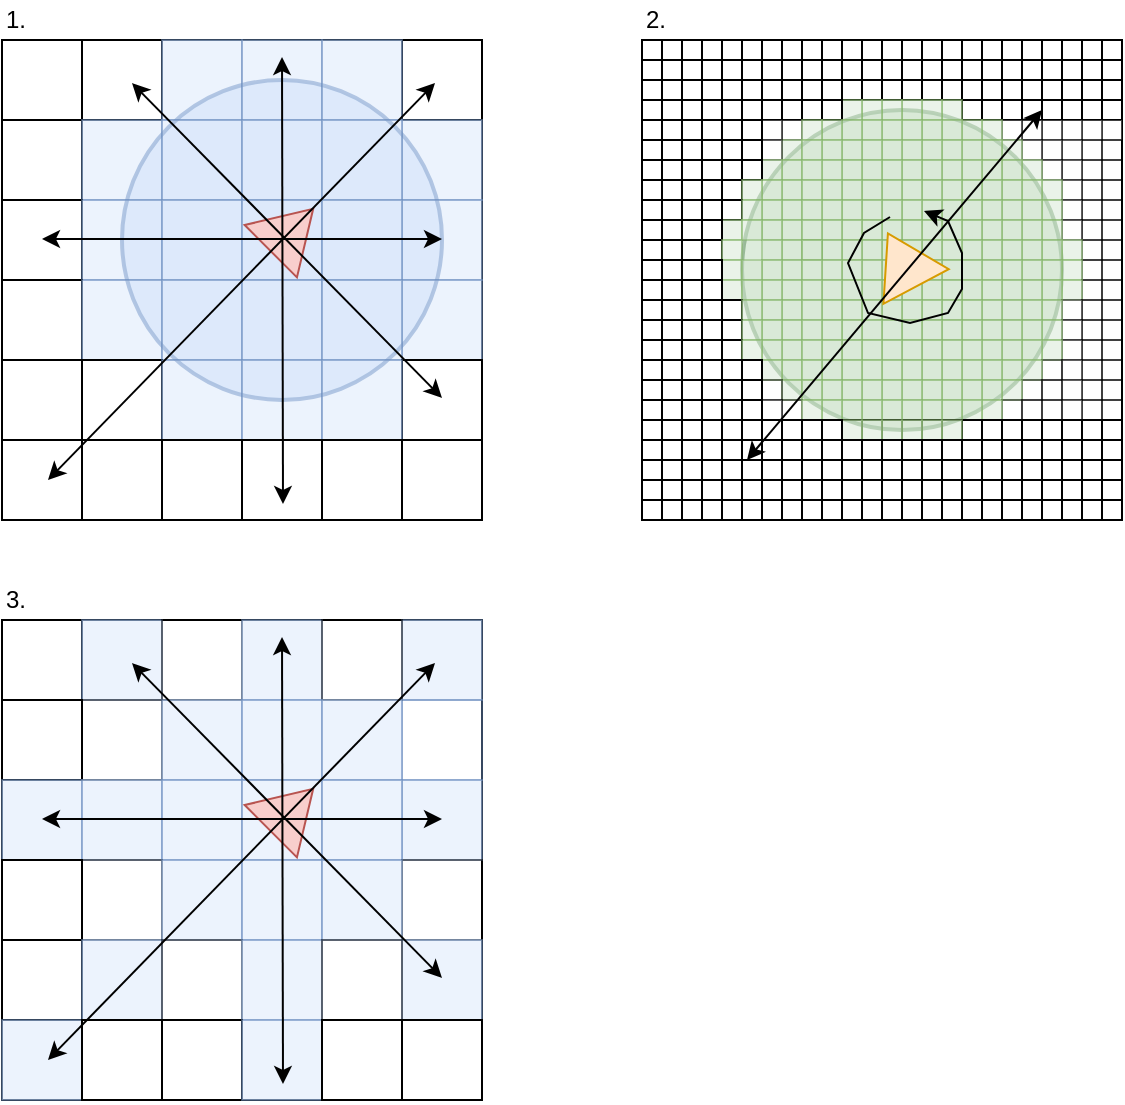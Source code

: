 <mxfile version="12.2.3" type="device" pages="1"><diagram id="zq98emvQo8hbL0Fkf4nb" name="Page-1"><mxGraphModel dx="238" dy="120" grid="1" gridSize="10" guides="1" tooltips="1" connect="1" arrows="1" fold="1" page="1" pageScale="1" pageWidth="850" pageHeight="1100" math="0" shadow="0"><root><mxCell id="0"/><mxCell id="1" parent="0"/><mxCell id="8dq1GvTLDHuobg3hJRdt-848" value="" style="ellipse;whiteSpace=wrap;html=1;aspect=fixed;fillColor=#d5e8d4;strokeColor=#87AD86;strokeWidth=2;opacity=80;" parent="1" vertex="1"><mxGeometry x="450" y="75" width="160" height="160" as="geometry"/></mxCell><mxCell id="8dq1GvTLDHuobg3hJRdt-849" value="" style="ellipse;whiteSpace=wrap;html=1;aspect=fixed;fillColor=#dae8fc;strokeColor=#6c8ebf;strokeWidth=2;opacity=80;" parent="1" vertex="1"><mxGeometry x="140" y="60" width="160" height="160" as="geometry"/></mxCell><mxCell id="8dq1GvTLDHuobg3hJRdt-2" value="" style="rounded=0;whiteSpace=wrap;html=1;fillColor=none;" parent="1" vertex="1"><mxGeometry x="400" y="40" width="240" height="240" as="geometry"/></mxCell><mxCell id="8dq1GvTLDHuobg3hJRdt-162" value="" style="rounded=0;whiteSpace=wrap;html=1;fillColor=none;" parent="1" vertex="1"><mxGeometry x="630" y="40" width="10" height="10" as="geometry"/></mxCell><mxCell id="8dq1GvTLDHuobg3hJRdt-164" value="" style="rounded=0;whiteSpace=wrap;html=1;fillColor=none;" parent="1" vertex="1"><mxGeometry x="620" y="40" width="10" height="10" as="geometry"/></mxCell><mxCell id="8dq1GvTLDHuobg3hJRdt-165" value="" style="rounded=0;whiteSpace=wrap;html=1;fillColor=none;" parent="1" vertex="1"><mxGeometry x="610" y="40" width="10" height="10" as="geometry"/></mxCell><mxCell id="8dq1GvTLDHuobg3hJRdt-166" value="" style="rounded=0;whiteSpace=wrap;html=1;fillColor=none;" parent="1" vertex="1"><mxGeometry x="600" y="40" width="10" height="10" as="geometry"/></mxCell><mxCell id="8dq1GvTLDHuobg3hJRdt-167" value="" style="rounded=0;whiteSpace=wrap;html=1;fillColor=none;" parent="1" vertex="1"><mxGeometry x="590" y="40" width="10" height="10" as="geometry"/></mxCell><mxCell id="8dq1GvTLDHuobg3hJRdt-168" value="" style="rounded=0;whiteSpace=wrap;html=1;fillColor=none;" parent="1" vertex="1"><mxGeometry x="580" y="40" width="10" height="10" as="geometry"/></mxCell><mxCell id="8dq1GvTLDHuobg3hJRdt-169" value="" style="rounded=0;whiteSpace=wrap;html=1;fillColor=none;" parent="1" vertex="1"><mxGeometry x="570" y="40" width="10" height="10" as="geometry"/></mxCell><mxCell id="8dq1GvTLDHuobg3hJRdt-170" value="" style="rounded=0;whiteSpace=wrap;html=1;fillColor=none;" parent="1" vertex="1"><mxGeometry x="560" y="40" width="10" height="10" as="geometry"/></mxCell><mxCell id="8dq1GvTLDHuobg3hJRdt-171" value="" style="rounded=0;whiteSpace=wrap;html=1;fillColor=none;" parent="1" vertex="1"><mxGeometry x="550" y="40" width="10" height="10" as="geometry"/></mxCell><mxCell id="8dq1GvTLDHuobg3hJRdt-172" value="" style="rounded=0;whiteSpace=wrap;html=1;fillColor=none;" parent="1" vertex="1"><mxGeometry x="540" y="40" width="10" height="10" as="geometry"/></mxCell><mxCell id="8dq1GvTLDHuobg3hJRdt-173" value="" style="rounded=0;whiteSpace=wrap;html=1;fillColor=none;" parent="1" vertex="1"><mxGeometry x="530" y="40" width="10" height="10" as="geometry"/></mxCell><mxCell id="8dq1GvTLDHuobg3hJRdt-174" value="" style="rounded=0;whiteSpace=wrap;html=1;fillColor=none;" parent="1" vertex="1"><mxGeometry x="520" y="40" width="10" height="10" as="geometry"/></mxCell><mxCell id="8dq1GvTLDHuobg3hJRdt-175" value="" style="rounded=0;whiteSpace=wrap;html=1;fillColor=none;" parent="1" vertex="1"><mxGeometry x="510" y="40" width="10" height="10" as="geometry"/></mxCell><mxCell id="8dq1GvTLDHuobg3hJRdt-176" value="" style="rounded=0;whiteSpace=wrap;html=1;fillColor=none;" parent="1" vertex="1"><mxGeometry x="500" y="40" width="10" height="10" as="geometry"/></mxCell><mxCell id="8dq1GvTLDHuobg3hJRdt-177" value="" style="rounded=0;whiteSpace=wrap;html=1;fillColor=none;" parent="1" vertex="1"><mxGeometry x="490" y="40" width="10" height="10" as="geometry"/></mxCell><mxCell id="8dq1GvTLDHuobg3hJRdt-178" value="" style="rounded=0;whiteSpace=wrap;html=1;fillColor=none;" parent="1" vertex="1"><mxGeometry x="480" y="40" width="10" height="10" as="geometry"/></mxCell><mxCell id="8dq1GvTLDHuobg3hJRdt-179" value="" style="rounded=0;whiteSpace=wrap;html=1;fillColor=none;" parent="1" vertex="1"><mxGeometry x="470" y="40" width="10" height="10" as="geometry"/></mxCell><mxCell id="8dq1GvTLDHuobg3hJRdt-180" value="" style="rounded=0;whiteSpace=wrap;html=1;fillColor=none;" parent="1" vertex="1"><mxGeometry x="460" y="40" width="10" height="10" as="geometry"/></mxCell><mxCell id="8dq1GvTLDHuobg3hJRdt-181" value="" style="rounded=0;whiteSpace=wrap;html=1;fillColor=none;" parent="1" vertex="1"><mxGeometry x="450" y="40" width="10" height="10" as="geometry"/></mxCell><mxCell id="8dq1GvTLDHuobg3hJRdt-182" value="" style="rounded=0;whiteSpace=wrap;html=1;fillColor=none;" parent="1" vertex="1"><mxGeometry x="440" y="40" width="10" height="10" as="geometry"/></mxCell><mxCell id="8dq1GvTLDHuobg3hJRdt-183" value="" style="rounded=0;whiteSpace=wrap;html=1;fillColor=none;" parent="1" vertex="1"><mxGeometry x="440" y="40" width="10" height="10" as="geometry"/></mxCell><mxCell id="8dq1GvTLDHuobg3hJRdt-184" value="" style="rounded=0;whiteSpace=wrap;html=1;fillColor=none;" parent="1" vertex="1"><mxGeometry x="430" y="40" width="10" height="10" as="geometry"/></mxCell><mxCell id="8dq1GvTLDHuobg3hJRdt-185" value="" style="rounded=0;whiteSpace=wrap;html=1;fillColor=none;" parent="1" vertex="1"><mxGeometry x="420" y="40" width="10" height="10" as="geometry"/></mxCell><mxCell id="8dq1GvTLDHuobg3hJRdt-186" value="" style="rounded=0;whiteSpace=wrap;html=1;fillColor=none;" parent="1" vertex="1"><mxGeometry x="410" y="40" width="10" height="10" as="geometry"/></mxCell><mxCell id="8dq1GvTLDHuobg3hJRdt-187" value="" style="rounded=0;whiteSpace=wrap;html=1;fillColor=none;" parent="1" vertex="1"><mxGeometry x="400" y="40" width="10" height="10" as="geometry"/></mxCell><mxCell id="8dq1GvTLDHuobg3hJRdt-188" value="" style="rounded=0;whiteSpace=wrap;html=1;fillColor=none;" parent="1" vertex="1"><mxGeometry x="440" y="40" width="10" height="10" as="geometry"/></mxCell><mxCell id="8dq1GvTLDHuobg3hJRdt-189" value="" style="rounded=0;whiteSpace=wrap;html=1;fillColor=none;" parent="1" vertex="1"><mxGeometry x="430" y="40" width="10" height="10" as="geometry"/></mxCell><mxCell id="8dq1GvTLDHuobg3hJRdt-190" value="" style="rounded=0;whiteSpace=wrap;html=1;fillColor=none;" parent="1" vertex="1"><mxGeometry x="420" y="40" width="10" height="10" as="geometry"/></mxCell><mxCell id="8dq1GvTLDHuobg3hJRdt-191" value="" style="rounded=0;whiteSpace=wrap;html=1;fillColor=none;" parent="1" vertex="1"><mxGeometry x="410" y="40" width="10" height="10" as="geometry"/></mxCell><mxCell id="8dq1GvTLDHuobg3hJRdt-192" value="" style="rounded=0;whiteSpace=wrap;html=1;fillColor=none;" parent="1" vertex="1"><mxGeometry x="400" y="40" width="10" height="10" as="geometry"/></mxCell><mxCell id="8dq1GvTLDHuobg3hJRdt-193" value="" style="rounded=0;whiteSpace=wrap;html=1;fillColor=none;" parent="1" vertex="1"><mxGeometry x="480" y="40" width="10" height="10" as="geometry"/></mxCell><mxCell id="8dq1GvTLDHuobg3hJRdt-194" value="" style="rounded=0;whiteSpace=wrap;html=1;fillColor=none;" parent="1" vertex="1"><mxGeometry x="450" y="40" width="10" height="10" as="geometry"/></mxCell><mxCell id="8dq1GvTLDHuobg3hJRdt-195" value="" style="rounded=0;whiteSpace=wrap;html=1;fillColor=none;" parent="1" vertex="1"><mxGeometry x="630" y="50" width="10" height="10" as="geometry"/></mxCell><mxCell id="8dq1GvTLDHuobg3hJRdt-196" value="" style="rounded=0;whiteSpace=wrap;html=1;fillColor=none;" parent="1" vertex="1"><mxGeometry x="620" y="50" width="10" height="10" as="geometry"/></mxCell><mxCell id="8dq1GvTLDHuobg3hJRdt-197" value="" style="rounded=0;whiteSpace=wrap;html=1;fillColor=none;" parent="1" vertex="1"><mxGeometry x="610" y="50" width="10" height="10" as="geometry"/></mxCell><mxCell id="8dq1GvTLDHuobg3hJRdt-198" value="" style="rounded=0;whiteSpace=wrap;html=1;fillColor=none;" parent="1" vertex="1"><mxGeometry x="600" y="50" width="10" height="10" as="geometry"/></mxCell><mxCell id="8dq1GvTLDHuobg3hJRdt-199" value="" style="rounded=0;whiteSpace=wrap;html=1;fillColor=none;" parent="1" vertex="1"><mxGeometry x="590" y="50" width="10" height="10" as="geometry"/></mxCell><mxCell id="8dq1GvTLDHuobg3hJRdt-200" value="" style="rounded=0;whiteSpace=wrap;html=1;fillColor=none;" parent="1" vertex="1"><mxGeometry x="580" y="50" width="10" height="10" as="geometry"/></mxCell><mxCell id="8dq1GvTLDHuobg3hJRdt-201" value="" style="rounded=0;whiteSpace=wrap;html=1;fillColor=none;" parent="1" vertex="1"><mxGeometry x="570" y="50" width="10" height="10" as="geometry"/></mxCell><mxCell id="8dq1GvTLDHuobg3hJRdt-202" value="" style="rounded=0;whiteSpace=wrap;html=1;fillColor=none;" parent="1" vertex="1"><mxGeometry x="560" y="50" width="10" height="10" as="geometry"/></mxCell><mxCell id="8dq1GvTLDHuobg3hJRdt-203" value="" style="rounded=0;whiteSpace=wrap;html=1;fillColor=none;" parent="1" vertex="1"><mxGeometry x="550" y="50" width="10" height="10" as="geometry"/></mxCell><mxCell id="8dq1GvTLDHuobg3hJRdt-204" value="" style="rounded=0;whiteSpace=wrap;html=1;fillColor=none;" parent="1" vertex="1"><mxGeometry x="540" y="50" width="10" height="10" as="geometry"/></mxCell><mxCell id="8dq1GvTLDHuobg3hJRdt-205" value="" style="rounded=0;whiteSpace=wrap;html=1;fillColor=none;" parent="1" vertex="1"><mxGeometry x="530" y="50" width="10" height="10" as="geometry"/></mxCell><mxCell id="8dq1GvTLDHuobg3hJRdt-206" value="" style="rounded=0;whiteSpace=wrap;html=1;fillColor=none;" parent="1" vertex="1"><mxGeometry x="520" y="50" width="10" height="10" as="geometry"/></mxCell><mxCell id="8dq1GvTLDHuobg3hJRdt-207" value="" style="rounded=0;whiteSpace=wrap;html=1;fillColor=none;" parent="1" vertex="1"><mxGeometry x="510" y="50" width="10" height="10" as="geometry"/></mxCell><mxCell id="8dq1GvTLDHuobg3hJRdt-208" value="" style="rounded=0;whiteSpace=wrap;html=1;fillColor=none;" parent="1" vertex="1"><mxGeometry x="500" y="50" width="10" height="10" as="geometry"/></mxCell><mxCell id="8dq1GvTLDHuobg3hJRdt-209" value="" style="rounded=0;whiteSpace=wrap;html=1;fillColor=none;" parent="1" vertex="1"><mxGeometry x="490" y="50" width="10" height="10" as="geometry"/></mxCell><mxCell id="8dq1GvTLDHuobg3hJRdt-210" value="" style="rounded=0;whiteSpace=wrap;html=1;fillColor=none;" parent="1" vertex="1"><mxGeometry x="470" y="50" width="10" height="10" as="geometry"/></mxCell><mxCell id="8dq1GvTLDHuobg3hJRdt-211" value="" style="rounded=0;whiteSpace=wrap;html=1;fillColor=none;" parent="1" vertex="1"><mxGeometry x="460" y="50" width="10" height="10" as="geometry"/></mxCell><mxCell id="8dq1GvTLDHuobg3hJRdt-212" value="" style="rounded=0;whiteSpace=wrap;html=1;fillColor=none;" parent="1" vertex="1"><mxGeometry x="440" y="50" width="10" height="10" as="geometry"/></mxCell><mxCell id="8dq1GvTLDHuobg3hJRdt-213" value="" style="rounded=0;whiteSpace=wrap;html=1;fillColor=none;" parent="1" vertex="1"><mxGeometry x="430" y="50" width="10" height="10" as="geometry"/></mxCell><mxCell id="8dq1GvTLDHuobg3hJRdt-214" value="" style="rounded=0;whiteSpace=wrap;html=1;fillColor=none;" parent="1" vertex="1"><mxGeometry x="420" y="50" width="10" height="10" as="geometry"/></mxCell><mxCell id="8dq1GvTLDHuobg3hJRdt-215" value="" style="rounded=0;whiteSpace=wrap;html=1;fillColor=none;" parent="1" vertex="1"><mxGeometry x="410" y="50" width="10" height="10" as="geometry"/></mxCell><mxCell id="8dq1GvTLDHuobg3hJRdt-216" value="" style="rounded=0;whiteSpace=wrap;html=1;fillColor=none;" parent="1" vertex="1"><mxGeometry x="400" y="50" width="10" height="10" as="geometry"/></mxCell><mxCell id="8dq1GvTLDHuobg3hJRdt-217" value="" style="rounded=0;whiteSpace=wrap;html=1;fillColor=none;" parent="1" vertex="1"><mxGeometry x="480" y="50" width="10" height="10" as="geometry"/></mxCell><mxCell id="8dq1GvTLDHuobg3hJRdt-218" value="" style="rounded=0;whiteSpace=wrap;html=1;fillColor=none;" parent="1" vertex="1"><mxGeometry x="450" y="50" width="10" height="10" as="geometry"/></mxCell><mxCell id="8dq1GvTLDHuobg3hJRdt-219" value="" style="rounded=0;whiteSpace=wrap;html=1;fillColor=none;" parent="1" vertex="1"><mxGeometry x="630" y="60" width="10" height="10" as="geometry"/></mxCell><mxCell id="8dq1GvTLDHuobg3hJRdt-220" value="" style="rounded=0;whiteSpace=wrap;html=1;fillColor=none;" parent="1" vertex="1"><mxGeometry x="620" y="60" width="10" height="10" as="geometry"/></mxCell><mxCell id="8dq1GvTLDHuobg3hJRdt-221" value="" style="rounded=0;whiteSpace=wrap;html=1;fillColor=none;" parent="1" vertex="1"><mxGeometry x="610" y="60" width="10" height="10" as="geometry"/></mxCell><mxCell id="8dq1GvTLDHuobg3hJRdt-222" value="" style="rounded=0;whiteSpace=wrap;html=1;fillColor=none;" parent="1" vertex="1"><mxGeometry x="600" y="60" width="10" height="10" as="geometry"/></mxCell><mxCell id="8dq1GvTLDHuobg3hJRdt-223" value="" style="rounded=0;whiteSpace=wrap;html=1;fillColor=none;" parent="1" vertex="1"><mxGeometry x="590" y="60" width="10" height="10" as="geometry"/></mxCell><mxCell id="8dq1GvTLDHuobg3hJRdt-224" value="" style="rounded=0;whiteSpace=wrap;html=1;fillColor=none;" parent="1" vertex="1"><mxGeometry x="580" y="60" width="10" height="10" as="geometry"/></mxCell><mxCell id="8dq1GvTLDHuobg3hJRdt-225" value="" style="rounded=0;whiteSpace=wrap;html=1;fillColor=none;" parent="1" vertex="1"><mxGeometry x="570" y="60" width="10" height="10" as="geometry"/></mxCell><mxCell id="8dq1GvTLDHuobg3hJRdt-226" value="" style="rounded=0;whiteSpace=wrap;html=1;fillColor=none;" parent="1" vertex="1"><mxGeometry x="560" y="60" width="10" height="10" as="geometry"/></mxCell><mxCell id="8dq1GvTLDHuobg3hJRdt-227" value="" style="rounded=0;whiteSpace=wrap;html=1;fillColor=none;" parent="1" vertex="1"><mxGeometry x="550" y="60" width="10" height="10" as="geometry"/></mxCell><mxCell id="8dq1GvTLDHuobg3hJRdt-228" value="" style="rounded=0;whiteSpace=wrap;html=1;fillColor=none;" parent="1" vertex="1"><mxGeometry x="540" y="60" width="10" height="10" as="geometry"/></mxCell><mxCell id="8dq1GvTLDHuobg3hJRdt-229" value="" style="rounded=0;whiteSpace=wrap;html=1;fillColor=none;" parent="1" vertex="1"><mxGeometry x="530" y="60" width="10" height="10" as="geometry"/></mxCell><mxCell id="8dq1GvTLDHuobg3hJRdt-230" value="" style="rounded=0;whiteSpace=wrap;html=1;fillColor=none;" parent="1" vertex="1"><mxGeometry x="520" y="60" width="10" height="10" as="geometry"/></mxCell><mxCell id="8dq1GvTLDHuobg3hJRdt-231" value="" style="rounded=0;whiteSpace=wrap;html=1;fillColor=none;" parent="1" vertex="1"><mxGeometry x="510" y="60" width="10" height="10" as="geometry"/></mxCell><mxCell id="8dq1GvTLDHuobg3hJRdt-232" value="" style="rounded=0;whiteSpace=wrap;html=1;fillColor=none;" parent="1" vertex="1"><mxGeometry x="500" y="60" width="10" height="10" as="geometry"/></mxCell><mxCell id="8dq1GvTLDHuobg3hJRdt-233" value="" style="rounded=0;whiteSpace=wrap;html=1;fillColor=none;" parent="1" vertex="1"><mxGeometry x="490" y="60" width="10" height="10" as="geometry"/></mxCell><mxCell id="8dq1GvTLDHuobg3hJRdt-234" value="" style="rounded=0;whiteSpace=wrap;html=1;fillColor=none;" parent="1" vertex="1"><mxGeometry x="470" y="60" width="10" height="10" as="geometry"/></mxCell><mxCell id="8dq1GvTLDHuobg3hJRdt-235" value="" style="rounded=0;whiteSpace=wrap;html=1;fillColor=none;" parent="1" vertex="1"><mxGeometry x="460" y="60" width="10" height="10" as="geometry"/></mxCell><mxCell id="8dq1GvTLDHuobg3hJRdt-236" value="" style="rounded=0;whiteSpace=wrap;html=1;fillColor=none;" parent="1" vertex="1"><mxGeometry x="440" y="60" width="10" height="10" as="geometry"/></mxCell><mxCell id="8dq1GvTLDHuobg3hJRdt-237" value="" style="rounded=0;whiteSpace=wrap;html=1;fillColor=none;" parent="1" vertex="1"><mxGeometry x="430" y="60" width="10" height="10" as="geometry"/></mxCell><mxCell id="8dq1GvTLDHuobg3hJRdt-238" value="" style="rounded=0;whiteSpace=wrap;html=1;fillColor=none;" parent="1" vertex="1"><mxGeometry x="420" y="60" width="10" height="10" as="geometry"/></mxCell><mxCell id="8dq1GvTLDHuobg3hJRdt-239" value="" style="rounded=0;whiteSpace=wrap;html=1;fillColor=none;" parent="1" vertex="1"><mxGeometry x="410" y="60" width="10" height="10" as="geometry"/></mxCell><mxCell id="8dq1GvTLDHuobg3hJRdt-240" value="" style="rounded=0;whiteSpace=wrap;html=1;fillColor=none;" parent="1" vertex="1"><mxGeometry x="400" y="60" width="10" height="10" as="geometry"/></mxCell><mxCell id="8dq1GvTLDHuobg3hJRdt-241" value="" style="rounded=0;whiteSpace=wrap;html=1;fillColor=none;" parent="1" vertex="1"><mxGeometry x="480" y="60" width="10" height="10" as="geometry"/></mxCell><mxCell id="8dq1GvTLDHuobg3hJRdt-242" value="" style="rounded=0;whiteSpace=wrap;html=1;fillColor=none;" parent="1" vertex="1"><mxGeometry x="450" y="60" width="10" height="10" as="geometry"/></mxCell><mxCell id="8dq1GvTLDHuobg3hJRdt-243" value="" style="rounded=0;whiteSpace=wrap;html=1;" parent="1" vertex="1"><mxGeometry x="630" y="70" width="10" height="10" as="geometry"/></mxCell><mxCell id="8dq1GvTLDHuobg3hJRdt-244" value="" style="rounded=0;whiteSpace=wrap;html=1;" parent="1" vertex="1"><mxGeometry x="620" y="70" width="10" height="10" as="geometry"/></mxCell><mxCell id="8dq1GvTLDHuobg3hJRdt-245" value="" style="rounded=0;whiteSpace=wrap;html=1;" parent="1" vertex="1"><mxGeometry x="610" y="70" width="10" height="10" as="geometry"/></mxCell><mxCell id="8dq1GvTLDHuobg3hJRdt-246" value="" style="rounded=0;whiteSpace=wrap;html=1;fillColor=none;" parent="1" vertex="1"><mxGeometry x="600" y="70" width="10" height="10" as="geometry"/></mxCell><mxCell id="8dq1GvTLDHuobg3hJRdt-247" value="" style="rounded=0;whiteSpace=wrap;html=1;fillColor=none;" parent="1" vertex="1"><mxGeometry x="590" y="70" width="10" height="10" as="geometry"/></mxCell><mxCell id="8dq1GvTLDHuobg3hJRdt-248" value="" style="rounded=0;whiteSpace=wrap;html=1;fillColor=none;" parent="1" vertex="1"><mxGeometry x="580" y="70" width="10" height="10" as="geometry"/></mxCell><mxCell id="8dq1GvTLDHuobg3hJRdt-249" value="" style="rounded=0;whiteSpace=wrap;html=1;fillColor=none;" parent="1" vertex="1"><mxGeometry x="570" y="70" width="10" height="10" as="geometry"/></mxCell><mxCell id="8dq1GvTLDHuobg3hJRdt-250" value="" style="rounded=0;whiteSpace=wrap;html=1;fillColor=none;" parent="1" vertex="1"><mxGeometry x="560" y="70" width="10" height="10" as="geometry"/></mxCell><mxCell id="8dq1GvTLDHuobg3hJRdt-251" value="" style="rounded=0;whiteSpace=wrap;html=1;fillColor=#d5e8d4;strokeColor=#82b366;opacity=50;" parent="1" vertex="1"><mxGeometry x="550" y="70" width="10" height="10" as="geometry"/></mxCell><mxCell id="8dq1GvTLDHuobg3hJRdt-252" value="" style="rounded=0;whiteSpace=wrap;html=1;fillColor=#d5e8d4;strokeColor=#82b366;opacity=50;" parent="1" vertex="1"><mxGeometry x="540" y="70" width="10" height="10" as="geometry"/></mxCell><mxCell id="8dq1GvTLDHuobg3hJRdt-253" value="" style="rounded=0;whiteSpace=wrap;html=1;fillColor=#d5e8d4;strokeColor=#82b366;opacity=50;" parent="1" vertex="1"><mxGeometry x="530" y="70" width="10" height="10" as="geometry"/></mxCell><mxCell id="8dq1GvTLDHuobg3hJRdt-254" value="" style="rounded=0;whiteSpace=wrap;html=1;fillColor=#d5e8d4;strokeColor=#82b366;opacity=50;" parent="1" vertex="1"><mxGeometry x="520" y="70" width="10" height="10" as="geometry"/></mxCell><mxCell id="8dq1GvTLDHuobg3hJRdt-255" value="" style="rounded=0;whiteSpace=wrap;html=1;fillColor=#d5e8d4;strokeColor=#82b366;opacity=50;" parent="1" vertex="1"><mxGeometry x="510" y="70" width="10" height="10" as="geometry"/></mxCell><mxCell id="8dq1GvTLDHuobg3hJRdt-256" value="" style="rounded=0;whiteSpace=wrap;html=1;fillColor=#d5e8d4;strokeColor=#82b366;opacity=50;" parent="1" vertex="1"><mxGeometry x="500" y="70" width="10" height="10" as="geometry"/></mxCell><mxCell id="8dq1GvTLDHuobg3hJRdt-257" value="" style="rounded=0;whiteSpace=wrap;html=1;fillColor=none;" parent="1" vertex="1"><mxGeometry x="490" y="70" width="10" height="10" as="geometry"/></mxCell><mxCell id="8dq1GvTLDHuobg3hJRdt-258" value="" style="rounded=0;whiteSpace=wrap;html=1;fillColor=none;" parent="1" vertex="1"><mxGeometry x="470" y="70" width="10" height="10" as="geometry"/></mxCell><mxCell id="8dq1GvTLDHuobg3hJRdt-259" value="" style="rounded=0;whiteSpace=wrap;html=1;fillColor=none;" parent="1" vertex="1"><mxGeometry x="460" y="70" width="10" height="10" as="geometry"/></mxCell><mxCell id="8dq1GvTLDHuobg3hJRdt-260" value="" style="rounded=0;whiteSpace=wrap;html=1;fillColor=none;" parent="1" vertex="1"><mxGeometry x="440" y="70" width="10" height="10" as="geometry"/></mxCell><mxCell id="8dq1GvTLDHuobg3hJRdt-261" value="" style="rounded=0;whiteSpace=wrap;html=1;fillColor=none;" parent="1" vertex="1"><mxGeometry x="430" y="70" width="10" height="10" as="geometry"/></mxCell><mxCell id="8dq1GvTLDHuobg3hJRdt-262" value="" style="rounded=0;whiteSpace=wrap;html=1;fillColor=none;" parent="1" vertex="1"><mxGeometry x="420" y="70" width="10" height="10" as="geometry"/></mxCell><mxCell id="8dq1GvTLDHuobg3hJRdt-263" value="" style="rounded=0;whiteSpace=wrap;html=1;fillColor=none;" parent="1" vertex="1"><mxGeometry x="410" y="70" width="10" height="10" as="geometry"/></mxCell><mxCell id="8dq1GvTLDHuobg3hJRdt-264" value="" style="rounded=0;whiteSpace=wrap;html=1;fillColor=none;" parent="1" vertex="1"><mxGeometry x="400" y="70" width="10" height="10" as="geometry"/></mxCell><mxCell id="8dq1GvTLDHuobg3hJRdt-265" value="" style="rounded=0;whiteSpace=wrap;html=1;fillColor=none;" parent="1" vertex="1"><mxGeometry x="480" y="70" width="10" height="10" as="geometry"/></mxCell><mxCell id="8dq1GvTLDHuobg3hJRdt-266" value="" style="rounded=0;whiteSpace=wrap;html=1;fillColor=none;" parent="1" vertex="1"><mxGeometry x="450" y="70" width="10" height="10" as="geometry"/></mxCell><mxCell id="8dq1GvTLDHuobg3hJRdt-267" value="" style="rounded=0;whiteSpace=wrap;html=1;opacity=50;" parent="1" vertex="1"><mxGeometry x="630" y="80" width="10" height="10" as="geometry"/></mxCell><mxCell id="8dq1GvTLDHuobg3hJRdt-268" value="" style="rounded=0;whiteSpace=wrap;html=1;opacity=50;" parent="1" vertex="1"><mxGeometry x="620" y="80" width="10" height="10" as="geometry"/></mxCell><mxCell id="8dq1GvTLDHuobg3hJRdt-269" value="" style="rounded=0;whiteSpace=wrap;html=1;opacity=50;" parent="1" vertex="1"><mxGeometry x="610" y="80" width="10" height="10" as="geometry"/></mxCell><mxCell id="8dq1GvTLDHuobg3hJRdt-270" value="" style="rounded=0;whiteSpace=wrap;html=1;opacity=50;" parent="1" vertex="1"><mxGeometry x="600" y="80" width="10" height="10" as="geometry"/></mxCell><mxCell id="8dq1GvTLDHuobg3hJRdt-271" value="" style="rounded=0;whiteSpace=wrap;html=1;opacity=50;" parent="1" vertex="1"><mxGeometry x="590" y="80" width="10" height="10" as="geometry"/></mxCell><mxCell id="8dq1GvTLDHuobg3hJRdt-272" value="" style="rounded=0;whiteSpace=wrap;html=1;opacity=50;" parent="1" vertex="1"><mxGeometry x="580" y="80" width="10" height="10" as="geometry"/></mxCell><mxCell id="8dq1GvTLDHuobg3hJRdt-273" value="" style="rounded=0;whiteSpace=wrap;html=1;fillColor=#d5e8d4;strokeColor=#82b366;opacity=50;" parent="1" vertex="1"><mxGeometry x="570" y="80" width="10" height="10" as="geometry"/></mxCell><mxCell id="8dq1GvTLDHuobg3hJRdt-274" value="" style="rounded=0;whiteSpace=wrap;html=1;fillColor=#d5e8d4;strokeColor=#82b366;opacity=50;" parent="1" vertex="1"><mxGeometry x="560" y="80" width="10" height="10" as="geometry"/></mxCell><mxCell id="8dq1GvTLDHuobg3hJRdt-275" value="" style="rounded=0;whiteSpace=wrap;html=1;fillColor=#d5e8d4;strokeColor=#82b366;opacity=50;" parent="1" vertex="1"><mxGeometry x="550" y="80" width="10" height="10" as="geometry"/></mxCell><mxCell id="8dq1GvTLDHuobg3hJRdt-276" value="" style="rounded=0;whiteSpace=wrap;html=1;fillColor=#d5e8d4;strokeColor=#82b366;opacity=50;" parent="1" vertex="1"><mxGeometry x="540" y="80" width="10" height="10" as="geometry"/></mxCell><mxCell id="8dq1GvTLDHuobg3hJRdt-277" value="" style="rounded=0;whiteSpace=wrap;html=1;fillColor=#d5e8d4;strokeColor=#82b366;opacity=50;" parent="1" vertex="1"><mxGeometry x="530" y="80" width="10" height="10" as="geometry"/></mxCell><mxCell id="8dq1GvTLDHuobg3hJRdt-278" value="" style="rounded=0;whiteSpace=wrap;html=1;fillColor=#d5e8d4;strokeColor=#82b366;opacity=50;" parent="1" vertex="1"><mxGeometry x="520" y="80" width="10" height="10" as="geometry"/></mxCell><mxCell id="8dq1GvTLDHuobg3hJRdt-279" value="" style="rounded=0;whiteSpace=wrap;html=1;fillColor=#d5e8d4;strokeColor=#82b366;opacity=50;" parent="1" vertex="1"><mxGeometry x="510" y="80" width="10" height="10" as="geometry"/></mxCell><mxCell id="8dq1GvTLDHuobg3hJRdt-280" value="" style="rounded=0;whiteSpace=wrap;html=1;fillColor=#d5e8d4;strokeColor=#82b366;opacity=50;" parent="1" vertex="1"><mxGeometry x="500" y="80" width="10" height="10" as="geometry"/></mxCell><mxCell id="8dq1GvTLDHuobg3hJRdt-281" value="" style="rounded=0;whiteSpace=wrap;html=1;fillColor=#d5e8d4;strokeColor=#82b366;opacity=50;" parent="1" vertex="1"><mxGeometry x="490" y="80" width="10" height="10" as="geometry"/></mxCell><mxCell id="8dq1GvTLDHuobg3hJRdt-282" value="" style="rounded=0;whiteSpace=wrap;html=1;opacity=50;" parent="1" vertex="1"><mxGeometry x="470" y="80" width="10" height="10" as="geometry"/></mxCell><mxCell id="8dq1GvTLDHuobg3hJRdt-283" value="" style="rounded=0;whiteSpace=wrap;html=1;opacity=50;" parent="1" vertex="1"><mxGeometry x="460" y="80" width="10" height="10" as="geometry"/></mxCell><mxCell id="8dq1GvTLDHuobg3hJRdt-284" value="" style="rounded=0;whiteSpace=wrap;html=1;fillColor=none;" parent="1" vertex="1"><mxGeometry x="440" y="80" width="10" height="10" as="geometry"/></mxCell><mxCell id="8dq1GvTLDHuobg3hJRdt-285" value="" style="rounded=0;whiteSpace=wrap;html=1;fillColor=none;" parent="1" vertex="1"><mxGeometry x="430" y="80" width="10" height="10" as="geometry"/></mxCell><mxCell id="8dq1GvTLDHuobg3hJRdt-286" value="" style="rounded=0;whiteSpace=wrap;html=1;fillColor=none;" parent="1" vertex="1"><mxGeometry x="420" y="80" width="10" height="10" as="geometry"/></mxCell><mxCell id="8dq1GvTLDHuobg3hJRdt-287" value="" style="rounded=0;whiteSpace=wrap;html=1;fillColor=none;" parent="1" vertex="1"><mxGeometry x="410" y="80" width="10" height="10" as="geometry"/></mxCell><mxCell id="8dq1GvTLDHuobg3hJRdt-288" value="" style="rounded=0;whiteSpace=wrap;html=1;fillColor=none;" parent="1" vertex="1"><mxGeometry x="400" y="80" width="10" height="10" as="geometry"/></mxCell><mxCell id="8dq1GvTLDHuobg3hJRdt-289" value="" style="rounded=0;whiteSpace=wrap;html=1;fillColor=#d5e8d4;strokeColor=#82b366;opacity=50;" parent="1" vertex="1"><mxGeometry x="480" y="80" width="10" height="10" as="geometry"/></mxCell><mxCell id="8dq1GvTLDHuobg3hJRdt-290" value="" style="rounded=0;whiteSpace=wrap;html=1;fillColor=none;" parent="1" vertex="1"><mxGeometry x="450" y="80" width="10" height="10" as="geometry"/></mxCell><mxCell id="8dq1GvTLDHuobg3hJRdt-315" value="" style="rounded=0;whiteSpace=wrap;html=1;opacity=50;fillColor=none;" parent="1" vertex="1"><mxGeometry x="630" y="90" width="10" height="10" as="geometry"/></mxCell><mxCell id="8dq1GvTLDHuobg3hJRdt-316" value="" style="rounded=0;whiteSpace=wrap;html=1;opacity=50;fillColor=none;" parent="1" vertex="1"><mxGeometry x="620" y="90" width="10" height="10" as="geometry"/></mxCell><mxCell id="8dq1GvTLDHuobg3hJRdt-317" value="" style="rounded=0;whiteSpace=wrap;html=1;opacity=50;" parent="1" vertex="1"><mxGeometry x="610" y="90" width="10" height="10" as="geometry"/></mxCell><mxCell id="8dq1GvTLDHuobg3hJRdt-318" value="" style="rounded=0;whiteSpace=wrap;html=1;opacity=50;" parent="1" vertex="1"><mxGeometry x="600" y="90" width="10" height="10" as="geometry"/></mxCell><mxCell id="8dq1GvTLDHuobg3hJRdt-319" value="" style="rounded=0;whiteSpace=wrap;html=1;opacity=50;" parent="1" vertex="1"><mxGeometry x="590" y="90" width="10" height="10" as="geometry"/></mxCell><mxCell id="8dq1GvTLDHuobg3hJRdt-320" value="" style="rounded=0;whiteSpace=wrap;html=1;fillColor=#d5e8d4;strokeColor=#82b366;opacity=50;" parent="1" vertex="1"><mxGeometry x="580" y="90" width="10" height="10" as="geometry"/></mxCell><mxCell id="8dq1GvTLDHuobg3hJRdt-321" value="" style="rounded=0;whiteSpace=wrap;html=1;fillColor=#d5e8d4;strokeColor=#82b366;opacity=50;" parent="1" vertex="1"><mxGeometry x="570" y="90" width="10" height="10" as="geometry"/></mxCell><mxCell id="8dq1GvTLDHuobg3hJRdt-322" value="" style="rounded=0;whiteSpace=wrap;html=1;fillColor=#d5e8d4;strokeColor=#82b366;opacity=50;" parent="1" vertex="1"><mxGeometry x="560" y="90" width="10" height="10" as="geometry"/></mxCell><mxCell id="8dq1GvTLDHuobg3hJRdt-323" value="" style="rounded=0;whiteSpace=wrap;html=1;fillColor=#d5e8d4;strokeColor=#82b366;opacity=50;" parent="1" vertex="1"><mxGeometry x="550" y="90" width="10" height="10" as="geometry"/></mxCell><mxCell id="8dq1GvTLDHuobg3hJRdt-324" value="" style="rounded=0;whiteSpace=wrap;html=1;fillColor=#d5e8d4;strokeColor=#82b366;opacity=50;" parent="1" vertex="1"><mxGeometry x="540" y="90" width="10" height="10" as="geometry"/></mxCell><mxCell id="8dq1GvTLDHuobg3hJRdt-325" value="" style="rounded=0;whiteSpace=wrap;html=1;fillColor=#d5e8d4;strokeColor=#82b366;opacity=50;" parent="1" vertex="1"><mxGeometry x="530" y="90" width="10" height="10" as="geometry"/></mxCell><mxCell id="8dq1GvTLDHuobg3hJRdt-326" value="" style="rounded=0;whiteSpace=wrap;html=1;fillColor=#d5e8d4;strokeColor=#82b366;opacity=50;" parent="1" vertex="1"><mxGeometry x="520" y="90" width="10" height="10" as="geometry"/></mxCell><mxCell id="8dq1GvTLDHuobg3hJRdt-327" value="" style="rounded=0;whiteSpace=wrap;html=1;fillColor=#d5e8d4;strokeColor=#82b366;opacity=50;" parent="1" vertex="1"><mxGeometry x="510" y="90" width="10" height="10" as="geometry"/></mxCell><mxCell id="8dq1GvTLDHuobg3hJRdt-328" value="" style="rounded=0;whiteSpace=wrap;html=1;fillColor=#d5e8d4;strokeColor=#82b366;opacity=50;" parent="1" vertex="1"><mxGeometry x="500" y="90" width="10" height="10" as="geometry"/></mxCell><mxCell id="8dq1GvTLDHuobg3hJRdt-329" value="" style="rounded=0;whiteSpace=wrap;html=1;fillColor=#d5e8d4;strokeColor=#82b366;opacity=50;" parent="1" vertex="1"><mxGeometry x="490" y="90" width="10" height="10" as="geometry"/></mxCell><mxCell id="8dq1GvTLDHuobg3hJRdt-330" value="" style="rounded=0;whiteSpace=wrap;html=1;fillColor=#d5e8d4;strokeColor=#82b366;opacity=50;" parent="1" vertex="1"><mxGeometry x="470" y="90" width="10" height="10" as="geometry"/></mxCell><mxCell id="8dq1GvTLDHuobg3hJRdt-331" value="" style="rounded=0;whiteSpace=wrap;html=1;opacity=50;" parent="1" vertex="1"><mxGeometry x="460" y="90" width="10" height="10" as="geometry"/></mxCell><mxCell id="8dq1GvTLDHuobg3hJRdt-332" value="" style="rounded=0;whiteSpace=wrap;html=1;fillColor=none;" parent="1" vertex="1"><mxGeometry x="440" y="90" width="10" height="10" as="geometry"/></mxCell><mxCell id="8dq1GvTLDHuobg3hJRdt-333" value="" style="rounded=0;whiteSpace=wrap;html=1;fillColor=none;" parent="1" vertex="1"><mxGeometry x="430" y="90" width="10" height="10" as="geometry"/></mxCell><mxCell id="8dq1GvTLDHuobg3hJRdt-334" value="" style="rounded=0;whiteSpace=wrap;html=1;fillColor=none;" parent="1" vertex="1"><mxGeometry x="420" y="90" width="10" height="10" as="geometry"/></mxCell><mxCell id="8dq1GvTLDHuobg3hJRdt-335" value="" style="rounded=0;whiteSpace=wrap;html=1;fillColor=none;" parent="1" vertex="1"><mxGeometry x="410" y="90" width="10" height="10" as="geometry"/></mxCell><mxCell id="8dq1GvTLDHuobg3hJRdt-336" value="" style="rounded=0;whiteSpace=wrap;html=1;fillColor=none;" parent="1" vertex="1"><mxGeometry x="400" y="90" width="10" height="10" as="geometry"/></mxCell><mxCell id="8dq1GvTLDHuobg3hJRdt-337" value="" style="rounded=0;whiteSpace=wrap;html=1;fillColor=#d5e8d4;strokeColor=#82b366;opacity=50;" parent="1" vertex="1"><mxGeometry x="480" y="90" width="10" height="10" as="geometry"/></mxCell><mxCell id="8dq1GvTLDHuobg3hJRdt-338" value="" style="rounded=0;whiteSpace=wrap;html=1;fillColor=none;" parent="1" vertex="1"><mxGeometry x="450" y="90" width="10" height="10" as="geometry"/></mxCell><mxCell id="8dq1GvTLDHuobg3hJRdt-339" value="" style="rounded=0;whiteSpace=wrap;html=1;opacity=50;fillColor=none;" parent="1" vertex="1"><mxGeometry x="630" y="100" width="10" height="10" as="geometry"/></mxCell><mxCell id="8dq1GvTLDHuobg3hJRdt-340" value="" style="rounded=0;whiteSpace=wrap;html=1;opacity=50;fillColor=none;" parent="1" vertex="1"><mxGeometry x="620" y="100" width="10" height="10" as="geometry"/></mxCell><mxCell id="8dq1GvTLDHuobg3hJRdt-341" value="" style="rounded=0;whiteSpace=wrap;html=1;opacity=50;" parent="1" vertex="1"><mxGeometry x="610" y="100" width="10" height="10" as="geometry"/></mxCell><mxCell id="8dq1GvTLDHuobg3hJRdt-342" value="" style="rounded=0;whiteSpace=wrap;html=1;opacity=50;" parent="1" vertex="1"><mxGeometry x="600" y="100" width="10" height="10" as="geometry"/></mxCell><mxCell id="8dq1GvTLDHuobg3hJRdt-343" value="" style="rounded=0;whiteSpace=wrap;html=1;fillColor=#d5e8d4;strokeColor=#82b366;opacity=50;" parent="1" vertex="1"><mxGeometry x="590" y="100" width="10" height="10" as="geometry"/></mxCell><mxCell id="8dq1GvTLDHuobg3hJRdt-344" value="" style="rounded=0;whiteSpace=wrap;html=1;fillColor=#d5e8d4;strokeColor=#82b366;opacity=50;" parent="1" vertex="1"><mxGeometry x="580" y="100" width="10" height="10" as="geometry"/></mxCell><mxCell id="8dq1GvTLDHuobg3hJRdt-345" value="" style="rounded=0;whiteSpace=wrap;html=1;fillColor=#d5e8d4;strokeColor=#82b366;opacity=50;" parent="1" vertex="1"><mxGeometry x="570" y="100" width="10" height="10" as="geometry"/></mxCell><mxCell id="8dq1GvTLDHuobg3hJRdt-346" value="" style="rounded=0;whiteSpace=wrap;html=1;fillColor=#d5e8d4;strokeColor=#82b366;opacity=50;" parent="1" vertex="1"><mxGeometry x="560" y="100" width="10" height="10" as="geometry"/></mxCell><mxCell id="8dq1GvTLDHuobg3hJRdt-347" value="" style="rounded=0;whiteSpace=wrap;html=1;fillColor=#d5e8d4;strokeColor=#82b366;opacity=50;" parent="1" vertex="1"><mxGeometry x="550" y="100" width="10" height="10" as="geometry"/></mxCell><mxCell id="8dq1GvTLDHuobg3hJRdt-348" value="" style="rounded=0;whiteSpace=wrap;html=1;fillColor=#d5e8d4;strokeColor=#82b366;opacity=50;" parent="1" vertex="1"><mxGeometry x="540" y="100" width="10" height="10" as="geometry"/></mxCell><mxCell id="8dq1GvTLDHuobg3hJRdt-349" value="" style="rounded=0;whiteSpace=wrap;html=1;fillColor=#d5e8d4;strokeColor=#82b366;opacity=50;" parent="1" vertex="1"><mxGeometry x="530" y="100" width="10" height="10" as="geometry"/></mxCell><mxCell id="8dq1GvTLDHuobg3hJRdt-350" value="" style="rounded=0;whiteSpace=wrap;html=1;fillColor=#d5e8d4;strokeColor=#82b366;opacity=50;" parent="1" vertex="1"><mxGeometry x="520" y="100" width="10" height="10" as="geometry"/></mxCell><mxCell id="8dq1GvTLDHuobg3hJRdt-351" value="" style="rounded=0;whiteSpace=wrap;html=1;fillColor=#d5e8d4;strokeColor=#82b366;opacity=50;" parent="1" vertex="1"><mxGeometry x="510" y="100" width="10" height="10" as="geometry"/></mxCell><mxCell id="8dq1GvTLDHuobg3hJRdt-352" value="" style="rounded=0;whiteSpace=wrap;html=1;fillColor=#d5e8d4;strokeColor=#82b366;opacity=50;" parent="1" vertex="1"><mxGeometry x="500" y="100" width="10" height="10" as="geometry"/></mxCell><mxCell id="8dq1GvTLDHuobg3hJRdt-353" value="" style="rounded=0;whiteSpace=wrap;html=1;fillColor=#d5e8d4;strokeColor=#82b366;opacity=50;" parent="1" vertex="1"><mxGeometry x="490" y="100" width="10" height="10" as="geometry"/></mxCell><mxCell id="8dq1GvTLDHuobg3hJRdt-354" value="" style="rounded=0;whiteSpace=wrap;html=1;fillColor=#d5e8d4;strokeColor=#82b366;opacity=50;" parent="1" vertex="1"><mxGeometry x="470" y="100" width="10" height="10" as="geometry"/></mxCell><mxCell id="8dq1GvTLDHuobg3hJRdt-355" value="" style="rounded=0;whiteSpace=wrap;html=1;fillColor=#d5e8d4;strokeColor=#82b366;opacity=50;" parent="1" vertex="1"><mxGeometry x="460" y="100" width="10" height="10" as="geometry"/></mxCell><mxCell id="8dq1GvTLDHuobg3hJRdt-356" value="" style="rounded=0;whiteSpace=wrap;html=1;fillColor=none;" parent="1" vertex="1"><mxGeometry x="440" y="100" width="10" height="10" as="geometry"/></mxCell><mxCell id="8dq1GvTLDHuobg3hJRdt-357" value="" style="rounded=0;whiteSpace=wrap;html=1;fillColor=none;" parent="1" vertex="1"><mxGeometry x="430" y="100" width="10" height="10" as="geometry"/></mxCell><mxCell id="8dq1GvTLDHuobg3hJRdt-358" value="" style="rounded=0;whiteSpace=wrap;html=1;fillColor=none;" parent="1" vertex="1"><mxGeometry x="420" y="100" width="10" height="10" as="geometry"/></mxCell><mxCell id="8dq1GvTLDHuobg3hJRdt-359" value="" style="rounded=0;whiteSpace=wrap;html=1;fillColor=none;" parent="1" vertex="1"><mxGeometry x="410" y="100" width="10" height="10" as="geometry"/></mxCell><mxCell id="8dq1GvTLDHuobg3hJRdt-360" value="" style="rounded=0;whiteSpace=wrap;html=1;fillColor=none;" parent="1" vertex="1"><mxGeometry x="400" y="100" width="10" height="10" as="geometry"/></mxCell><mxCell id="8dq1GvTLDHuobg3hJRdt-361" value="" style="rounded=0;whiteSpace=wrap;html=1;fillColor=#d5e8d4;strokeColor=#82b366;opacity=50;" parent="1" vertex="1"><mxGeometry x="480" y="100" width="10" height="10" as="geometry"/></mxCell><mxCell id="8dq1GvTLDHuobg3hJRdt-362" value="" style="rounded=0;whiteSpace=wrap;html=1;fillColor=none;" parent="1" vertex="1"><mxGeometry x="450" y="100" width="10" height="10" as="geometry"/></mxCell><mxCell id="8dq1GvTLDHuobg3hJRdt-363" value="" style="rounded=0;whiteSpace=wrap;html=1;opacity=50;fillColor=none;" parent="1" vertex="1"><mxGeometry x="630" y="110" width="10" height="10" as="geometry"/></mxCell><mxCell id="8dq1GvTLDHuobg3hJRdt-364" value="" style="rounded=0;whiteSpace=wrap;html=1;opacity=50;fillColor=none;" parent="1" vertex="1"><mxGeometry x="620" y="110" width="10" height="10" as="geometry"/></mxCell><mxCell id="8dq1GvTLDHuobg3hJRdt-365" value="" style="rounded=0;whiteSpace=wrap;html=1;opacity=50;" parent="1" vertex="1"><mxGeometry x="610" y="110" width="10" height="10" as="geometry"/></mxCell><mxCell id="8dq1GvTLDHuobg3hJRdt-366" value="" style="rounded=0;whiteSpace=wrap;html=1;fillColor=#d5e8d4;strokeColor=#82b366;opacity=50;" parent="1" vertex="1"><mxGeometry x="600" y="110" width="10" height="10" as="geometry"/></mxCell><mxCell id="8dq1GvTLDHuobg3hJRdt-367" value="" style="rounded=0;whiteSpace=wrap;html=1;fillColor=#d5e8d4;strokeColor=#82b366;opacity=50;" parent="1" vertex="1"><mxGeometry x="590" y="110" width="10" height="10" as="geometry"/></mxCell><mxCell id="8dq1GvTLDHuobg3hJRdt-368" value="" style="rounded=0;whiteSpace=wrap;html=1;fillColor=#d5e8d4;strokeColor=#82b366;opacity=50;" parent="1" vertex="1"><mxGeometry x="580" y="110" width="10" height="10" as="geometry"/></mxCell><mxCell id="8dq1GvTLDHuobg3hJRdt-369" value="" style="rounded=0;whiteSpace=wrap;html=1;fillColor=#d5e8d4;strokeColor=#82b366;opacity=50;" parent="1" vertex="1"><mxGeometry x="570" y="110" width="10" height="10" as="geometry"/></mxCell><mxCell id="8dq1GvTLDHuobg3hJRdt-370" value="" style="rounded=0;whiteSpace=wrap;html=1;fillColor=#d5e8d4;strokeColor=#82b366;opacity=50;" parent="1" vertex="1"><mxGeometry x="560" y="110" width="10" height="10" as="geometry"/></mxCell><mxCell id="8dq1GvTLDHuobg3hJRdt-371" value="" style="rounded=0;whiteSpace=wrap;html=1;fillColor=#d5e8d4;strokeColor=#82b366;opacity=50;" parent="1" vertex="1"><mxGeometry x="550" y="110" width="10" height="10" as="geometry"/></mxCell><mxCell id="8dq1GvTLDHuobg3hJRdt-372" value="" style="rounded=0;whiteSpace=wrap;html=1;fillColor=#d5e8d4;strokeColor=#82b366;opacity=50;" parent="1" vertex="1"><mxGeometry x="540" y="110" width="10" height="10" as="geometry"/></mxCell><mxCell id="8dq1GvTLDHuobg3hJRdt-373" value="" style="rounded=0;whiteSpace=wrap;html=1;fillColor=#d5e8d4;strokeColor=#82b366;opacity=50;" parent="1" vertex="1"><mxGeometry x="530" y="110" width="10" height="10" as="geometry"/></mxCell><mxCell id="8dq1GvTLDHuobg3hJRdt-374" value="" style="rounded=0;whiteSpace=wrap;html=1;fillColor=#d5e8d4;strokeColor=#82b366;opacity=50;" parent="1" vertex="1"><mxGeometry x="520" y="110" width="10" height="10" as="geometry"/></mxCell><mxCell id="8dq1GvTLDHuobg3hJRdt-375" value="" style="rounded=0;whiteSpace=wrap;html=1;fillColor=#d5e8d4;strokeColor=#82b366;opacity=50;" parent="1" vertex="1"><mxGeometry x="510" y="110" width="10" height="10" as="geometry"/></mxCell><mxCell id="8dq1GvTLDHuobg3hJRdt-376" value="" style="rounded=0;whiteSpace=wrap;html=1;fillColor=#d5e8d4;strokeColor=#82b366;opacity=50;" parent="1" vertex="1"><mxGeometry x="500" y="110" width="10" height="10" as="geometry"/></mxCell><mxCell id="8dq1GvTLDHuobg3hJRdt-377" value="" style="rounded=0;whiteSpace=wrap;html=1;fillColor=#d5e8d4;strokeColor=#82b366;opacity=50;" parent="1" vertex="1"><mxGeometry x="490" y="110" width="10" height="10" as="geometry"/></mxCell><mxCell id="8dq1GvTLDHuobg3hJRdt-378" value="" style="rounded=0;whiteSpace=wrap;html=1;fillColor=#d5e8d4;strokeColor=#82b366;opacity=50;" parent="1" vertex="1"><mxGeometry x="470" y="110" width="10" height="10" as="geometry"/></mxCell><mxCell id="8dq1GvTLDHuobg3hJRdt-379" value="" style="rounded=0;whiteSpace=wrap;html=1;fillColor=#d5e8d4;strokeColor=#82b366;opacity=50;" parent="1" vertex="1"><mxGeometry x="460" y="110" width="10" height="10" as="geometry"/></mxCell><mxCell id="8dq1GvTLDHuobg3hJRdt-380" value="" style="rounded=0;whiteSpace=wrap;html=1;fillColor=none;" parent="1" vertex="1"><mxGeometry x="440" y="110" width="10" height="10" as="geometry"/></mxCell><mxCell id="8dq1GvTLDHuobg3hJRdt-381" value="" style="rounded=0;whiteSpace=wrap;html=1;fillColor=none;" parent="1" vertex="1"><mxGeometry x="430" y="110" width="10" height="10" as="geometry"/></mxCell><mxCell id="8dq1GvTLDHuobg3hJRdt-382" value="" style="rounded=0;whiteSpace=wrap;html=1;fillColor=none;" parent="1" vertex="1"><mxGeometry x="420" y="110" width="10" height="10" as="geometry"/></mxCell><mxCell id="8dq1GvTLDHuobg3hJRdt-383" value="" style="rounded=0;whiteSpace=wrap;html=1;fillColor=none;" parent="1" vertex="1"><mxGeometry x="410" y="110" width="10" height="10" as="geometry"/></mxCell><mxCell id="8dq1GvTLDHuobg3hJRdt-384" value="" style="rounded=0;whiteSpace=wrap;html=1;fillColor=none;" parent="1" vertex="1"><mxGeometry x="400" y="110" width="10" height="10" as="geometry"/></mxCell><mxCell id="8dq1GvTLDHuobg3hJRdt-385" value="" style="rounded=0;whiteSpace=wrap;html=1;fillColor=#d5e8d4;strokeColor=#82b366;opacity=50;" parent="1" vertex="1"><mxGeometry x="480" y="110" width="10" height="10" as="geometry"/></mxCell><mxCell id="8dq1GvTLDHuobg3hJRdt-386" value="" style="rounded=0;whiteSpace=wrap;html=1;fillColor=#d5e8d4;strokeColor=#82b366;opacity=50;" parent="1" vertex="1"><mxGeometry x="450" y="110" width="10" height="10" as="geometry"/></mxCell><mxCell id="8dq1GvTLDHuobg3hJRdt-387" value="" style="rounded=0;whiteSpace=wrap;html=1;opacity=50;fillColor=none;" parent="1" vertex="1"><mxGeometry x="630" y="120" width="10" height="10" as="geometry"/></mxCell><mxCell id="8dq1GvTLDHuobg3hJRdt-388" value="" style="rounded=0;whiteSpace=wrap;html=1;opacity=50;fillColor=none;" parent="1" vertex="1"><mxGeometry x="620" y="120" width="10" height="10" as="geometry"/></mxCell><mxCell id="8dq1GvTLDHuobg3hJRdt-389" value="" style="rounded=0;whiteSpace=wrap;html=1;opacity=50;" parent="1" vertex="1"><mxGeometry x="610" y="120" width="10" height="10" as="geometry"/></mxCell><mxCell id="8dq1GvTLDHuobg3hJRdt-390" value="" style="rounded=0;whiteSpace=wrap;html=1;fillColor=#d5e8d4;strokeColor=#82b366;opacity=50;" parent="1" vertex="1"><mxGeometry x="600" y="120" width="10" height="10" as="geometry"/></mxCell><mxCell id="8dq1GvTLDHuobg3hJRdt-391" value="" style="rounded=0;whiteSpace=wrap;html=1;fillColor=#d5e8d4;strokeColor=#82b366;opacity=50;" parent="1" vertex="1"><mxGeometry x="590" y="120" width="10" height="10" as="geometry"/></mxCell><mxCell id="8dq1GvTLDHuobg3hJRdt-392" value="" style="rounded=0;whiteSpace=wrap;html=1;fillColor=#d5e8d4;strokeColor=#82b366;opacity=50;" parent="1" vertex="1"><mxGeometry x="580" y="120" width="10" height="10" as="geometry"/></mxCell><mxCell id="8dq1GvTLDHuobg3hJRdt-393" value="" style="rounded=0;whiteSpace=wrap;html=1;fillColor=#d5e8d4;strokeColor=#82b366;opacity=50;" parent="1" vertex="1"><mxGeometry x="570" y="120" width="10" height="10" as="geometry"/></mxCell><mxCell id="8dq1GvTLDHuobg3hJRdt-394" value="" style="rounded=0;whiteSpace=wrap;html=1;fillColor=#d5e8d4;strokeColor=#82b366;opacity=50;" parent="1" vertex="1"><mxGeometry x="560" y="120" width="10" height="10" as="geometry"/></mxCell><mxCell id="8dq1GvTLDHuobg3hJRdt-395" value="" style="rounded=0;whiteSpace=wrap;html=1;fillColor=#d5e8d4;strokeColor=#82b366;opacity=50;" parent="1" vertex="1"><mxGeometry x="550" y="120" width="10" height="10" as="geometry"/></mxCell><mxCell id="8dq1GvTLDHuobg3hJRdt-396" value="" style="rounded=0;whiteSpace=wrap;html=1;fillColor=#d5e8d4;strokeColor=#82b366;opacity=50;" parent="1" vertex="1"><mxGeometry x="540" y="120" width="10" height="10" as="geometry"/></mxCell><mxCell id="8dq1GvTLDHuobg3hJRdt-397" value="" style="rounded=0;whiteSpace=wrap;html=1;fillColor=#d5e8d4;strokeColor=#82b366;opacity=50;" parent="1" vertex="1"><mxGeometry x="530" y="120" width="10" height="10" as="geometry"/></mxCell><mxCell id="8dq1GvTLDHuobg3hJRdt-398" value="" style="rounded=0;whiteSpace=wrap;html=1;fillColor=#d5e8d4;strokeColor=#82b366;opacity=50;" parent="1" vertex="1"><mxGeometry x="520" y="120" width="10" height="10" as="geometry"/></mxCell><mxCell id="8dq1GvTLDHuobg3hJRdt-399" value="" style="rounded=0;whiteSpace=wrap;html=1;fillColor=#d5e8d4;strokeColor=#82b366;opacity=50;" parent="1" vertex="1"><mxGeometry x="510" y="120" width="10" height="10" as="geometry"/></mxCell><mxCell id="8dq1GvTLDHuobg3hJRdt-400" value="" style="rounded=0;whiteSpace=wrap;html=1;fillColor=#d5e8d4;strokeColor=#82b366;opacity=50;" parent="1" vertex="1"><mxGeometry x="500" y="120" width="10" height="10" as="geometry"/></mxCell><mxCell id="8dq1GvTLDHuobg3hJRdt-401" value="" style="rounded=0;whiteSpace=wrap;html=1;fillColor=#d5e8d4;strokeColor=#82b366;opacity=50;" parent="1" vertex="1"><mxGeometry x="490" y="120" width="10" height="10" as="geometry"/></mxCell><mxCell id="8dq1GvTLDHuobg3hJRdt-402" value="" style="rounded=0;whiteSpace=wrap;html=1;fillColor=#d5e8d4;strokeColor=#82b366;opacity=50;" parent="1" vertex="1"><mxGeometry x="470" y="120" width="10" height="10" as="geometry"/></mxCell><mxCell id="8dq1GvTLDHuobg3hJRdt-403" value="" style="rounded=0;whiteSpace=wrap;html=1;fillColor=#d5e8d4;strokeColor=#82b366;opacity=50;" parent="1" vertex="1"><mxGeometry x="460" y="120" width="10" height="10" as="geometry"/></mxCell><mxCell id="8dq1GvTLDHuobg3hJRdt-404" value="" style="rounded=0;whiteSpace=wrap;html=1;fillColor=none;" parent="1" vertex="1"><mxGeometry x="440" y="120" width="10" height="10" as="geometry"/></mxCell><mxCell id="8dq1GvTLDHuobg3hJRdt-405" value="" style="rounded=0;whiteSpace=wrap;html=1;fillColor=none;" parent="1" vertex="1"><mxGeometry x="430" y="120" width="10" height="10" as="geometry"/></mxCell><mxCell id="8dq1GvTLDHuobg3hJRdt-406" value="" style="rounded=0;whiteSpace=wrap;html=1;fillColor=none;" parent="1" vertex="1"><mxGeometry x="420" y="120" width="10" height="10" as="geometry"/></mxCell><mxCell id="8dq1GvTLDHuobg3hJRdt-407" value="" style="rounded=0;whiteSpace=wrap;html=1;fillColor=none;" parent="1" vertex="1"><mxGeometry x="410" y="120" width="10" height="10" as="geometry"/></mxCell><mxCell id="8dq1GvTLDHuobg3hJRdt-408" value="" style="rounded=0;whiteSpace=wrap;html=1;fillColor=none;" parent="1" vertex="1"><mxGeometry x="400" y="120" width="10" height="10" as="geometry"/></mxCell><mxCell id="8dq1GvTLDHuobg3hJRdt-409" value="" style="rounded=0;whiteSpace=wrap;html=1;fillColor=#d5e8d4;strokeColor=#82b366;opacity=50;" parent="1" vertex="1"><mxGeometry x="480" y="120" width="10" height="10" as="geometry"/></mxCell><mxCell id="8dq1GvTLDHuobg3hJRdt-410" value="" style="rounded=0;whiteSpace=wrap;html=1;fillColor=#d5e8d4;strokeColor=#82b366;opacity=50;" parent="1" vertex="1"><mxGeometry x="450" y="120" width="10" height="10" as="geometry"/></mxCell><mxCell id="8dq1GvTLDHuobg3hJRdt-411" value="" style="rounded=0;whiteSpace=wrap;html=1;opacity=50;fillColor=none;" parent="1" vertex="1"><mxGeometry x="630" y="130" width="10" height="10" as="geometry"/></mxCell><mxCell id="8dq1GvTLDHuobg3hJRdt-412" value="" style="rounded=0;whiteSpace=wrap;html=1;opacity=50;fillColor=none;" parent="1" vertex="1"><mxGeometry x="620" y="130" width="10" height="10" as="geometry"/></mxCell><mxCell id="8dq1GvTLDHuobg3hJRdt-413" value="" style="rounded=0;whiteSpace=wrap;html=1;opacity=50;" parent="1" vertex="1"><mxGeometry x="610" y="130" width="10" height="10" as="geometry"/></mxCell><mxCell id="8dq1GvTLDHuobg3hJRdt-414" value="" style="rounded=0;whiteSpace=wrap;html=1;fillColor=#d5e8d4;strokeColor=#82b366;opacity=50;" parent="1" vertex="1"><mxGeometry x="600" y="130" width="10" height="10" as="geometry"/></mxCell><mxCell id="8dq1GvTLDHuobg3hJRdt-415" value="" style="rounded=0;whiteSpace=wrap;html=1;fillColor=#d5e8d4;strokeColor=#82b366;opacity=50;" parent="1" vertex="1"><mxGeometry x="590" y="130" width="10" height="10" as="geometry"/></mxCell><mxCell id="8dq1GvTLDHuobg3hJRdt-416" value="" style="rounded=0;whiteSpace=wrap;html=1;fillColor=#d5e8d4;strokeColor=#82b366;opacity=50;" parent="1" vertex="1"><mxGeometry x="580" y="130" width="10" height="10" as="geometry"/></mxCell><mxCell id="8dq1GvTLDHuobg3hJRdt-417" value="" style="rounded=0;whiteSpace=wrap;html=1;fillColor=#d5e8d4;strokeColor=#82b366;opacity=50;" parent="1" vertex="1"><mxGeometry x="570" y="130" width="10" height="10" as="geometry"/></mxCell><mxCell id="8dq1GvTLDHuobg3hJRdt-418" value="" style="rounded=0;whiteSpace=wrap;html=1;fillColor=#d5e8d4;strokeColor=#82b366;opacity=50;" parent="1" vertex="1"><mxGeometry x="560" y="130" width="10" height="10" as="geometry"/></mxCell><mxCell id="8dq1GvTLDHuobg3hJRdt-419" value="" style="rounded=0;whiteSpace=wrap;html=1;fillColor=#d5e8d4;strokeColor=#82b366;opacity=50;" parent="1" vertex="1"><mxGeometry x="550" y="130" width="10" height="10" as="geometry"/></mxCell><mxCell id="8dq1GvTLDHuobg3hJRdt-420" value="" style="rounded=0;whiteSpace=wrap;html=1;fillColor=#d5e8d4;strokeColor=#82b366;opacity=50;" parent="1" vertex="1"><mxGeometry x="540" y="130" width="10" height="10" as="geometry"/></mxCell><mxCell id="8dq1GvTLDHuobg3hJRdt-421" value="" style="rounded=0;whiteSpace=wrap;html=1;fillColor=#d5e8d4;strokeColor=#82b366;opacity=50;" parent="1" vertex="1"><mxGeometry x="530" y="130" width="10" height="10" as="geometry"/></mxCell><mxCell id="8dq1GvTLDHuobg3hJRdt-422" value="" style="rounded=0;whiteSpace=wrap;html=1;fillColor=#d5e8d4;strokeColor=#82b366;opacity=50;" parent="1" vertex="1"><mxGeometry x="520" y="130" width="10" height="10" as="geometry"/></mxCell><mxCell id="8dq1GvTLDHuobg3hJRdt-423" value="" style="rounded=0;whiteSpace=wrap;html=1;fillColor=#d5e8d4;strokeColor=#82b366;opacity=50;" parent="1" vertex="1"><mxGeometry x="510" y="130" width="10" height="10" as="geometry"/></mxCell><mxCell id="8dq1GvTLDHuobg3hJRdt-424" value="" style="rounded=0;whiteSpace=wrap;html=1;fillColor=#d5e8d4;strokeColor=#82b366;opacity=50;" parent="1" vertex="1"><mxGeometry x="500" y="130" width="10" height="10" as="geometry"/></mxCell><mxCell id="8dq1GvTLDHuobg3hJRdt-425" value="" style="rounded=0;whiteSpace=wrap;html=1;fillColor=#d5e8d4;strokeColor=#82b366;opacity=50;" parent="1" vertex="1"><mxGeometry x="490" y="130" width="10" height="10" as="geometry"/></mxCell><mxCell id="8dq1GvTLDHuobg3hJRdt-426" value="" style="rounded=0;whiteSpace=wrap;html=1;fillColor=#d5e8d4;strokeColor=#82b366;opacity=50;" parent="1" vertex="1"><mxGeometry x="470" y="130" width="10" height="10" as="geometry"/></mxCell><mxCell id="8dq1GvTLDHuobg3hJRdt-427" value="" style="rounded=0;whiteSpace=wrap;html=1;fillColor=#d5e8d4;strokeColor=#82b366;opacity=50;" parent="1" vertex="1"><mxGeometry x="460" y="130" width="10" height="10" as="geometry"/></mxCell><mxCell id="8dq1GvTLDHuobg3hJRdt-428" value="" style="rounded=0;whiteSpace=wrap;html=1;fillColor=#d5e8d4;strokeColor=#82b366;opacity=50;" parent="1" vertex="1"><mxGeometry x="440" y="130" width="10" height="10" as="geometry"/></mxCell><mxCell id="8dq1GvTLDHuobg3hJRdt-429" value="" style="rounded=0;whiteSpace=wrap;html=1;fillColor=none;" parent="1" vertex="1"><mxGeometry x="430" y="130" width="10" height="10" as="geometry"/></mxCell><mxCell id="8dq1GvTLDHuobg3hJRdt-430" value="" style="rounded=0;whiteSpace=wrap;html=1;fillColor=none;" parent="1" vertex="1"><mxGeometry x="420" y="130" width="10" height="10" as="geometry"/></mxCell><mxCell id="8dq1GvTLDHuobg3hJRdt-431" value="" style="rounded=0;whiteSpace=wrap;html=1;fillColor=none;" parent="1" vertex="1"><mxGeometry x="410" y="130" width="10" height="10" as="geometry"/></mxCell><mxCell id="8dq1GvTLDHuobg3hJRdt-432" value="" style="rounded=0;whiteSpace=wrap;html=1;fillColor=none;" parent="1" vertex="1"><mxGeometry x="400" y="130" width="10" height="10" as="geometry"/></mxCell><mxCell id="8dq1GvTLDHuobg3hJRdt-433" value="" style="rounded=0;whiteSpace=wrap;html=1;fillColor=#d5e8d4;strokeColor=#82b366;opacity=50;" parent="1" vertex="1"><mxGeometry x="480" y="130" width="10" height="10" as="geometry"/></mxCell><mxCell id="8dq1GvTLDHuobg3hJRdt-434" value="" style="rounded=0;whiteSpace=wrap;html=1;fillColor=#d5e8d4;strokeColor=#82b366;opacity=50;" parent="1" vertex="1"><mxGeometry x="450" y="130" width="10" height="10" as="geometry"/></mxCell><mxCell id="8dq1GvTLDHuobg3hJRdt-435" value="" style="rounded=0;whiteSpace=wrap;html=1;opacity=50;fillColor=none;" parent="1" vertex="1"><mxGeometry x="630" y="140" width="10" height="10" as="geometry"/></mxCell><mxCell id="8dq1GvTLDHuobg3hJRdt-436" value="" style="rounded=0;whiteSpace=wrap;html=1;opacity=50;fillColor=none;" parent="1" vertex="1"><mxGeometry x="620" y="140" width="10" height="10" as="geometry"/></mxCell><mxCell id="8dq1GvTLDHuobg3hJRdt-437" value="" style="rounded=0;whiteSpace=wrap;html=1;opacity=50;fillColor=#d5e8d4;strokeColor=#82b366;" parent="1" vertex="1"><mxGeometry x="610" y="140" width="10" height="10" as="geometry"/></mxCell><mxCell id="8dq1GvTLDHuobg3hJRdt-438" value="" style="rounded=0;whiteSpace=wrap;html=1;fillColor=#d5e8d4;strokeColor=#82b366;opacity=50;" parent="1" vertex="1"><mxGeometry x="600" y="140" width="10" height="10" as="geometry"/></mxCell><mxCell id="8dq1GvTLDHuobg3hJRdt-439" value="" style="rounded=0;whiteSpace=wrap;html=1;fillColor=#d5e8d4;strokeColor=#82b366;opacity=50;" parent="1" vertex="1"><mxGeometry x="590" y="140" width="10" height="10" as="geometry"/></mxCell><mxCell id="8dq1GvTLDHuobg3hJRdt-440" value="" style="rounded=0;whiteSpace=wrap;html=1;fillColor=#d5e8d4;strokeColor=#82b366;opacity=50;" parent="1" vertex="1"><mxGeometry x="580" y="140" width="10" height="10" as="geometry"/></mxCell><mxCell id="8dq1GvTLDHuobg3hJRdt-441" value="" style="rounded=0;whiteSpace=wrap;html=1;fillColor=#d5e8d4;strokeColor=#82b366;opacity=50;" parent="1" vertex="1"><mxGeometry x="570" y="140" width="10" height="10" as="geometry"/></mxCell><mxCell id="8dq1GvTLDHuobg3hJRdt-442" value="" style="rounded=0;whiteSpace=wrap;html=1;fillColor=#d5e8d4;strokeColor=#82b366;opacity=50;" parent="1" vertex="1"><mxGeometry x="560" y="140" width="10" height="10" as="geometry"/></mxCell><mxCell id="8dq1GvTLDHuobg3hJRdt-443" value="" style="rounded=0;whiteSpace=wrap;html=1;fillColor=#d5e8d4;strokeColor=#82b366;opacity=50;" parent="1" vertex="1"><mxGeometry x="550" y="140" width="10" height="10" as="geometry"/></mxCell><mxCell id="8dq1GvTLDHuobg3hJRdt-444" value="" style="rounded=0;whiteSpace=wrap;html=1;fillColor=#d5e8d4;strokeColor=#82b366;opacity=50;" parent="1" vertex="1"><mxGeometry x="540" y="140" width="10" height="10" as="geometry"/></mxCell><mxCell id="8dq1GvTLDHuobg3hJRdt-445" value="" style="rounded=0;whiteSpace=wrap;html=1;fillColor=#d5e8d4;strokeColor=#82b366;opacity=50;" parent="1" vertex="1"><mxGeometry x="530" y="140" width="10" height="10" as="geometry"/></mxCell><mxCell id="8dq1GvTLDHuobg3hJRdt-446" value="" style="rounded=0;whiteSpace=wrap;html=1;fillColor=#d5e8d4;strokeColor=#82b366;opacity=50;" parent="1" vertex="1"><mxGeometry x="520" y="140" width="10" height="10" as="geometry"/></mxCell><mxCell id="8dq1GvTLDHuobg3hJRdt-447" value="" style="rounded=0;whiteSpace=wrap;html=1;fillColor=#d5e8d4;strokeColor=#82b366;opacity=50;" parent="1" vertex="1"><mxGeometry x="510" y="140" width="10" height="10" as="geometry"/></mxCell><mxCell id="8dq1GvTLDHuobg3hJRdt-448" value="" style="rounded=0;whiteSpace=wrap;html=1;fillColor=#d5e8d4;strokeColor=#82b366;opacity=50;" parent="1" vertex="1"><mxGeometry x="500" y="140" width="10" height="10" as="geometry"/></mxCell><mxCell id="8dq1GvTLDHuobg3hJRdt-449" value="" style="rounded=0;whiteSpace=wrap;html=1;fillColor=#d5e8d4;strokeColor=#82b366;opacity=50;" parent="1" vertex="1"><mxGeometry x="490" y="140" width="10" height="10" as="geometry"/></mxCell><mxCell id="8dq1GvTLDHuobg3hJRdt-450" value="" style="rounded=0;whiteSpace=wrap;html=1;fillColor=#d5e8d4;strokeColor=#82b366;opacity=50;" parent="1" vertex="1"><mxGeometry x="480" y="140" width="10" height="10" as="geometry"/></mxCell><mxCell id="8dq1GvTLDHuobg3hJRdt-451" value="" style="rounded=0;whiteSpace=wrap;html=1;fillColor=#d5e8d4;strokeColor=#82b366;opacity=50;" parent="1" vertex="1"><mxGeometry x="470" y="140" width="10" height="10" as="geometry"/></mxCell><mxCell id="8dq1GvTLDHuobg3hJRdt-452" value="" style="rounded=0;whiteSpace=wrap;html=1;fillColor=#d5e8d4;strokeColor=#82b366;opacity=50;" parent="1" vertex="1"><mxGeometry x="460" y="140" width="10" height="10" as="geometry"/></mxCell><mxCell id="8dq1GvTLDHuobg3hJRdt-456" value="" style="rounded=0;whiteSpace=wrap;html=1;fillColor=none;" parent="1" vertex="1"><mxGeometry x="430" y="140" width="10" height="10" as="geometry"/></mxCell><mxCell id="8dq1GvTLDHuobg3hJRdt-457" value="" style="rounded=0;whiteSpace=wrap;html=1;fillColor=none;" parent="1" vertex="1"><mxGeometry x="420" y="140" width="10" height="10" as="geometry"/></mxCell><mxCell id="8dq1GvTLDHuobg3hJRdt-458" value="" style="rounded=0;whiteSpace=wrap;html=1;fillColor=none;" parent="1" vertex="1"><mxGeometry x="410" y="140" width="10" height="10" as="geometry"/></mxCell><mxCell id="8dq1GvTLDHuobg3hJRdt-459" value="" style="rounded=0;whiteSpace=wrap;html=1;fillColor=none;" parent="1" vertex="1"><mxGeometry x="400" y="140" width="10" height="10" as="geometry"/></mxCell><mxCell id="8dq1GvTLDHuobg3hJRdt-460" value="" style="rounded=0;whiteSpace=wrap;html=1;fillColor=#d5e8d4;strokeColor=#82b366;opacity=50;" parent="1" vertex="1"><mxGeometry x="440" y="140" width="10" height="10" as="geometry"/></mxCell><mxCell id="8dq1GvTLDHuobg3hJRdt-462" value="" style="rounded=0;whiteSpace=wrap;html=1;fillColor=none;" parent="1" vertex="1"><mxGeometry x="420" y="140" width="10" height="10" as="geometry"/></mxCell><mxCell id="8dq1GvTLDHuobg3hJRdt-463" value="" style="rounded=0;whiteSpace=wrap;html=1;fillColor=none;" parent="1" vertex="1"><mxGeometry x="410" y="140" width="10" height="10" as="geometry"/></mxCell><mxCell id="8dq1GvTLDHuobg3hJRdt-464" value="" style="rounded=0;whiteSpace=wrap;html=1;fillColor=none;" parent="1" vertex="1"><mxGeometry x="400" y="140" width="10" height="10" as="geometry"/></mxCell><mxCell id="8dq1GvTLDHuobg3hJRdt-465" value="" style="rounded=0;whiteSpace=wrap;html=1;fillColor=#d5e8d4;strokeColor=#82b366;opacity=50;" parent="1" vertex="1"><mxGeometry x="480" y="140" width="10" height="10" as="geometry"/></mxCell><mxCell id="8dq1GvTLDHuobg3hJRdt-467" value="" style="rounded=0;whiteSpace=wrap;html=1;opacity=50;fillColor=none;" parent="1" vertex="1"><mxGeometry x="630" y="150" width="10" height="10" as="geometry"/></mxCell><mxCell id="8dq1GvTLDHuobg3hJRdt-468" value="" style="rounded=0;whiteSpace=wrap;html=1;opacity=50;fillColor=none;" parent="1" vertex="1"><mxGeometry x="620" y="150" width="10" height="10" as="geometry"/></mxCell><mxCell id="8dq1GvTLDHuobg3hJRdt-469" value="" style="rounded=0;whiteSpace=wrap;html=1;opacity=50;fillColor=#d5e8d4;strokeColor=#82b366;" parent="1" vertex="1"><mxGeometry x="610" y="150" width="10" height="10" as="geometry"/></mxCell><mxCell id="8dq1GvTLDHuobg3hJRdt-470" value="" style="rounded=0;whiteSpace=wrap;html=1;fillColor=#d5e8d4;strokeColor=#82b366;opacity=50;" parent="1" vertex="1"><mxGeometry x="600" y="150" width="10" height="10" as="geometry"/></mxCell><mxCell id="8dq1GvTLDHuobg3hJRdt-471" value="" style="rounded=0;whiteSpace=wrap;html=1;fillColor=#d5e8d4;strokeColor=#82b366;opacity=50;" parent="1" vertex="1"><mxGeometry x="590" y="150" width="10" height="10" as="geometry"/></mxCell><mxCell id="8dq1GvTLDHuobg3hJRdt-472" value="" style="rounded=0;whiteSpace=wrap;html=1;fillColor=#d5e8d4;strokeColor=#82b366;opacity=50;" parent="1" vertex="1"><mxGeometry x="580" y="150" width="10" height="10" as="geometry"/></mxCell><mxCell id="8dq1GvTLDHuobg3hJRdt-473" value="" style="rounded=0;whiteSpace=wrap;html=1;fillColor=#d5e8d4;strokeColor=#82b366;opacity=50;" parent="1" vertex="1"><mxGeometry x="570" y="150" width="10" height="10" as="geometry"/></mxCell><mxCell id="8dq1GvTLDHuobg3hJRdt-474" value="" style="rounded=0;whiteSpace=wrap;html=1;fillColor=#d5e8d4;strokeColor=#82b366;opacity=50;" parent="1" vertex="1"><mxGeometry x="560" y="150" width="10" height="10" as="geometry"/></mxCell><mxCell id="8dq1GvTLDHuobg3hJRdt-475" value="" style="rounded=0;whiteSpace=wrap;html=1;fillColor=#d5e8d4;strokeColor=#82b366;opacity=50;" parent="1" vertex="1"><mxGeometry x="550" y="150" width="10" height="10" as="geometry"/></mxCell><mxCell id="8dq1GvTLDHuobg3hJRdt-476" value="" style="rounded=0;whiteSpace=wrap;html=1;fillColor=#d5e8d4;strokeColor=#82b366;opacity=50;" parent="1" vertex="1"><mxGeometry x="540" y="150" width="10" height="10" as="geometry"/></mxCell><mxCell id="8dq1GvTLDHuobg3hJRdt-477" value="" style="rounded=0;whiteSpace=wrap;html=1;fillColor=#d5e8d4;strokeColor=#82b366;opacity=50;" parent="1" vertex="1"><mxGeometry x="530" y="150" width="10" height="10" as="geometry"/></mxCell><mxCell id="8dq1GvTLDHuobg3hJRdt-478" value="" style="rounded=0;whiteSpace=wrap;html=1;fillColor=#d5e8d4;strokeColor=#82b366;opacity=50;" parent="1" vertex="1"><mxGeometry x="520" y="150" width="10" height="10" as="geometry"/></mxCell><mxCell id="8dq1GvTLDHuobg3hJRdt-479" value="" style="rounded=0;whiteSpace=wrap;html=1;fillColor=#d5e8d4;strokeColor=#82b366;opacity=50;" parent="1" vertex="1"><mxGeometry x="510" y="150" width="10" height="10" as="geometry"/></mxCell><mxCell id="8dq1GvTLDHuobg3hJRdt-480" value="" style="rounded=0;whiteSpace=wrap;html=1;fillColor=#d5e8d4;strokeColor=#82b366;opacity=50;" parent="1" vertex="1"><mxGeometry x="500" y="150" width="10" height="10" as="geometry"/></mxCell><mxCell id="8dq1GvTLDHuobg3hJRdt-481" value="" style="rounded=0;whiteSpace=wrap;html=1;fillColor=#d5e8d4;strokeColor=#82b366;opacity=50;" parent="1" vertex="1"><mxGeometry x="490" y="150" width="10" height="10" as="geometry"/></mxCell><mxCell id="8dq1GvTLDHuobg3hJRdt-482" value="" style="rounded=0;whiteSpace=wrap;html=1;fillColor=#d5e8d4;strokeColor=#82b366;opacity=50;" parent="1" vertex="1"><mxGeometry x="470" y="150" width="10" height="10" as="geometry"/></mxCell><mxCell id="8dq1GvTLDHuobg3hJRdt-483" value="" style="rounded=0;whiteSpace=wrap;html=1;fillColor=#d5e8d4;strokeColor=#82b366;opacity=50;" parent="1" vertex="1"><mxGeometry x="460" y="150" width="10" height="10" as="geometry"/></mxCell><mxCell id="8dq1GvTLDHuobg3hJRdt-484" value="" style="rounded=0;whiteSpace=wrap;html=1;fillColor=#d5e8d4;strokeColor=#82b366;opacity=50;" parent="1" vertex="1"><mxGeometry x="440" y="150" width="10" height="10" as="geometry"/></mxCell><mxCell id="8dq1GvTLDHuobg3hJRdt-485" value="" style="rounded=0;whiteSpace=wrap;html=1;fillColor=none;" parent="1" vertex="1"><mxGeometry x="430" y="150" width="10" height="10" as="geometry"/></mxCell><mxCell id="8dq1GvTLDHuobg3hJRdt-486" value="" style="rounded=0;whiteSpace=wrap;html=1;fillColor=none;" parent="1" vertex="1"><mxGeometry x="420" y="150" width="10" height="10" as="geometry"/></mxCell><mxCell id="8dq1GvTLDHuobg3hJRdt-487" value="" style="rounded=0;whiteSpace=wrap;html=1;fillColor=none;" parent="1" vertex="1"><mxGeometry x="410" y="150" width="10" height="10" as="geometry"/></mxCell><mxCell id="8dq1GvTLDHuobg3hJRdt-488" value="" style="rounded=0;whiteSpace=wrap;html=1;fillColor=none;" parent="1" vertex="1"><mxGeometry x="400" y="150" width="10" height="10" as="geometry"/></mxCell><mxCell id="8dq1GvTLDHuobg3hJRdt-489" value="" style="rounded=0;whiteSpace=wrap;html=1;fillColor=#d5e8d4;strokeColor=#82b366;opacity=50;" parent="1" vertex="1"><mxGeometry x="480" y="150" width="10" height="10" as="geometry"/></mxCell><mxCell id="8dq1GvTLDHuobg3hJRdt-490" value="" style="rounded=0;whiteSpace=wrap;html=1;fillColor=#d5e8d4;strokeColor=#82b366;opacity=50;" parent="1" vertex="1"><mxGeometry x="450" y="150" width="10" height="10" as="geometry"/></mxCell><mxCell id="8dq1GvTLDHuobg3hJRdt-491" value="" style="rounded=0;whiteSpace=wrap;html=1;opacity=50;fillColor=none;" parent="1" vertex="1"><mxGeometry x="630" y="160" width="10" height="10" as="geometry"/></mxCell><mxCell id="8dq1GvTLDHuobg3hJRdt-492" value="" style="rounded=0;whiteSpace=wrap;html=1;opacity=50;fillColor=none;" parent="1" vertex="1"><mxGeometry x="620" y="160" width="10" height="10" as="geometry"/></mxCell><mxCell id="8dq1GvTLDHuobg3hJRdt-493" value="" style="rounded=0;whiteSpace=wrap;html=1;opacity=50;fillColor=#d5e8d4;strokeColor=#82b366;" parent="1" vertex="1"><mxGeometry x="610" y="160" width="10" height="10" as="geometry"/></mxCell><mxCell id="8dq1GvTLDHuobg3hJRdt-494" value="" style="rounded=0;whiteSpace=wrap;html=1;fillColor=#d5e8d4;strokeColor=#82b366;opacity=50;" parent="1" vertex="1"><mxGeometry x="600" y="160" width="10" height="10" as="geometry"/></mxCell><mxCell id="8dq1GvTLDHuobg3hJRdt-495" value="" style="rounded=0;whiteSpace=wrap;html=1;fillColor=#d5e8d4;strokeColor=#82b366;opacity=50;" parent="1" vertex="1"><mxGeometry x="590" y="160" width="10" height="10" as="geometry"/></mxCell><mxCell id="8dq1GvTLDHuobg3hJRdt-496" value="" style="rounded=0;whiteSpace=wrap;html=1;fillColor=#d5e8d4;strokeColor=#82b366;opacity=50;" parent="1" vertex="1"><mxGeometry x="580" y="160" width="10" height="10" as="geometry"/></mxCell><mxCell id="8dq1GvTLDHuobg3hJRdt-497" value="" style="rounded=0;whiteSpace=wrap;html=1;fillColor=#d5e8d4;strokeColor=#82b366;opacity=50;" parent="1" vertex="1"><mxGeometry x="570" y="160" width="10" height="10" as="geometry"/></mxCell><mxCell id="8dq1GvTLDHuobg3hJRdt-498" value="" style="rounded=0;whiteSpace=wrap;html=1;fillColor=#d5e8d4;strokeColor=#82b366;opacity=50;" parent="1" vertex="1"><mxGeometry x="560" y="160" width="10" height="10" as="geometry"/></mxCell><mxCell id="8dq1GvTLDHuobg3hJRdt-499" value="" style="rounded=0;whiteSpace=wrap;html=1;fillColor=#d5e8d4;strokeColor=#82b366;opacity=50;" parent="1" vertex="1"><mxGeometry x="550" y="160" width="10" height="10" as="geometry"/></mxCell><mxCell id="8dq1GvTLDHuobg3hJRdt-500" value="" style="rounded=0;whiteSpace=wrap;html=1;fillColor=#d5e8d4;strokeColor=#82b366;opacity=50;" parent="1" vertex="1"><mxGeometry x="540" y="160" width="10" height="10" as="geometry"/></mxCell><mxCell id="8dq1GvTLDHuobg3hJRdt-501" value="" style="rounded=0;whiteSpace=wrap;html=1;fillColor=#d5e8d4;strokeColor=#82b366;opacity=50;" parent="1" vertex="1"><mxGeometry x="530" y="160" width="10" height="10" as="geometry"/></mxCell><mxCell id="8dq1GvTLDHuobg3hJRdt-502" value="" style="rounded=0;whiteSpace=wrap;html=1;fillColor=#d5e8d4;strokeColor=#82b366;opacity=50;" parent="1" vertex="1"><mxGeometry x="520" y="160" width="10" height="10" as="geometry"/></mxCell><mxCell id="8dq1GvTLDHuobg3hJRdt-503" value="" style="rounded=0;whiteSpace=wrap;html=1;fillColor=#d5e8d4;strokeColor=#82b366;opacity=50;" parent="1" vertex="1"><mxGeometry x="510" y="160" width="10" height="10" as="geometry"/></mxCell><mxCell id="8dq1GvTLDHuobg3hJRdt-504" value="" style="rounded=0;whiteSpace=wrap;html=1;fillColor=#d5e8d4;strokeColor=#82b366;opacity=50;" parent="1" vertex="1"><mxGeometry x="500" y="160" width="10" height="10" as="geometry"/></mxCell><mxCell id="8dq1GvTLDHuobg3hJRdt-505" value="" style="rounded=0;whiteSpace=wrap;html=1;fillColor=#d5e8d4;strokeColor=#82b366;opacity=50;" parent="1" vertex="1"><mxGeometry x="490" y="160" width="10" height="10" as="geometry"/></mxCell><mxCell id="8dq1GvTLDHuobg3hJRdt-506" value="" style="rounded=0;whiteSpace=wrap;html=1;fillColor=#d5e8d4;strokeColor=#82b366;opacity=50;" parent="1" vertex="1"><mxGeometry x="470" y="160" width="10" height="10" as="geometry"/></mxCell><mxCell id="8dq1GvTLDHuobg3hJRdt-507" value="" style="rounded=0;whiteSpace=wrap;html=1;fillColor=#d5e8d4;strokeColor=#82b366;opacity=50;" parent="1" vertex="1"><mxGeometry x="460" y="160" width="10" height="10" as="geometry"/></mxCell><mxCell id="8dq1GvTLDHuobg3hJRdt-508" value="" style="rounded=0;whiteSpace=wrap;html=1;fillColor=#d5e8d4;strokeColor=#82b366;opacity=50;" parent="1" vertex="1"><mxGeometry x="440" y="160" width="10" height="10" as="geometry"/></mxCell><mxCell id="8dq1GvTLDHuobg3hJRdt-509" value="" style="rounded=0;whiteSpace=wrap;html=1;fillColor=none;" parent="1" vertex="1"><mxGeometry x="430" y="160" width="10" height="10" as="geometry"/></mxCell><mxCell id="8dq1GvTLDHuobg3hJRdt-510" value="" style="rounded=0;whiteSpace=wrap;html=1;fillColor=none;" parent="1" vertex="1"><mxGeometry x="420" y="160" width="10" height="10" as="geometry"/></mxCell><mxCell id="8dq1GvTLDHuobg3hJRdt-511" value="" style="rounded=0;whiteSpace=wrap;html=1;fillColor=none;" parent="1" vertex="1"><mxGeometry x="410" y="160" width="10" height="10" as="geometry"/></mxCell><mxCell id="8dq1GvTLDHuobg3hJRdt-512" value="" style="rounded=0;whiteSpace=wrap;html=1;fillColor=none;" parent="1" vertex="1"><mxGeometry x="400" y="160" width="10" height="10" as="geometry"/></mxCell><mxCell id="8dq1GvTLDHuobg3hJRdt-513" value="" style="rounded=0;whiteSpace=wrap;html=1;fillColor=#d5e8d4;strokeColor=#82b366;opacity=50;" parent="1" vertex="1"><mxGeometry x="480" y="160" width="10" height="10" as="geometry"/></mxCell><mxCell id="8dq1GvTLDHuobg3hJRdt-514" value="" style="rounded=0;whiteSpace=wrap;html=1;fillColor=#d5e8d4;strokeColor=#82b366;opacity=50;" parent="1" vertex="1"><mxGeometry x="450" y="160" width="10" height="10" as="geometry"/></mxCell><mxCell id="8dq1GvTLDHuobg3hJRdt-515" value="" style="rounded=0;whiteSpace=wrap;html=1;opacity=50;fillColor=none;" parent="1" vertex="1"><mxGeometry x="630" y="170" width="10" height="10" as="geometry"/></mxCell><mxCell id="8dq1GvTLDHuobg3hJRdt-516" value="" style="rounded=0;whiteSpace=wrap;html=1;opacity=50;fillColor=none;" parent="1" vertex="1"><mxGeometry x="620" y="170" width="10" height="10" as="geometry"/></mxCell><mxCell id="8dq1GvTLDHuobg3hJRdt-517" value="" style="rounded=0;whiteSpace=wrap;html=1;opacity=50;" parent="1" vertex="1"><mxGeometry x="610" y="170" width="10" height="10" as="geometry"/></mxCell><mxCell id="8dq1GvTLDHuobg3hJRdt-518" value="" style="rounded=0;whiteSpace=wrap;html=1;fillColor=#d5e8d4;strokeColor=#82b366;opacity=50;" parent="1" vertex="1"><mxGeometry x="600" y="170" width="10" height="10" as="geometry"/></mxCell><mxCell id="8dq1GvTLDHuobg3hJRdt-519" value="" style="rounded=0;whiteSpace=wrap;html=1;fillColor=#d5e8d4;strokeColor=#82b366;opacity=50;" parent="1" vertex="1"><mxGeometry x="590" y="170" width="10" height="10" as="geometry"/></mxCell><mxCell id="8dq1GvTLDHuobg3hJRdt-520" value="" style="rounded=0;whiteSpace=wrap;html=1;fillColor=#d5e8d4;strokeColor=#82b366;opacity=50;" parent="1" vertex="1"><mxGeometry x="580" y="170" width="10" height="10" as="geometry"/></mxCell><mxCell id="8dq1GvTLDHuobg3hJRdt-521" value="" style="rounded=0;whiteSpace=wrap;html=1;fillColor=#d5e8d4;strokeColor=#82b366;opacity=50;" parent="1" vertex="1"><mxGeometry x="570" y="170" width="10" height="10" as="geometry"/></mxCell><mxCell id="8dq1GvTLDHuobg3hJRdt-522" value="" style="rounded=0;whiteSpace=wrap;html=1;fillColor=#d5e8d4;strokeColor=#82b366;opacity=50;" parent="1" vertex="1"><mxGeometry x="560" y="170" width="10" height="10" as="geometry"/></mxCell><mxCell id="8dq1GvTLDHuobg3hJRdt-523" value="" style="rounded=0;whiteSpace=wrap;html=1;fillColor=#d5e8d4;strokeColor=#82b366;opacity=50;" parent="1" vertex="1"><mxGeometry x="550" y="170" width="10" height="10" as="geometry"/></mxCell><mxCell id="8dq1GvTLDHuobg3hJRdt-524" value="" style="rounded=0;whiteSpace=wrap;html=1;fillColor=#d5e8d4;strokeColor=#82b366;opacity=50;" parent="1" vertex="1"><mxGeometry x="540" y="170" width="10" height="10" as="geometry"/></mxCell><mxCell id="8dq1GvTLDHuobg3hJRdt-525" value="" style="rounded=0;whiteSpace=wrap;html=1;fillColor=#d5e8d4;strokeColor=#82b366;opacity=50;" parent="1" vertex="1"><mxGeometry x="530" y="170" width="10" height="10" as="geometry"/></mxCell><mxCell id="8dq1GvTLDHuobg3hJRdt-526" value="" style="rounded=0;whiteSpace=wrap;html=1;fillColor=#d5e8d4;strokeColor=#82b366;opacity=50;" parent="1" vertex="1"><mxGeometry x="520" y="170" width="10" height="10" as="geometry"/></mxCell><mxCell id="8dq1GvTLDHuobg3hJRdt-527" value="" style="rounded=0;whiteSpace=wrap;html=1;fillColor=#d5e8d4;strokeColor=#82b366;opacity=50;" parent="1" vertex="1"><mxGeometry x="510" y="170" width="10" height="10" as="geometry"/></mxCell><mxCell id="8dq1GvTLDHuobg3hJRdt-528" value="" style="rounded=0;whiteSpace=wrap;html=1;fillColor=#d5e8d4;strokeColor=#82b366;opacity=50;" parent="1" vertex="1"><mxGeometry x="500" y="170" width="10" height="10" as="geometry"/></mxCell><mxCell id="8dq1GvTLDHuobg3hJRdt-529" value="" style="rounded=0;whiteSpace=wrap;html=1;fillColor=#d5e8d4;strokeColor=#82b366;opacity=50;" parent="1" vertex="1"><mxGeometry x="490" y="170" width="10" height="10" as="geometry"/></mxCell><mxCell id="8dq1GvTLDHuobg3hJRdt-530" value="" style="rounded=0;whiteSpace=wrap;html=1;fillColor=#d5e8d4;strokeColor=#82b366;opacity=50;" parent="1" vertex="1"><mxGeometry x="470" y="170" width="10" height="10" as="geometry"/></mxCell><mxCell id="8dq1GvTLDHuobg3hJRdt-531" value="" style="rounded=0;whiteSpace=wrap;html=1;fillColor=#d5e8d4;strokeColor=#82b366;opacity=50;" parent="1" vertex="1"><mxGeometry x="460" y="170" width="10" height="10" as="geometry"/></mxCell><mxCell id="8dq1GvTLDHuobg3hJRdt-532" value="" style="rounded=0;whiteSpace=wrap;html=1;fillColor=none;" parent="1" vertex="1"><mxGeometry x="440" y="170" width="10" height="10" as="geometry"/></mxCell><mxCell id="8dq1GvTLDHuobg3hJRdt-533" value="" style="rounded=0;whiteSpace=wrap;html=1;fillColor=none;" parent="1" vertex="1"><mxGeometry x="430" y="170" width="10" height="10" as="geometry"/></mxCell><mxCell id="8dq1GvTLDHuobg3hJRdt-534" value="" style="rounded=0;whiteSpace=wrap;html=1;fillColor=none;" parent="1" vertex="1"><mxGeometry x="420" y="170" width="10" height="10" as="geometry"/></mxCell><mxCell id="8dq1GvTLDHuobg3hJRdt-535" value="" style="rounded=0;whiteSpace=wrap;html=1;fillColor=none;" parent="1" vertex="1"><mxGeometry x="410" y="170" width="10" height="10" as="geometry"/></mxCell><mxCell id="8dq1GvTLDHuobg3hJRdt-536" value="" style="rounded=0;whiteSpace=wrap;html=1;fillColor=none;" parent="1" vertex="1"><mxGeometry x="400" y="170" width="10" height="10" as="geometry"/></mxCell><mxCell id="8dq1GvTLDHuobg3hJRdt-537" value="" style="rounded=0;whiteSpace=wrap;html=1;fillColor=#d5e8d4;strokeColor=#82b366;opacity=50;" parent="1" vertex="1"><mxGeometry x="480" y="170" width="10" height="10" as="geometry"/></mxCell><mxCell id="8dq1GvTLDHuobg3hJRdt-538" value="" style="rounded=0;whiteSpace=wrap;html=1;fillColor=#d5e8d4;strokeColor=#82b366;opacity=50;" parent="1" vertex="1"><mxGeometry x="450" y="170" width="10" height="10" as="geometry"/></mxCell><mxCell id="8dq1GvTLDHuobg3hJRdt-539" value="" style="rounded=0;whiteSpace=wrap;html=1;opacity=50;fillColor=none;" parent="1" vertex="1"><mxGeometry x="630" y="180" width="10" height="10" as="geometry"/></mxCell><mxCell id="8dq1GvTLDHuobg3hJRdt-540" value="" style="rounded=0;whiteSpace=wrap;html=1;opacity=50;fillColor=none;" parent="1" vertex="1"><mxGeometry x="620" y="180" width="10" height="10" as="geometry"/></mxCell><mxCell id="8dq1GvTLDHuobg3hJRdt-541" value="" style="rounded=0;whiteSpace=wrap;html=1;opacity=50;" parent="1" vertex="1"><mxGeometry x="610" y="180" width="10" height="10" as="geometry"/></mxCell><mxCell id="8dq1GvTLDHuobg3hJRdt-542" value="" style="rounded=0;whiteSpace=wrap;html=1;fillColor=#d5e8d4;strokeColor=#82b366;opacity=50;" parent="1" vertex="1"><mxGeometry x="600" y="180" width="10" height="10" as="geometry"/></mxCell><mxCell id="8dq1GvTLDHuobg3hJRdt-543" value="" style="rounded=0;whiteSpace=wrap;html=1;fillColor=#d5e8d4;strokeColor=#82b366;opacity=50;" parent="1" vertex="1"><mxGeometry x="590" y="180" width="10" height="10" as="geometry"/></mxCell><mxCell id="8dq1GvTLDHuobg3hJRdt-544" value="" style="rounded=0;whiteSpace=wrap;html=1;fillColor=#d5e8d4;strokeColor=#82b366;opacity=50;" parent="1" vertex="1"><mxGeometry x="580" y="180" width="10" height="10" as="geometry"/></mxCell><mxCell id="8dq1GvTLDHuobg3hJRdt-545" value="" style="rounded=0;whiteSpace=wrap;html=1;fillColor=#d5e8d4;strokeColor=#82b366;opacity=50;" parent="1" vertex="1"><mxGeometry x="570" y="180" width="10" height="10" as="geometry"/></mxCell><mxCell id="8dq1GvTLDHuobg3hJRdt-546" value="" style="rounded=0;whiteSpace=wrap;html=1;fillColor=#d5e8d4;strokeColor=#82b366;opacity=50;" parent="1" vertex="1"><mxGeometry x="560" y="180" width="10" height="10" as="geometry"/></mxCell><mxCell id="8dq1GvTLDHuobg3hJRdt-547" value="" style="rounded=0;whiteSpace=wrap;html=1;fillColor=#d5e8d4;strokeColor=#82b366;opacity=50;" parent="1" vertex="1"><mxGeometry x="550" y="180" width="10" height="10" as="geometry"/></mxCell><mxCell id="8dq1GvTLDHuobg3hJRdt-548" value="" style="rounded=0;whiteSpace=wrap;html=1;fillColor=#d5e8d4;strokeColor=#82b366;opacity=50;" parent="1" vertex="1"><mxGeometry x="540" y="180" width="10" height="10" as="geometry"/></mxCell><mxCell id="8dq1GvTLDHuobg3hJRdt-549" value="" style="rounded=0;whiteSpace=wrap;html=1;fillColor=#d5e8d4;strokeColor=#82b366;opacity=50;" parent="1" vertex="1"><mxGeometry x="530" y="180" width="10" height="10" as="geometry"/></mxCell><mxCell id="8dq1GvTLDHuobg3hJRdt-550" value="" style="rounded=0;whiteSpace=wrap;html=1;fillColor=#d5e8d4;strokeColor=#82b366;opacity=50;" parent="1" vertex="1"><mxGeometry x="520" y="180" width="10" height="10" as="geometry"/></mxCell><mxCell id="8dq1GvTLDHuobg3hJRdt-551" value="" style="rounded=0;whiteSpace=wrap;html=1;fillColor=#d5e8d4;strokeColor=#82b366;opacity=50;" parent="1" vertex="1"><mxGeometry x="510" y="180" width="10" height="10" as="geometry"/></mxCell><mxCell id="8dq1GvTLDHuobg3hJRdt-552" value="" style="rounded=0;whiteSpace=wrap;html=1;fillColor=#d5e8d4;strokeColor=#82b366;opacity=50;" parent="1" vertex="1"><mxGeometry x="500" y="180" width="10" height="10" as="geometry"/></mxCell><mxCell id="8dq1GvTLDHuobg3hJRdt-553" value="" style="rounded=0;whiteSpace=wrap;html=1;fillColor=#d5e8d4;strokeColor=#82b366;opacity=50;" parent="1" vertex="1"><mxGeometry x="490" y="180" width="10" height="10" as="geometry"/></mxCell><mxCell id="8dq1GvTLDHuobg3hJRdt-554" value="" style="rounded=0;whiteSpace=wrap;html=1;fillColor=#d5e8d4;strokeColor=#82b366;opacity=50;" parent="1" vertex="1"><mxGeometry x="470" y="180" width="10" height="10" as="geometry"/></mxCell><mxCell id="8dq1GvTLDHuobg3hJRdt-555" value="" style="rounded=0;whiteSpace=wrap;html=1;fillColor=#d5e8d4;strokeColor=#82b366;opacity=50;" parent="1" vertex="1"><mxGeometry x="460" y="180" width="10" height="10" as="geometry"/></mxCell><mxCell id="8dq1GvTLDHuobg3hJRdt-556" value="" style="rounded=0;whiteSpace=wrap;html=1;fillColor=none;" parent="1" vertex="1"><mxGeometry x="440" y="180" width="10" height="10" as="geometry"/></mxCell><mxCell id="8dq1GvTLDHuobg3hJRdt-557" value="" style="rounded=0;whiteSpace=wrap;html=1;fillColor=none;" parent="1" vertex="1"><mxGeometry x="430" y="180" width="10" height="10" as="geometry"/></mxCell><mxCell id="8dq1GvTLDHuobg3hJRdt-558" value="" style="rounded=0;whiteSpace=wrap;html=1;fillColor=none;" parent="1" vertex="1"><mxGeometry x="420" y="180" width="10" height="10" as="geometry"/></mxCell><mxCell id="8dq1GvTLDHuobg3hJRdt-559" value="" style="rounded=0;whiteSpace=wrap;html=1;fillColor=none;" parent="1" vertex="1"><mxGeometry x="410" y="180" width="10" height="10" as="geometry"/></mxCell><mxCell id="8dq1GvTLDHuobg3hJRdt-560" value="" style="rounded=0;whiteSpace=wrap;html=1;fillColor=none;" parent="1" vertex="1"><mxGeometry x="400" y="180" width="10" height="10" as="geometry"/></mxCell><mxCell id="8dq1GvTLDHuobg3hJRdt-561" value="" style="rounded=0;whiteSpace=wrap;html=1;fillColor=#d5e8d4;strokeColor=#82b366;opacity=50;" parent="1" vertex="1"><mxGeometry x="480" y="180" width="10" height="10" as="geometry"/></mxCell><mxCell id="8dq1GvTLDHuobg3hJRdt-562" value="" style="rounded=0;whiteSpace=wrap;html=1;fillColor=#d5e8d4;strokeColor=#82b366;opacity=50;" parent="1" vertex="1"><mxGeometry x="450" y="180" width="10" height="10" as="geometry"/></mxCell><mxCell id="8dq1GvTLDHuobg3hJRdt-563" value="" style="rounded=0;whiteSpace=wrap;html=1;opacity=50;fillColor=none;" parent="1" vertex="1"><mxGeometry x="630" y="190" width="10" height="10" as="geometry"/></mxCell><mxCell id="8dq1GvTLDHuobg3hJRdt-564" value="" style="rounded=0;whiteSpace=wrap;html=1;opacity=50;fillColor=none;" parent="1" vertex="1"><mxGeometry x="620" y="190" width="10" height="10" as="geometry"/></mxCell><mxCell id="8dq1GvTLDHuobg3hJRdt-565" value="" style="rounded=0;whiteSpace=wrap;html=1;opacity=50;" parent="1" vertex="1"><mxGeometry x="610" y="190" width="10" height="10" as="geometry"/></mxCell><mxCell id="8dq1GvTLDHuobg3hJRdt-566" value="" style="rounded=0;whiteSpace=wrap;html=1;fillColor=#d5e8d4;strokeColor=#82b366;opacity=50;" parent="1" vertex="1"><mxGeometry x="600" y="190" width="10" height="10" as="geometry"/></mxCell><mxCell id="8dq1GvTLDHuobg3hJRdt-567" value="" style="rounded=0;whiteSpace=wrap;html=1;fillColor=#d5e8d4;strokeColor=#82b366;opacity=50;" parent="1" vertex="1"><mxGeometry x="590" y="190" width="10" height="10" as="geometry"/></mxCell><mxCell id="8dq1GvTLDHuobg3hJRdt-568" value="" style="rounded=0;whiteSpace=wrap;html=1;fillColor=#d5e8d4;strokeColor=#82b366;opacity=50;" parent="1" vertex="1"><mxGeometry x="580" y="190" width="10" height="10" as="geometry"/></mxCell><mxCell id="8dq1GvTLDHuobg3hJRdt-569" value="" style="rounded=0;whiteSpace=wrap;html=1;fillColor=#d5e8d4;strokeColor=#82b366;opacity=50;" parent="1" vertex="1"><mxGeometry x="570" y="190" width="10" height="10" as="geometry"/></mxCell><mxCell id="8dq1GvTLDHuobg3hJRdt-570" value="" style="rounded=0;whiteSpace=wrap;html=1;fillColor=#d5e8d4;strokeColor=#82b366;opacity=50;" parent="1" vertex="1"><mxGeometry x="560" y="190" width="10" height="10" as="geometry"/></mxCell><mxCell id="8dq1GvTLDHuobg3hJRdt-571" value="" style="rounded=0;whiteSpace=wrap;html=1;fillColor=#d5e8d4;strokeColor=#82b366;opacity=50;" parent="1" vertex="1"><mxGeometry x="550" y="190" width="10" height="10" as="geometry"/></mxCell><mxCell id="8dq1GvTLDHuobg3hJRdt-572" value="" style="rounded=0;whiteSpace=wrap;html=1;fillColor=#d5e8d4;strokeColor=#82b366;opacity=50;" parent="1" vertex="1"><mxGeometry x="540" y="190" width="10" height="10" as="geometry"/></mxCell><mxCell id="8dq1GvTLDHuobg3hJRdt-573" value="" style="rounded=0;whiteSpace=wrap;html=1;fillColor=#d5e8d4;strokeColor=#82b366;opacity=50;" parent="1" vertex="1"><mxGeometry x="530" y="190" width="10" height="10" as="geometry"/></mxCell><mxCell id="8dq1GvTLDHuobg3hJRdt-574" value="" style="rounded=0;whiteSpace=wrap;html=1;fillColor=#d5e8d4;strokeColor=#82b366;opacity=50;" parent="1" vertex="1"><mxGeometry x="520" y="190" width="10" height="10" as="geometry"/></mxCell><mxCell id="8dq1GvTLDHuobg3hJRdt-575" value="" style="rounded=0;whiteSpace=wrap;html=1;fillColor=#d5e8d4;strokeColor=#82b366;opacity=50;" parent="1" vertex="1"><mxGeometry x="510" y="190" width="10" height="10" as="geometry"/></mxCell><mxCell id="8dq1GvTLDHuobg3hJRdt-576" value="" style="rounded=0;whiteSpace=wrap;html=1;fillColor=#d5e8d4;strokeColor=#82b366;opacity=50;" parent="1" vertex="1"><mxGeometry x="500" y="190" width="10" height="10" as="geometry"/></mxCell><mxCell id="8dq1GvTLDHuobg3hJRdt-577" value="" style="rounded=0;whiteSpace=wrap;html=1;fillColor=#d5e8d4;strokeColor=#82b366;opacity=50;" parent="1" vertex="1"><mxGeometry x="490" y="190" width="10" height="10" as="geometry"/></mxCell><mxCell id="8dq1GvTLDHuobg3hJRdt-578" value="" style="rounded=0;whiteSpace=wrap;html=1;fillColor=#d5e8d4;strokeColor=#82b366;opacity=50;" parent="1" vertex="1"><mxGeometry x="470" y="190" width="10" height="10" as="geometry"/></mxCell><mxCell id="8dq1GvTLDHuobg3hJRdt-579" value="" style="rounded=0;whiteSpace=wrap;html=1;fillColor=#d5e8d4;strokeColor=#82b366;opacity=50;" parent="1" vertex="1"><mxGeometry x="460" y="190" width="10" height="10" as="geometry"/></mxCell><mxCell id="8dq1GvTLDHuobg3hJRdt-580" value="" style="rounded=0;whiteSpace=wrap;html=1;fillColor=none;" parent="1" vertex="1"><mxGeometry x="440" y="190" width="10" height="10" as="geometry"/></mxCell><mxCell id="8dq1GvTLDHuobg3hJRdt-581" value="" style="rounded=0;whiteSpace=wrap;html=1;fillColor=none;" parent="1" vertex="1"><mxGeometry x="430" y="190" width="10" height="10" as="geometry"/></mxCell><mxCell id="8dq1GvTLDHuobg3hJRdt-582" value="" style="rounded=0;whiteSpace=wrap;html=1;fillColor=none;" parent="1" vertex="1"><mxGeometry x="420" y="190" width="10" height="10" as="geometry"/></mxCell><mxCell id="8dq1GvTLDHuobg3hJRdt-583" value="" style="rounded=0;whiteSpace=wrap;html=1;fillColor=none;" parent="1" vertex="1"><mxGeometry x="410" y="190" width="10" height="10" as="geometry"/></mxCell><mxCell id="8dq1GvTLDHuobg3hJRdt-584" value="" style="rounded=0;whiteSpace=wrap;html=1;fillColor=none;" parent="1" vertex="1"><mxGeometry x="400" y="190" width="10" height="10" as="geometry"/></mxCell><mxCell id="8dq1GvTLDHuobg3hJRdt-585" value="" style="rounded=0;whiteSpace=wrap;html=1;fillColor=#d5e8d4;strokeColor=#82b366;opacity=50;" parent="1" vertex="1"><mxGeometry x="480" y="190" width="10" height="10" as="geometry"/></mxCell><mxCell id="8dq1GvTLDHuobg3hJRdt-586" value="" style="rounded=0;whiteSpace=wrap;html=1;fillColor=#d5e8d4;strokeColor=#82b366;opacity=50;" parent="1" vertex="1"><mxGeometry x="450" y="190" width="10" height="10" as="geometry"/></mxCell><mxCell id="8dq1GvTLDHuobg3hJRdt-587" value="" style="rounded=0;whiteSpace=wrap;html=1;opacity=50;fillColor=none;" parent="1" vertex="1"><mxGeometry x="630" y="200" width="10" height="10" as="geometry"/></mxCell><mxCell id="8dq1GvTLDHuobg3hJRdt-588" value="" style="rounded=0;whiteSpace=wrap;html=1;opacity=50;fillColor=none;" parent="1" vertex="1"><mxGeometry x="620" y="200" width="10" height="10" as="geometry"/></mxCell><mxCell id="8dq1GvTLDHuobg3hJRdt-589" value="" style="rounded=0;whiteSpace=wrap;html=1;opacity=50;" parent="1" vertex="1"><mxGeometry x="610" y="200" width="10" height="10" as="geometry"/></mxCell><mxCell id="8dq1GvTLDHuobg3hJRdt-590" value="" style="rounded=0;whiteSpace=wrap;html=1;opacity=50;fillColor=none;" parent="1" vertex="1"><mxGeometry x="600" y="200" width="10" height="10" as="geometry"/></mxCell><mxCell id="8dq1GvTLDHuobg3hJRdt-591" value="" style="rounded=0;whiteSpace=wrap;html=1;fillColor=#d5e8d4;strokeColor=#82b366;opacity=50;" parent="1" vertex="1"><mxGeometry x="590" y="200" width="10" height="10" as="geometry"/></mxCell><mxCell id="8dq1GvTLDHuobg3hJRdt-592" value="" style="rounded=0;whiteSpace=wrap;html=1;fillColor=#d5e8d4;strokeColor=#82b366;opacity=50;" parent="1" vertex="1"><mxGeometry x="580" y="200" width="10" height="10" as="geometry"/></mxCell><mxCell id="8dq1GvTLDHuobg3hJRdt-593" value="" style="rounded=0;whiteSpace=wrap;html=1;fillColor=#d5e8d4;strokeColor=#82b366;opacity=50;" parent="1" vertex="1"><mxGeometry x="570" y="200" width="10" height="10" as="geometry"/></mxCell><mxCell id="8dq1GvTLDHuobg3hJRdt-594" value="" style="rounded=0;whiteSpace=wrap;html=1;fillColor=#d5e8d4;strokeColor=#82b366;opacity=50;" parent="1" vertex="1"><mxGeometry x="560" y="200" width="10" height="10" as="geometry"/></mxCell><mxCell id="8dq1GvTLDHuobg3hJRdt-595" value="" style="rounded=0;whiteSpace=wrap;html=1;fillColor=#d5e8d4;strokeColor=#82b366;opacity=50;" parent="1" vertex="1"><mxGeometry x="550" y="200" width="10" height="10" as="geometry"/></mxCell><mxCell id="8dq1GvTLDHuobg3hJRdt-596" value="" style="rounded=0;whiteSpace=wrap;html=1;fillColor=#d5e8d4;strokeColor=#82b366;opacity=50;" parent="1" vertex="1"><mxGeometry x="540" y="200" width="10" height="10" as="geometry"/></mxCell><mxCell id="8dq1GvTLDHuobg3hJRdt-597" value="" style="rounded=0;whiteSpace=wrap;html=1;fillColor=#d5e8d4;strokeColor=#82b366;opacity=50;" parent="1" vertex="1"><mxGeometry x="530" y="200" width="10" height="10" as="geometry"/></mxCell><mxCell id="8dq1GvTLDHuobg3hJRdt-598" value="" style="rounded=0;whiteSpace=wrap;html=1;fillColor=#d5e8d4;strokeColor=#82b366;opacity=50;" parent="1" vertex="1"><mxGeometry x="520" y="200" width="10" height="10" as="geometry"/></mxCell><mxCell id="8dq1GvTLDHuobg3hJRdt-599" value="" style="rounded=0;whiteSpace=wrap;html=1;fillColor=#d5e8d4;strokeColor=#82b366;opacity=50;" parent="1" vertex="1"><mxGeometry x="510" y="200" width="10" height="10" as="geometry"/></mxCell><mxCell id="8dq1GvTLDHuobg3hJRdt-600" value="" style="rounded=0;whiteSpace=wrap;html=1;fillColor=#d5e8d4;strokeColor=#82b366;opacity=50;" parent="1" vertex="1"><mxGeometry x="500" y="200" width="10" height="10" as="geometry"/></mxCell><mxCell id="8dq1GvTLDHuobg3hJRdt-601" value="" style="rounded=0;whiteSpace=wrap;html=1;fillColor=#d5e8d4;strokeColor=#82b366;opacity=50;" parent="1" vertex="1"><mxGeometry x="490" y="200" width="10" height="10" as="geometry"/></mxCell><mxCell id="8dq1GvTLDHuobg3hJRdt-602" value="" style="rounded=0;whiteSpace=wrap;html=1;fillColor=#d5e8d4;strokeColor=#82b366;opacity=50;" parent="1" vertex="1"><mxGeometry x="470" y="200" width="10" height="10" as="geometry"/></mxCell><mxCell id="8dq1GvTLDHuobg3hJRdt-603" value="" style="rounded=0;whiteSpace=wrap;html=1;fillColor=#d5e8d4;strokeColor=#82b366;opacity=50;" parent="1" vertex="1"><mxGeometry x="460" y="200" width="10" height="10" as="geometry"/></mxCell><mxCell id="8dq1GvTLDHuobg3hJRdt-604" value="" style="rounded=0;whiteSpace=wrap;html=1;fillColor=none;" parent="1" vertex="1"><mxGeometry x="440" y="200" width="10" height="10" as="geometry"/></mxCell><mxCell id="8dq1GvTLDHuobg3hJRdt-605" value="" style="rounded=0;whiteSpace=wrap;html=1;fillColor=none;" parent="1" vertex="1"><mxGeometry x="430" y="200" width="10" height="10" as="geometry"/></mxCell><mxCell id="8dq1GvTLDHuobg3hJRdt-606" value="" style="rounded=0;whiteSpace=wrap;html=1;fillColor=none;" parent="1" vertex="1"><mxGeometry x="420" y="200" width="10" height="10" as="geometry"/></mxCell><mxCell id="8dq1GvTLDHuobg3hJRdt-607" value="" style="rounded=0;whiteSpace=wrap;html=1;fillColor=none;" parent="1" vertex="1"><mxGeometry x="410" y="200" width="10" height="10" as="geometry"/></mxCell><mxCell id="8dq1GvTLDHuobg3hJRdt-608" value="" style="rounded=0;whiteSpace=wrap;html=1;fillColor=none;" parent="1" vertex="1"><mxGeometry x="400" y="200" width="10" height="10" as="geometry"/></mxCell><mxCell id="8dq1GvTLDHuobg3hJRdt-609" value="" style="rounded=0;whiteSpace=wrap;html=1;fillColor=#d5e8d4;strokeColor=#82b366;opacity=50;" parent="1" vertex="1"><mxGeometry x="480" y="200" width="10" height="10" as="geometry"/></mxCell><mxCell id="8dq1GvTLDHuobg3hJRdt-610" value="" style="rounded=0;whiteSpace=wrap;html=1;fillColor=none;" parent="1" vertex="1"><mxGeometry x="450" y="200" width="10" height="10" as="geometry"/></mxCell><mxCell id="8dq1GvTLDHuobg3hJRdt-611" value="" style="rounded=0;whiteSpace=wrap;html=1;opacity=50;fillColor=none;" parent="1" vertex="1"><mxGeometry x="630" y="210" width="10" height="10" as="geometry"/></mxCell><mxCell id="8dq1GvTLDHuobg3hJRdt-612" value="" style="rounded=0;whiteSpace=wrap;html=1;opacity=50;fillColor=none;" parent="1" vertex="1"><mxGeometry x="620" y="210" width="10" height="10" as="geometry"/></mxCell><mxCell id="8dq1GvTLDHuobg3hJRdt-613" value="" style="rounded=0;whiteSpace=wrap;html=1;opacity=50;" parent="1" vertex="1"><mxGeometry x="610" y="210" width="10" height="10" as="geometry"/></mxCell><mxCell id="8dq1GvTLDHuobg3hJRdt-614" value="" style="rounded=0;whiteSpace=wrap;html=1;opacity=50;fillColor=none;" parent="1" vertex="1"><mxGeometry x="600" y="210" width="10" height="10" as="geometry"/></mxCell><mxCell id="8dq1GvTLDHuobg3hJRdt-615" value="" style="rounded=0;whiteSpace=wrap;html=1;opacity=50;fillColor=none;" parent="1" vertex="1"><mxGeometry x="590" y="210" width="10" height="10" as="geometry"/></mxCell><mxCell id="8dq1GvTLDHuobg3hJRdt-616" value="" style="rounded=0;whiteSpace=wrap;html=1;fillColor=#d5e8d4;strokeColor=#82b366;opacity=50;" parent="1" vertex="1"><mxGeometry x="580" y="210" width="10" height="10" as="geometry"/></mxCell><mxCell id="8dq1GvTLDHuobg3hJRdt-617" value="" style="rounded=0;whiteSpace=wrap;html=1;fillColor=#d5e8d4;strokeColor=#82b366;opacity=50;" parent="1" vertex="1"><mxGeometry x="570" y="210" width="10" height="10" as="geometry"/></mxCell><mxCell id="8dq1GvTLDHuobg3hJRdt-618" value="" style="rounded=0;whiteSpace=wrap;html=1;fillColor=#d5e8d4;strokeColor=#82b366;opacity=50;" parent="1" vertex="1"><mxGeometry x="560" y="210" width="10" height="10" as="geometry"/></mxCell><mxCell id="8dq1GvTLDHuobg3hJRdt-619" value="" style="rounded=0;whiteSpace=wrap;html=1;fillColor=#d5e8d4;strokeColor=#82b366;opacity=50;" parent="1" vertex="1"><mxGeometry x="550" y="210" width="10" height="10" as="geometry"/></mxCell><mxCell id="8dq1GvTLDHuobg3hJRdt-620" value="" style="rounded=0;whiteSpace=wrap;html=1;fillColor=#d5e8d4;strokeColor=#82b366;opacity=50;" parent="1" vertex="1"><mxGeometry x="540" y="210" width="10" height="10" as="geometry"/></mxCell><mxCell id="8dq1GvTLDHuobg3hJRdt-621" value="" style="rounded=0;whiteSpace=wrap;html=1;fillColor=#d5e8d4;strokeColor=#82b366;opacity=50;" parent="1" vertex="1"><mxGeometry x="530" y="210" width="10" height="10" as="geometry"/></mxCell><mxCell id="8dq1GvTLDHuobg3hJRdt-622" value="" style="rounded=0;whiteSpace=wrap;html=1;fillColor=#d5e8d4;strokeColor=#82b366;opacity=50;" parent="1" vertex="1"><mxGeometry x="520" y="210" width="10" height="10" as="geometry"/></mxCell><mxCell id="8dq1GvTLDHuobg3hJRdt-623" value="" style="rounded=0;whiteSpace=wrap;html=1;fillColor=#d5e8d4;strokeColor=#82b366;opacity=50;" parent="1" vertex="1"><mxGeometry x="510" y="210" width="10" height="10" as="geometry"/></mxCell><mxCell id="8dq1GvTLDHuobg3hJRdt-624" value="" style="rounded=0;whiteSpace=wrap;html=1;fillColor=#d5e8d4;strokeColor=#82b366;opacity=50;" parent="1" vertex="1"><mxGeometry x="500" y="210" width="10" height="10" as="geometry"/></mxCell><mxCell id="8dq1GvTLDHuobg3hJRdt-625" value="" style="rounded=0;whiteSpace=wrap;html=1;fillColor=#d5e8d4;strokeColor=#82b366;opacity=50;" parent="1" vertex="1"><mxGeometry x="490" y="210" width="10" height="10" as="geometry"/></mxCell><mxCell id="8dq1GvTLDHuobg3hJRdt-626" value="" style="rounded=0;whiteSpace=wrap;html=1;fillColor=#d5e8d4;strokeColor=#82b366;opacity=50;" parent="1" vertex="1"><mxGeometry x="470" y="210" width="10" height="10" as="geometry"/></mxCell><mxCell id="8dq1GvTLDHuobg3hJRdt-627" value="" style="rounded=0;whiteSpace=wrap;html=1;opacity=50;fillColor=none;" parent="1" vertex="1"><mxGeometry x="460" y="210" width="10" height="10" as="geometry"/></mxCell><mxCell id="8dq1GvTLDHuobg3hJRdt-628" value="" style="rounded=0;whiteSpace=wrap;html=1;fillColor=none;" parent="1" vertex="1"><mxGeometry x="440" y="210" width="10" height="10" as="geometry"/></mxCell><mxCell id="8dq1GvTLDHuobg3hJRdt-629" value="" style="rounded=0;whiteSpace=wrap;html=1;fillColor=none;" parent="1" vertex="1"><mxGeometry x="430" y="210" width="10" height="10" as="geometry"/></mxCell><mxCell id="8dq1GvTLDHuobg3hJRdt-630" value="" style="rounded=0;whiteSpace=wrap;html=1;fillColor=none;" parent="1" vertex="1"><mxGeometry x="420" y="210" width="10" height="10" as="geometry"/></mxCell><mxCell id="8dq1GvTLDHuobg3hJRdt-631" value="" style="rounded=0;whiteSpace=wrap;html=1;fillColor=none;" parent="1" vertex="1"><mxGeometry x="410" y="210" width="10" height="10" as="geometry"/></mxCell><mxCell id="8dq1GvTLDHuobg3hJRdt-632" value="" style="rounded=0;whiteSpace=wrap;html=1;fillColor=none;" parent="1" vertex="1"><mxGeometry x="400" y="210" width="10" height="10" as="geometry"/></mxCell><mxCell id="8dq1GvTLDHuobg3hJRdt-633" value="" style="rounded=0;whiteSpace=wrap;html=1;fillColor=#d5e8d4;strokeColor=#82b366;opacity=50;" parent="1" vertex="1"><mxGeometry x="480" y="210" width="10" height="10" as="geometry"/></mxCell><mxCell id="8dq1GvTLDHuobg3hJRdt-634" value="" style="rounded=0;whiteSpace=wrap;html=1;fillColor=none;" parent="1" vertex="1"><mxGeometry x="450" y="210" width="10" height="10" as="geometry"/></mxCell><mxCell id="8dq1GvTLDHuobg3hJRdt-635" value="" style="rounded=0;whiteSpace=wrap;html=1;opacity=50;fillColor=none;" parent="1" vertex="1"><mxGeometry x="630" y="220" width="10" height="10" as="geometry"/></mxCell><mxCell id="8dq1GvTLDHuobg3hJRdt-636" value="" style="rounded=0;whiteSpace=wrap;html=1;opacity=50;fillColor=none;" parent="1" vertex="1"><mxGeometry x="620" y="220" width="10" height="10" as="geometry"/></mxCell><mxCell id="8dq1GvTLDHuobg3hJRdt-637" value="" style="rounded=0;whiteSpace=wrap;html=1;opacity=50;" parent="1" vertex="1"><mxGeometry x="610" y="220" width="10" height="10" as="geometry"/></mxCell><mxCell id="8dq1GvTLDHuobg3hJRdt-638" value="" style="rounded=0;whiteSpace=wrap;html=1;opacity=50;fillColor=none;" parent="1" vertex="1"><mxGeometry x="600" y="220" width="10" height="10" as="geometry"/></mxCell><mxCell id="8dq1GvTLDHuobg3hJRdt-639" value="" style="rounded=0;whiteSpace=wrap;html=1;opacity=50;fillColor=none;" parent="1" vertex="1"><mxGeometry x="590" y="220" width="10" height="10" as="geometry"/></mxCell><mxCell id="8dq1GvTLDHuobg3hJRdt-640" value="" style="rounded=0;whiteSpace=wrap;html=1;opacity=50;fillColor=none;" parent="1" vertex="1"><mxGeometry x="580" y="220" width="10" height="10" as="geometry"/></mxCell><mxCell id="8dq1GvTLDHuobg3hJRdt-641" value="" style="rounded=0;whiteSpace=wrap;html=1;fillColor=#d5e8d4;strokeColor=#82b366;opacity=50;" parent="1" vertex="1"><mxGeometry x="570" y="220" width="10" height="10" as="geometry"/></mxCell><mxCell id="8dq1GvTLDHuobg3hJRdt-642" value="" style="rounded=0;whiteSpace=wrap;html=1;fillColor=#d5e8d4;strokeColor=#82b366;opacity=50;" parent="1" vertex="1"><mxGeometry x="560" y="220" width="10" height="10" as="geometry"/></mxCell><mxCell id="8dq1GvTLDHuobg3hJRdt-643" value="" style="rounded=0;whiteSpace=wrap;html=1;fillColor=#d5e8d4;strokeColor=#82b366;opacity=50;" parent="1" vertex="1"><mxGeometry x="550" y="220" width="10" height="10" as="geometry"/></mxCell><mxCell id="8dq1GvTLDHuobg3hJRdt-644" value="" style="rounded=0;whiteSpace=wrap;html=1;fillColor=#d5e8d4;strokeColor=#82b366;opacity=50;" parent="1" vertex="1"><mxGeometry x="540" y="220" width="10" height="10" as="geometry"/></mxCell><mxCell id="8dq1GvTLDHuobg3hJRdt-645" value="" style="rounded=0;whiteSpace=wrap;html=1;fillColor=#d5e8d4;strokeColor=#82b366;opacity=50;" parent="1" vertex="1"><mxGeometry x="530" y="220" width="10" height="10" as="geometry"/></mxCell><mxCell id="8dq1GvTLDHuobg3hJRdt-646" value="" style="rounded=0;whiteSpace=wrap;html=1;fillColor=#d5e8d4;strokeColor=#82b366;opacity=50;" parent="1" vertex="1"><mxGeometry x="520" y="220" width="10" height="10" as="geometry"/></mxCell><mxCell id="8dq1GvTLDHuobg3hJRdt-647" value="" style="rounded=0;whiteSpace=wrap;html=1;fillColor=#d5e8d4;strokeColor=#82b366;opacity=50;" parent="1" vertex="1"><mxGeometry x="510" y="220" width="10" height="10" as="geometry"/></mxCell><mxCell id="8dq1GvTLDHuobg3hJRdt-648" value="" style="rounded=0;whiteSpace=wrap;html=1;fillColor=#d5e8d4;strokeColor=#82b366;opacity=50;" parent="1" vertex="1"><mxGeometry x="500" y="220" width="10" height="10" as="geometry"/></mxCell><mxCell id="8dq1GvTLDHuobg3hJRdt-649" value="" style="rounded=0;whiteSpace=wrap;html=1;fillColor=#d5e8d4;strokeColor=#82b366;opacity=50;" parent="1" vertex="1"><mxGeometry x="490" y="220" width="10" height="10" as="geometry"/></mxCell><mxCell id="8dq1GvTLDHuobg3hJRdt-650" value="" style="rounded=0;whiteSpace=wrap;html=1;opacity=50;fillColor=none;" parent="1" vertex="1"><mxGeometry x="470" y="220" width="10" height="10" as="geometry"/></mxCell><mxCell id="8dq1GvTLDHuobg3hJRdt-651" value="" style="rounded=0;whiteSpace=wrap;html=1;opacity=50;" parent="1" vertex="1"><mxGeometry x="460" y="220" width="10" height="10" as="geometry"/></mxCell><mxCell id="8dq1GvTLDHuobg3hJRdt-652" value="" style="rounded=0;whiteSpace=wrap;html=1;fillColor=none;" parent="1" vertex="1"><mxGeometry x="440" y="220" width="10" height="10" as="geometry"/></mxCell><mxCell id="8dq1GvTLDHuobg3hJRdt-653" value="" style="rounded=0;whiteSpace=wrap;html=1;fillColor=none;" parent="1" vertex="1"><mxGeometry x="430" y="220" width="10" height="10" as="geometry"/></mxCell><mxCell id="8dq1GvTLDHuobg3hJRdt-654" value="" style="rounded=0;whiteSpace=wrap;html=1;fillColor=none;" parent="1" vertex="1"><mxGeometry x="420" y="220" width="10" height="10" as="geometry"/></mxCell><mxCell id="8dq1GvTLDHuobg3hJRdt-655" value="" style="rounded=0;whiteSpace=wrap;html=1;fillColor=none;" parent="1" vertex="1"><mxGeometry x="410" y="220" width="10" height="10" as="geometry"/></mxCell><mxCell id="8dq1GvTLDHuobg3hJRdt-656" value="" style="rounded=0;whiteSpace=wrap;html=1;fillColor=none;" parent="1" vertex="1"><mxGeometry x="400" y="220" width="10" height="10" as="geometry"/></mxCell><mxCell id="8dq1GvTLDHuobg3hJRdt-657" value="" style="rounded=0;whiteSpace=wrap;html=1;fillColor=#d5e8d4;strokeColor=#82b366;opacity=50;" parent="1" vertex="1"><mxGeometry x="480" y="220" width="10" height="10" as="geometry"/></mxCell><mxCell id="8dq1GvTLDHuobg3hJRdt-658" value="" style="rounded=0;whiteSpace=wrap;html=1;fillColor=none;" parent="1" vertex="1"><mxGeometry x="450" y="220" width="10" height="10" as="geometry"/></mxCell><mxCell id="8dq1GvTLDHuobg3hJRdt-659" value="" style="rounded=0;whiteSpace=wrap;html=1;fillColor=none;" parent="1" vertex="1"><mxGeometry x="630" y="230" width="10" height="10" as="geometry"/></mxCell><mxCell id="8dq1GvTLDHuobg3hJRdt-660" value="" style="rounded=0;whiteSpace=wrap;html=1;fillColor=none;" parent="1" vertex="1"><mxGeometry x="620" y="230" width="10" height="10" as="geometry"/></mxCell><mxCell id="8dq1GvTLDHuobg3hJRdt-661" value="" style="rounded=0;whiteSpace=wrap;html=1;fillColor=none;" parent="1" vertex="1"><mxGeometry x="610" y="230" width="10" height="10" as="geometry"/></mxCell><mxCell id="8dq1GvTLDHuobg3hJRdt-662" value="" style="rounded=0;whiteSpace=wrap;html=1;fillColor=none;" parent="1" vertex="1"><mxGeometry x="600" y="230" width="10" height="10" as="geometry"/></mxCell><mxCell id="8dq1GvTLDHuobg3hJRdt-663" value="" style="rounded=0;whiteSpace=wrap;html=1;fillColor=none;" parent="1" vertex="1"><mxGeometry x="590" y="230" width="10" height="10" as="geometry"/></mxCell><mxCell id="8dq1GvTLDHuobg3hJRdt-664" value="" style="rounded=0;whiteSpace=wrap;html=1;fillColor=none;" parent="1" vertex="1"><mxGeometry x="580" y="230" width="10" height="10" as="geometry"/></mxCell><mxCell id="8dq1GvTLDHuobg3hJRdt-665" value="" style="rounded=0;whiteSpace=wrap;html=1;fillColor=none;" parent="1" vertex="1"><mxGeometry x="570" y="230" width="10" height="10" as="geometry"/></mxCell><mxCell id="8dq1GvTLDHuobg3hJRdt-666" value="" style="rounded=0;whiteSpace=wrap;html=1;fillColor=none;" parent="1" vertex="1"><mxGeometry x="560" y="230" width="10" height="10" as="geometry"/></mxCell><mxCell id="8dq1GvTLDHuobg3hJRdt-667" value="" style="rounded=0;whiteSpace=wrap;html=1;fillColor=none;" parent="1" vertex="1"><mxGeometry x="550" y="230" width="10" height="10" as="geometry"/></mxCell><mxCell id="8dq1GvTLDHuobg3hJRdt-668" value="" style="rounded=0;whiteSpace=wrap;html=1;fillColor=none;" parent="1" vertex="1"><mxGeometry x="540" y="230" width="10" height="10" as="geometry"/></mxCell><mxCell id="8dq1GvTLDHuobg3hJRdt-669" value="" style="rounded=0;whiteSpace=wrap;html=1;fillColor=none;" parent="1" vertex="1"><mxGeometry x="530" y="230" width="10" height="10" as="geometry"/></mxCell><mxCell id="8dq1GvTLDHuobg3hJRdt-670" value="" style="rounded=0;whiteSpace=wrap;html=1;fillColor=none;" parent="1" vertex="1"><mxGeometry x="520" y="230" width="10" height="10" as="geometry"/></mxCell><mxCell id="8dq1GvTLDHuobg3hJRdt-671" value="" style="rounded=0;whiteSpace=wrap;html=1;fillColor=none;" parent="1" vertex="1"><mxGeometry x="510" y="230" width="10" height="10" as="geometry"/></mxCell><mxCell id="8dq1GvTLDHuobg3hJRdt-672" value="" style="rounded=0;whiteSpace=wrap;html=1;fillColor=none;" parent="1" vertex="1"><mxGeometry x="500" y="230" width="10" height="10" as="geometry"/></mxCell><mxCell id="8dq1GvTLDHuobg3hJRdt-673" value="" style="rounded=0;whiteSpace=wrap;html=1;fillColor=none;" parent="1" vertex="1"><mxGeometry x="490" y="230" width="10" height="10" as="geometry"/></mxCell><mxCell id="8dq1GvTLDHuobg3hJRdt-674" value="" style="rounded=0;whiteSpace=wrap;html=1;fillColor=none;" parent="1" vertex="1"><mxGeometry x="470" y="230" width="10" height="10" as="geometry"/></mxCell><mxCell id="8dq1GvTLDHuobg3hJRdt-675" value="" style="rounded=0;whiteSpace=wrap;html=1;fillColor=none;" parent="1" vertex="1"><mxGeometry x="460" y="230" width="10" height="10" as="geometry"/></mxCell><mxCell id="8dq1GvTLDHuobg3hJRdt-676" value="" style="rounded=0;whiteSpace=wrap;html=1;fillColor=none;" parent="1" vertex="1"><mxGeometry x="440" y="230" width="10" height="10" as="geometry"/></mxCell><mxCell id="8dq1GvTLDHuobg3hJRdt-677" value="" style="rounded=0;whiteSpace=wrap;html=1;fillColor=none;" parent="1" vertex="1"><mxGeometry x="430" y="230" width="10" height="10" as="geometry"/></mxCell><mxCell id="8dq1GvTLDHuobg3hJRdt-678" value="" style="rounded=0;whiteSpace=wrap;html=1;fillColor=none;" parent="1" vertex="1"><mxGeometry x="420" y="230" width="10" height="10" as="geometry"/></mxCell><mxCell id="8dq1GvTLDHuobg3hJRdt-679" value="" style="rounded=0;whiteSpace=wrap;html=1;fillColor=none;" parent="1" vertex="1"><mxGeometry x="410" y="230" width="10" height="10" as="geometry"/></mxCell><mxCell id="8dq1GvTLDHuobg3hJRdt-680" value="" style="rounded=0;whiteSpace=wrap;html=1;fillColor=none;" parent="1" vertex="1"><mxGeometry x="400" y="230" width="10" height="10" as="geometry"/></mxCell><mxCell id="8dq1GvTLDHuobg3hJRdt-681" value="" style="rounded=0;whiteSpace=wrap;html=1;fillColor=none;" parent="1" vertex="1"><mxGeometry x="480" y="230" width="10" height="10" as="geometry"/></mxCell><mxCell id="8dq1GvTLDHuobg3hJRdt-682" value="" style="rounded=0;whiteSpace=wrap;html=1;fillColor=none;" parent="1" vertex="1"><mxGeometry x="450" y="230" width="10" height="10" as="geometry"/></mxCell><mxCell id="8dq1GvTLDHuobg3hJRdt-683" value="" style="rounded=0;whiteSpace=wrap;html=1;fillColor=none;" parent="1" vertex="1"><mxGeometry x="630" y="230" width="10" height="10" as="geometry"/></mxCell><mxCell id="8dq1GvTLDHuobg3hJRdt-684" value="" style="rounded=0;whiteSpace=wrap;html=1;fillColor=none;" parent="1" vertex="1"><mxGeometry x="620" y="230" width="10" height="10" as="geometry"/></mxCell><mxCell id="8dq1GvTLDHuobg3hJRdt-685" value="" style="rounded=0;whiteSpace=wrap;html=1;fillColor=none;" parent="1" vertex="1"><mxGeometry x="610" y="230" width="10" height="10" as="geometry"/></mxCell><mxCell id="8dq1GvTLDHuobg3hJRdt-686" value="" style="rounded=0;whiteSpace=wrap;html=1;fillColor=none;" parent="1" vertex="1"><mxGeometry x="600" y="230" width="10" height="10" as="geometry"/></mxCell><mxCell id="8dq1GvTLDHuobg3hJRdt-687" value="" style="rounded=0;whiteSpace=wrap;html=1;fillColor=none;" parent="1" vertex="1"><mxGeometry x="590" y="230" width="10" height="10" as="geometry"/></mxCell><mxCell id="8dq1GvTLDHuobg3hJRdt-688" value="" style="rounded=0;whiteSpace=wrap;html=1;fillColor=none;" parent="1" vertex="1"><mxGeometry x="580" y="230" width="10" height="10" as="geometry"/></mxCell><mxCell id="8dq1GvTLDHuobg3hJRdt-689" value="" style="rounded=0;whiteSpace=wrap;html=1;fillColor=none;" parent="1" vertex="1"><mxGeometry x="570" y="230" width="10" height="10" as="geometry"/></mxCell><mxCell id="8dq1GvTLDHuobg3hJRdt-690" value="" style="rounded=0;whiteSpace=wrap;html=1;fillColor=none;" parent="1" vertex="1"><mxGeometry x="560" y="230" width="10" height="10" as="geometry"/></mxCell><mxCell id="8dq1GvTLDHuobg3hJRdt-691" value="" style="rounded=0;whiteSpace=wrap;html=1;fillColor=#d5e8d4;strokeColor=#82b366;opacity=50;" parent="1" vertex="1"><mxGeometry x="550" y="230" width="10" height="10" as="geometry"/></mxCell><mxCell id="8dq1GvTLDHuobg3hJRdt-692" value="" style="rounded=0;whiteSpace=wrap;html=1;fillColor=#d5e8d4;strokeColor=#82b366;opacity=50;" parent="1" vertex="1"><mxGeometry x="540" y="230" width="10" height="10" as="geometry"/></mxCell><mxCell id="8dq1GvTLDHuobg3hJRdt-693" value="" style="rounded=0;whiteSpace=wrap;html=1;fillColor=#d5e8d4;strokeColor=#82b366;opacity=50;" parent="1" vertex="1"><mxGeometry x="530" y="230" width="10" height="10" as="geometry"/></mxCell><mxCell id="8dq1GvTLDHuobg3hJRdt-694" value="" style="rounded=0;whiteSpace=wrap;html=1;fillColor=#d5e8d4;strokeColor=#82b366;opacity=50;" parent="1" vertex="1"><mxGeometry x="520" y="230" width="10" height="10" as="geometry"/></mxCell><mxCell id="8dq1GvTLDHuobg3hJRdt-695" value="" style="rounded=0;whiteSpace=wrap;html=1;fillColor=#d5e8d4;strokeColor=#82b366;opacity=50;" parent="1" vertex="1"><mxGeometry x="510" y="230" width="10" height="10" as="geometry"/></mxCell><mxCell id="8dq1GvTLDHuobg3hJRdt-696" value="" style="rounded=0;whiteSpace=wrap;html=1;fillColor=#d5e8d4;strokeColor=#82b366;opacity=50;" parent="1" vertex="1"><mxGeometry x="500" y="230" width="10" height="10" as="geometry"/></mxCell><mxCell id="8dq1GvTLDHuobg3hJRdt-697" value="" style="rounded=0;whiteSpace=wrap;html=1;fillColor=none;" parent="1" vertex="1"><mxGeometry x="490" y="230" width="10" height="10" as="geometry"/></mxCell><mxCell id="8dq1GvTLDHuobg3hJRdt-698" value="" style="rounded=0;whiteSpace=wrap;html=1;fillColor=none;" parent="1" vertex="1"><mxGeometry x="470" y="230" width="10" height="10" as="geometry"/></mxCell><mxCell id="8dq1GvTLDHuobg3hJRdt-699" value="" style="rounded=0;whiteSpace=wrap;html=1;fillColor=none;" parent="1" vertex="1"><mxGeometry x="460" y="230" width="10" height="10" as="geometry"/></mxCell><mxCell id="8dq1GvTLDHuobg3hJRdt-700" value="" style="rounded=0;whiteSpace=wrap;html=1;fillColor=none;" parent="1" vertex="1"><mxGeometry x="440" y="230" width="10" height="10" as="geometry"/></mxCell><mxCell id="8dq1GvTLDHuobg3hJRdt-701" value="" style="rounded=0;whiteSpace=wrap;html=1;fillColor=none;" parent="1" vertex="1"><mxGeometry x="430" y="230" width="10" height="10" as="geometry"/></mxCell><mxCell id="8dq1GvTLDHuobg3hJRdt-702" value="" style="rounded=0;whiteSpace=wrap;html=1;fillColor=none;" parent="1" vertex="1"><mxGeometry x="420" y="230" width="10" height="10" as="geometry"/></mxCell><mxCell id="8dq1GvTLDHuobg3hJRdt-703" value="" style="rounded=0;whiteSpace=wrap;html=1;fillColor=none;" parent="1" vertex="1"><mxGeometry x="410" y="230" width="10" height="10" as="geometry"/></mxCell><mxCell id="8dq1GvTLDHuobg3hJRdt-704" value="" style="rounded=0;whiteSpace=wrap;html=1;fillColor=none;" parent="1" vertex="1"><mxGeometry x="400" y="230" width="10" height="10" as="geometry"/></mxCell><mxCell id="8dq1GvTLDHuobg3hJRdt-705" value="" style="rounded=0;whiteSpace=wrap;html=1;fillColor=none;" parent="1" vertex="1"><mxGeometry x="480" y="230" width="10" height="10" as="geometry"/></mxCell><mxCell id="8dq1GvTLDHuobg3hJRdt-706" value="" style="rounded=0;whiteSpace=wrap;html=1;fillColor=none;" parent="1" vertex="1"><mxGeometry x="450" y="230" width="10" height="10" as="geometry"/></mxCell><mxCell id="8dq1GvTLDHuobg3hJRdt-707" value="" style="rounded=0;whiteSpace=wrap;html=1;fillColor=none;" parent="1" vertex="1"><mxGeometry x="630" y="240" width="10" height="10" as="geometry"/></mxCell><mxCell id="8dq1GvTLDHuobg3hJRdt-708" value="" style="rounded=0;whiteSpace=wrap;html=1;fillColor=none;" parent="1" vertex="1"><mxGeometry x="620" y="240" width="10" height="10" as="geometry"/></mxCell><mxCell id="8dq1GvTLDHuobg3hJRdt-709" value="" style="rounded=0;whiteSpace=wrap;html=1;fillColor=none;" parent="1" vertex="1"><mxGeometry x="610" y="240" width="10" height="10" as="geometry"/></mxCell><mxCell id="8dq1GvTLDHuobg3hJRdt-710" value="" style="rounded=0;whiteSpace=wrap;html=1;fillColor=none;" parent="1" vertex="1"><mxGeometry x="600" y="240" width="10" height="10" as="geometry"/></mxCell><mxCell id="8dq1GvTLDHuobg3hJRdt-711" value="" style="rounded=0;whiteSpace=wrap;html=1;fillColor=none;" parent="1" vertex="1"><mxGeometry x="590" y="240" width="10" height="10" as="geometry"/></mxCell><mxCell id="8dq1GvTLDHuobg3hJRdt-712" value="" style="rounded=0;whiteSpace=wrap;html=1;fillColor=none;" parent="1" vertex="1"><mxGeometry x="580" y="240" width="10" height="10" as="geometry"/></mxCell><mxCell id="8dq1GvTLDHuobg3hJRdt-713" value="" style="rounded=0;whiteSpace=wrap;html=1;fillColor=none;" parent="1" vertex="1"><mxGeometry x="570" y="240" width="10" height="10" as="geometry"/></mxCell><mxCell id="8dq1GvTLDHuobg3hJRdt-714" value="" style="rounded=0;whiteSpace=wrap;html=1;fillColor=none;" parent="1" vertex="1"><mxGeometry x="560" y="240" width="10" height="10" as="geometry"/></mxCell><mxCell id="8dq1GvTLDHuobg3hJRdt-715" value="" style="rounded=0;whiteSpace=wrap;html=1;fillColor=none;" parent="1" vertex="1"><mxGeometry x="550" y="240" width="10" height="10" as="geometry"/></mxCell><mxCell id="8dq1GvTLDHuobg3hJRdt-716" value="" style="rounded=0;whiteSpace=wrap;html=1;fillColor=none;" parent="1" vertex="1"><mxGeometry x="540" y="240" width="10" height="10" as="geometry"/></mxCell><mxCell id="8dq1GvTLDHuobg3hJRdt-717" value="" style="rounded=0;whiteSpace=wrap;html=1;fillColor=none;" parent="1" vertex="1"><mxGeometry x="530" y="240" width="10" height="10" as="geometry"/></mxCell><mxCell id="8dq1GvTLDHuobg3hJRdt-718" value="" style="rounded=0;whiteSpace=wrap;html=1;fillColor=none;" parent="1" vertex="1"><mxGeometry x="520" y="240" width="10" height="10" as="geometry"/></mxCell><mxCell id="8dq1GvTLDHuobg3hJRdt-719" value="" style="rounded=0;whiteSpace=wrap;html=1;fillColor=none;" parent="1" vertex="1"><mxGeometry x="510" y="240" width="10" height="10" as="geometry"/></mxCell><mxCell id="8dq1GvTLDHuobg3hJRdt-720" value="" style="rounded=0;whiteSpace=wrap;html=1;fillColor=none;" parent="1" vertex="1"><mxGeometry x="500" y="240" width="10" height="10" as="geometry"/></mxCell><mxCell id="8dq1GvTLDHuobg3hJRdt-721" value="" style="rounded=0;whiteSpace=wrap;html=1;fillColor=none;" parent="1" vertex="1"><mxGeometry x="490" y="240" width="10" height="10" as="geometry"/></mxCell><mxCell id="8dq1GvTLDHuobg3hJRdt-722" value="" style="rounded=0;whiteSpace=wrap;html=1;fillColor=none;" parent="1" vertex="1"><mxGeometry x="470" y="240" width="10" height="10" as="geometry"/></mxCell><mxCell id="8dq1GvTLDHuobg3hJRdt-723" value="" style="rounded=0;whiteSpace=wrap;html=1;fillColor=none;" parent="1" vertex="1"><mxGeometry x="460" y="240" width="10" height="10" as="geometry"/></mxCell><mxCell id="8dq1GvTLDHuobg3hJRdt-724" value="" style="rounded=0;whiteSpace=wrap;html=1;fillColor=none;" parent="1" vertex="1"><mxGeometry x="440" y="240" width="10" height="10" as="geometry"/></mxCell><mxCell id="8dq1GvTLDHuobg3hJRdt-725" value="" style="rounded=0;whiteSpace=wrap;html=1;fillColor=none;" parent="1" vertex="1"><mxGeometry x="430" y="240" width="10" height="10" as="geometry"/></mxCell><mxCell id="8dq1GvTLDHuobg3hJRdt-726" value="" style="rounded=0;whiteSpace=wrap;html=1;fillColor=none;" parent="1" vertex="1"><mxGeometry x="420" y="240" width="10" height="10" as="geometry"/></mxCell><mxCell id="8dq1GvTLDHuobg3hJRdt-727" value="" style="rounded=0;whiteSpace=wrap;html=1;fillColor=none;" parent="1" vertex="1"><mxGeometry x="410" y="240" width="10" height="10" as="geometry"/></mxCell><mxCell id="8dq1GvTLDHuobg3hJRdt-728" value="" style="rounded=0;whiteSpace=wrap;html=1;fillColor=none;" parent="1" vertex="1"><mxGeometry x="400" y="240" width="10" height="10" as="geometry"/></mxCell><mxCell id="8dq1GvTLDHuobg3hJRdt-729" value="" style="rounded=0;whiteSpace=wrap;html=1;fillColor=none;" parent="1" vertex="1"><mxGeometry x="480" y="240" width="10" height="10" as="geometry"/></mxCell><mxCell id="8dq1GvTLDHuobg3hJRdt-730" value="" style="rounded=0;whiteSpace=wrap;html=1;fillColor=none;" parent="1" vertex="1"><mxGeometry x="450" y="240" width="10" height="10" as="geometry"/></mxCell><mxCell id="8dq1GvTLDHuobg3hJRdt-731" value="" style="rounded=0;whiteSpace=wrap;html=1;fillColor=none;" parent="1" vertex="1"><mxGeometry x="630" y="250" width="10" height="10" as="geometry"/></mxCell><mxCell id="8dq1GvTLDHuobg3hJRdt-732" value="" style="rounded=0;whiteSpace=wrap;html=1;fillColor=none;" parent="1" vertex="1"><mxGeometry x="620" y="250" width="10" height="10" as="geometry"/></mxCell><mxCell id="8dq1GvTLDHuobg3hJRdt-733" value="" style="rounded=0;whiteSpace=wrap;html=1;fillColor=none;" parent="1" vertex="1"><mxGeometry x="610" y="250" width="10" height="10" as="geometry"/></mxCell><mxCell id="8dq1GvTLDHuobg3hJRdt-734" value="" style="rounded=0;whiteSpace=wrap;html=1;fillColor=none;" parent="1" vertex="1"><mxGeometry x="600" y="250" width="10" height="10" as="geometry"/></mxCell><mxCell id="8dq1GvTLDHuobg3hJRdt-735" value="" style="rounded=0;whiteSpace=wrap;html=1;fillColor=none;" parent="1" vertex="1"><mxGeometry x="590" y="250" width="10" height="10" as="geometry"/></mxCell><mxCell id="8dq1GvTLDHuobg3hJRdt-736" value="" style="rounded=0;whiteSpace=wrap;html=1;fillColor=none;" parent="1" vertex="1"><mxGeometry x="580" y="250" width="10" height="10" as="geometry"/></mxCell><mxCell id="8dq1GvTLDHuobg3hJRdt-737" value="" style="rounded=0;whiteSpace=wrap;html=1;fillColor=none;" parent="1" vertex="1"><mxGeometry x="570" y="250" width="10" height="10" as="geometry"/></mxCell><mxCell id="8dq1GvTLDHuobg3hJRdt-738" value="" style="rounded=0;whiteSpace=wrap;html=1;fillColor=none;" parent="1" vertex="1"><mxGeometry x="560" y="250" width="10" height="10" as="geometry"/></mxCell><mxCell id="8dq1GvTLDHuobg3hJRdt-739" value="" style="rounded=0;whiteSpace=wrap;html=1;fillColor=none;" parent="1" vertex="1"><mxGeometry x="550" y="250" width="10" height="10" as="geometry"/></mxCell><mxCell id="8dq1GvTLDHuobg3hJRdt-740" value="" style="rounded=0;whiteSpace=wrap;html=1;fillColor=none;" parent="1" vertex="1"><mxGeometry x="540" y="250" width="10" height="10" as="geometry"/></mxCell><mxCell id="8dq1GvTLDHuobg3hJRdt-741" value="" style="rounded=0;whiteSpace=wrap;html=1;fillColor=none;" parent="1" vertex="1"><mxGeometry x="530" y="250" width="10" height="10" as="geometry"/></mxCell><mxCell id="8dq1GvTLDHuobg3hJRdt-742" value="" style="rounded=0;whiteSpace=wrap;html=1;fillColor=none;" parent="1" vertex="1"><mxGeometry x="520" y="250" width="10" height="10" as="geometry"/></mxCell><mxCell id="8dq1GvTLDHuobg3hJRdt-743" value="" style="rounded=0;whiteSpace=wrap;html=1;fillColor=none;" parent="1" vertex="1"><mxGeometry x="510" y="250" width="10" height="10" as="geometry"/></mxCell><mxCell id="8dq1GvTLDHuobg3hJRdt-744" value="" style="rounded=0;whiteSpace=wrap;html=1;fillColor=none;" parent="1" vertex="1"><mxGeometry x="500" y="250" width="10" height="10" as="geometry"/></mxCell><mxCell id="8dq1GvTLDHuobg3hJRdt-745" value="" style="rounded=0;whiteSpace=wrap;html=1;fillColor=none;" parent="1" vertex="1"><mxGeometry x="490" y="250" width="10" height="10" as="geometry"/></mxCell><mxCell id="8dq1GvTLDHuobg3hJRdt-746" value="" style="rounded=0;whiteSpace=wrap;html=1;fillColor=none;" parent="1" vertex="1"><mxGeometry x="470" y="250" width="10" height="10" as="geometry"/></mxCell><mxCell id="8dq1GvTLDHuobg3hJRdt-747" value="" style="rounded=0;whiteSpace=wrap;html=1;fillColor=none;" parent="1" vertex="1"><mxGeometry x="460" y="250" width="10" height="10" as="geometry"/></mxCell><mxCell id="8dq1GvTLDHuobg3hJRdt-748" value="" style="rounded=0;whiteSpace=wrap;html=1;fillColor=none;" parent="1" vertex="1"><mxGeometry x="440" y="250" width="10" height="10" as="geometry"/></mxCell><mxCell id="8dq1GvTLDHuobg3hJRdt-749" value="" style="rounded=0;whiteSpace=wrap;html=1;fillColor=none;" parent="1" vertex="1"><mxGeometry x="430" y="250" width="10" height="10" as="geometry"/></mxCell><mxCell id="8dq1GvTLDHuobg3hJRdt-750" value="" style="rounded=0;whiteSpace=wrap;html=1;fillColor=none;" parent="1" vertex="1"><mxGeometry x="420" y="250" width="10" height="10" as="geometry"/></mxCell><mxCell id="8dq1GvTLDHuobg3hJRdt-751" value="" style="rounded=0;whiteSpace=wrap;html=1;fillColor=none;" parent="1" vertex="1"><mxGeometry x="410" y="250" width="10" height="10" as="geometry"/></mxCell><mxCell id="8dq1GvTLDHuobg3hJRdt-752" value="" style="rounded=0;whiteSpace=wrap;html=1;fillColor=none;" parent="1" vertex="1"><mxGeometry x="400" y="250" width="10" height="10" as="geometry"/></mxCell><mxCell id="8dq1GvTLDHuobg3hJRdt-753" value="" style="rounded=0;whiteSpace=wrap;html=1;fillColor=none;" parent="1" vertex="1"><mxGeometry x="480" y="250" width="10" height="10" as="geometry"/></mxCell><mxCell id="8dq1GvTLDHuobg3hJRdt-754" value="" style="rounded=0;whiteSpace=wrap;html=1;fillColor=none;" parent="1" vertex="1"><mxGeometry x="450" y="250" width="10" height="10" as="geometry"/></mxCell><mxCell id="8dq1GvTLDHuobg3hJRdt-755" value="" style="rounded=0;whiteSpace=wrap;html=1;fillColor=none;" parent="1" vertex="1"><mxGeometry x="630" y="260" width="10" height="10" as="geometry"/></mxCell><mxCell id="8dq1GvTLDHuobg3hJRdt-756" value="" style="rounded=0;whiteSpace=wrap;html=1;fillColor=none;" parent="1" vertex="1"><mxGeometry x="620" y="260" width="10" height="10" as="geometry"/></mxCell><mxCell id="8dq1GvTLDHuobg3hJRdt-757" value="" style="rounded=0;whiteSpace=wrap;html=1;fillColor=none;" parent="1" vertex="1"><mxGeometry x="610" y="260" width="10" height="10" as="geometry"/></mxCell><mxCell id="8dq1GvTLDHuobg3hJRdt-758" value="" style="rounded=0;whiteSpace=wrap;html=1;fillColor=none;" parent="1" vertex="1"><mxGeometry x="600" y="260" width="10" height="10" as="geometry"/></mxCell><mxCell id="8dq1GvTLDHuobg3hJRdt-759" value="" style="rounded=0;whiteSpace=wrap;html=1;fillColor=none;" parent="1" vertex="1"><mxGeometry x="590" y="260" width="10" height="10" as="geometry"/></mxCell><mxCell id="8dq1GvTLDHuobg3hJRdt-760" value="" style="rounded=0;whiteSpace=wrap;html=1;fillColor=none;" parent="1" vertex="1"><mxGeometry x="580" y="260" width="10" height="10" as="geometry"/></mxCell><mxCell id="8dq1GvTLDHuobg3hJRdt-761" value="" style="rounded=0;whiteSpace=wrap;html=1;fillColor=none;" parent="1" vertex="1"><mxGeometry x="570" y="260" width="10" height="10" as="geometry"/></mxCell><mxCell id="8dq1GvTLDHuobg3hJRdt-762" value="" style="rounded=0;whiteSpace=wrap;html=1;fillColor=none;" parent="1" vertex="1"><mxGeometry x="560" y="260" width="10" height="10" as="geometry"/></mxCell><mxCell id="8dq1GvTLDHuobg3hJRdt-763" value="" style="rounded=0;whiteSpace=wrap;html=1;fillColor=none;" parent="1" vertex="1"><mxGeometry x="550" y="260" width="10" height="10" as="geometry"/></mxCell><mxCell id="8dq1GvTLDHuobg3hJRdt-764" value="" style="rounded=0;whiteSpace=wrap;html=1;fillColor=none;" parent="1" vertex="1"><mxGeometry x="540" y="260" width="10" height="10" as="geometry"/></mxCell><mxCell id="8dq1GvTLDHuobg3hJRdt-765" value="" style="rounded=0;whiteSpace=wrap;html=1;fillColor=none;" parent="1" vertex="1"><mxGeometry x="530" y="260" width="10" height="10" as="geometry"/></mxCell><mxCell id="8dq1GvTLDHuobg3hJRdt-766" value="" style="rounded=0;whiteSpace=wrap;html=1;fillColor=none;" parent="1" vertex="1"><mxGeometry x="520" y="260" width="10" height="10" as="geometry"/></mxCell><mxCell id="8dq1GvTLDHuobg3hJRdt-767" value="" style="rounded=0;whiteSpace=wrap;html=1;fillColor=none;" parent="1" vertex="1"><mxGeometry x="510" y="260" width="10" height="10" as="geometry"/></mxCell><mxCell id="8dq1GvTLDHuobg3hJRdt-768" value="" style="rounded=0;whiteSpace=wrap;html=1;fillColor=none;" parent="1" vertex="1"><mxGeometry x="500" y="260" width="10" height="10" as="geometry"/></mxCell><mxCell id="8dq1GvTLDHuobg3hJRdt-769" value="" style="rounded=0;whiteSpace=wrap;html=1;fillColor=none;" parent="1" vertex="1"><mxGeometry x="490" y="260" width="10" height="10" as="geometry"/></mxCell><mxCell id="8dq1GvTLDHuobg3hJRdt-770" value="" style="rounded=0;whiteSpace=wrap;html=1;fillColor=none;" parent="1" vertex="1"><mxGeometry x="470" y="260" width="10" height="10" as="geometry"/></mxCell><mxCell id="8dq1GvTLDHuobg3hJRdt-771" value="" style="rounded=0;whiteSpace=wrap;html=1;fillColor=none;" parent="1" vertex="1"><mxGeometry x="460" y="260" width="10" height="10" as="geometry"/></mxCell><mxCell id="8dq1GvTLDHuobg3hJRdt-772" value="" style="rounded=0;whiteSpace=wrap;html=1;fillColor=none;" parent="1" vertex="1"><mxGeometry x="440" y="260" width="10" height="10" as="geometry"/></mxCell><mxCell id="8dq1GvTLDHuobg3hJRdt-773" value="" style="rounded=0;whiteSpace=wrap;html=1;fillColor=none;" parent="1" vertex="1"><mxGeometry x="430" y="260" width="10" height="10" as="geometry"/></mxCell><mxCell id="8dq1GvTLDHuobg3hJRdt-774" value="" style="rounded=0;whiteSpace=wrap;html=1;fillColor=none;" parent="1" vertex="1"><mxGeometry x="420" y="260" width="10" height="10" as="geometry"/></mxCell><mxCell id="8dq1GvTLDHuobg3hJRdt-775" value="" style="rounded=0;whiteSpace=wrap;html=1;fillColor=none;" parent="1" vertex="1"><mxGeometry x="410" y="260" width="10" height="10" as="geometry"/></mxCell><mxCell id="8dq1GvTLDHuobg3hJRdt-776" value="" style="rounded=0;whiteSpace=wrap;html=1;fillColor=none;" parent="1" vertex="1"><mxGeometry x="400" y="260" width="10" height="10" as="geometry"/></mxCell><mxCell id="8dq1GvTLDHuobg3hJRdt-777" value="" style="rounded=0;whiteSpace=wrap;html=1;fillColor=none;" parent="1" vertex="1"><mxGeometry x="480" y="260" width="10" height="10" as="geometry"/></mxCell><mxCell id="8dq1GvTLDHuobg3hJRdt-778" value="" style="rounded=0;whiteSpace=wrap;html=1;fillColor=none;" parent="1" vertex="1"><mxGeometry x="450" y="260" width="10" height="10" as="geometry"/></mxCell><mxCell id="8dq1GvTLDHuobg3hJRdt-779" value="" style="rounded=0;whiteSpace=wrap;html=1;fillColor=none;" parent="1" vertex="1"><mxGeometry x="630" y="270" width="10" height="10" as="geometry"/></mxCell><mxCell id="8dq1GvTLDHuobg3hJRdt-780" value="" style="rounded=0;whiteSpace=wrap;html=1;fillColor=none;" parent="1" vertex="1"><mxGeometry x="620" y="270" width="10" height="10" as="geometry"/></mxCell><mxCell id="8dq1GvTLDHuobg3hJRdt-781" value="" style="rounded=0;whiteSpace=wrap;html=1;fillColor=none;" parent="1" vertex="1"><mxGeometry x="610" y="270" width="10" height="10" as="geometry"/></mxCell><mxCell id="8dq1GvTLDHuobg3hJRdt-782" value="" style="rounded=0;whiteSpace=wrap;html=1;fillColor=none;" parent="1" vertex="1"><mxGeometry x="600" y="270" width="10" height="10" as="geometry"/></mxCell><mxCell id="8dq1GvTLDHuobg3hJRdt-783" value="" style="rounded=0;whiteSpace=wrap;html=1;fillColor=none;" parent="1" vertex="1"><mxGeometry x="590" y="270" width="10" height="10" as="geometry"/></mxCell><mxCell id="8dq1GvTLDHuobg3hJRdt-784" value="" style="rounded=0;whiteSpace=wrap;html=1;fillColor=none;" parent="1" vertex="1"><mxGeometry x="580" y="270" width="10" height="10" as="geometry"/></mxCell><mxCell id="8dq1GvTLDHuobg3hJRdt-785" value="" style="rounded=0;whiteSpace=wrap;html=1;fillColor=none;" parent="1" vertex="1"><mxGeometry x="570" y="270" width="10" height="10" as="geometry"/></mxCell><mxCell id="8dq1GvTLDHuobg3hJRdt-786" value="" style="rounded=0;whiteSpace=wrap;html=1;fillColor=none;" parent="1" vertex="1"><mxGeometry x="560" y="270" width="10" height="10" as="geometry"/></mxCell><mxCell id="8dq1GvTLDHuobg3hJRdt-787" value="" style="rounded=0;whiteSpace=wrap;html=1;fillColor=none;" parent="1" vertex="1"><mxGeometry x="550" y="270" width="10" height="10" as="geometry"/></mxCell><mxCell id="8dq1GvTLDHuobg3hJRdt-788" value="" style="rounded=0;whiteSpace=wrap;html=1;fillColor=none;" parent="1" vertex="1"><mxGeometry x="540" y="270" width="10" height="10" as="geometry"/></mxCell><mxCell id="8dq1GvTLDHuobg3hJRdt-789" value="" style="rounded=0;whiteSpace=wrap;html=1;fillColor=none;" parent="1" vertex="1"><mxGeometry x="530" y="270" width="10" height="10" as="geometry"/></mxCell><mxCell id="8dq1GvTLDHuobg3hJRdt-790" value="" style="rounded=0;whiteSpace=wrap;html=1;fillColor=none;" parent="1" vertex="1"><mxGeometry x="520" y="270" width="10" height="10" as="geometry"/></mxCell><mxCell id="8dq1GvTLDHuobg3hJRdt-791" value="" style="rounded=0;whiteSpace=wrap;html=1;fillColor=none;" parent="1" vertex="1"><mxGeometry x="510" y="270" width="10" height="10" as="geometry"/></mxCell><mxCell id="8dq1GvTLDHuobg3hJRdt-792" value="" style="rounded=0;whiteSpace=wrap;html=1;fillColor=none;" parent="1" vertex="1"><mxGeometry x="500" y="270" width="10" height="10" as="geometry"/></mxCell><mxCell id="8dq1GvTLDHuobg3hJRdt-793" value="" style="rounded=0;whiteSpace=wrap;html=1;fillColor=none;" parent="1" vertex="1"><mxGeometry x="490" y="270" width="10" height="10" as="geometry"/></mxCell><mxCell id="8dq1GvTLDHuobg3hJRdt-794" value="" style="rounded=0;whiteSpace=wrap;html=1;fillColor=none;" parent="1" vertex="1"><mxGeometry x="470" y="270" width="10" height="10" as="geometry"/></mxCell><mxCell id="8dq1GvTLDHuobg3hJRdt-795" value="" style="rounded=0;whiteSpace=wrap;html=1;fillColor=none;" parent="1" vertex="1"><mxGeometry x="460" y="270" width="10" height="10" as="geometry"/></mxCell><mxCell id="8dq1GvTLDHuobg3hJRdt-796" value="" style="rounded=0;whiteSpace=wrap;html=1;fillColor=none;" parent="1" vertex="1"><mxGeometry x="440" y="270" width="10" height="10" as="geometry"/></mxCell><mxCell id="8dq1GvTLDHuobg3hJRdt-797" value="" style="rounded=0;whiteSpace=wrap;html=1;fillColor=none;" parent="1" vertex="1"><mxGeometry x="430" y="270" width="10" height="10" as="geometry"/></mxCell><mxCell id="8dq1GvTLDHuobg3hJRdt-798" value="" style="rounded=0;whiteSpace=wrap;html=1;fillColor=none;" parent="1" vertex="1"><mxGeometry x="420" y="270" width="10" height="10" as="geometry"/></mxCell><mxCell id="8dq1GvTLDHuobg3hJRdt-799" value="" style="rounded=0;whiteSpace=wrap;html=1;fillColor=none;" parent="1" vertex="1"><mxGeometry x="410" y="270" width="10" height="10" as="geometry"/></mxCell><mxCell id="8dq1GvTLDHuobg3hJRdt-800" value="" style="rounded=0;whiteSpace=wrap;html=1;fillColor=none;" parent="1" vertex="1"><mxGeometry x="400" y="270" width="10" height="10" as="geometry"/></mxCell><mxCell id="8dq1GvTLDHuobg3hJRdt-801" value="" style="rounded=0;whiteSpace=wrap;html=1;fillColor=none;" parent="1" vertex="1"><mxGeometry x="480" y="270" width="10" height="10" as="geometry"/></mxCell><mxCell id="8dq1GvTLDHuobg3hJRdt-802" value="" style="rounded=0;whiteSpace=wrap;html=1;fillColor=none;" parent="1" vertex="1"><mxGeometry x="450" y="270" width="10" height="10" as="geometry"/></mxCell><mxCell id="8dq1GvTLDHuobg3hJRdt-803" value="" style="rounded=0;whiteSpace=wrap;html=1;fillColor=none;" parent="1" vertex="1"><mxGeometry x="80" y="40" width="240" height="240" as="geometry"/></mxCell><mxCell id="8dq1GvTLDHuobg3hJRdt-804" value="" style="rounded=0;whiteSpace=wrap;html=1;fillColor=none;" parent="1" vertex="1"><mxGeometry x="80" y="40" width="40" height="40" as="geometry"/></mxCell><mxCell id="8dq1GvTLDHuobg3hJRdt-805" value="" style="rounded=0;whiteSpace=wrap;html=1;fillColor=none;" parent="1" vertex="1"><mxGeometry x="120" y="40" width="40" height="40" as="geometry"/></mxCell><mxCell id="8dq1GvTLDHuobg3hJRdt-806" value="" style="rounded=0;whiteSpace=wrap;html=1;fillColor=#dae8fc;strokeColor=#6c8ebf;opacity=50;" parent="1" vertex="1"><mxGeometry x="160" y="40" width="40" height="40" as="geometry"/></mxCell><mxCell id="8dq1GvTLDHuobg3hJRdt-807" value="" style="rounded=0;whiteSpace=wrap;html=1;fillColor=none;" parent="1" vertex="1"><mxGeometry x="280" y="40" width="40" height="40" as="geometry"/></mxCell><mxCell id="8dq1GvTLDHuobg3hJRdt-808" value="" style="rounded=0;whiteSpace=wrap;html=1;fillColor=#dae8fc;strokeColor=#6c8ebf;opacity=50;" parent="1" vertex="1"><mxGeometry x="200" y="40" width="40" height="40" as="geometry"/></mxCell><mxCell id="8dq1GvTLDHuobg3hJRdt-809" value="" style="rounded=0;whiteSpace=wrap;html=1;fillColor=#dae8fc;strokeColor=#6c8ebf;opacity=50;" parent="1" vertex="1"><mxGeometry x="240" y="40" width="40" height="40" as="geometry"/></mxCell><mxCell id="8dq1GvTLDHuobg3hJRdt-810" value="" style="rounded=0;whiteSpace=wrap;html=1;fillColor=none;" parent="1" vertex="1"><mxGeometry x="80" y="80" width="40" height="40" as="geometry"/></mxCell><mxCell id="8dq1GvTLDHuobg3hJRdt-811" value="" style="rounded=0;whiteSpace=wrap;html=1;fillColor=#dae8fc;strokeColor=#6c8ebf;opacity=50;" parent="1" vertex="1"><mxGeometry x="120" y="80" width="40" height="40" as="geometry"/></mxCell><mxCell id="8dq1GvTLDHuobg3hJRdt-812" value="" style="rounded=0;whiteSpace=wrap;html=1;fillColor=#dae8fc;strokeColor=#6c8ebf;opacity=50;" parent="1" vertex="1"><mxGeometry x="160" y="80" width="40" height="40" as="geometry"/></mxCell><mxCell id="8dq1GvTLDHuobg3hJRdt-813" value="" style="rounded=0;whiteSpace=wrap;html=1;fillColor=#dae8fc;strokeColor=#6c8ebf;opacity=50;" parent="1" vertex="1"><mxGeometry x="280" y="80" width="40" height="40" as="geometry"/></mxCell><mxCell id="8dq1GvTLDHuobg3hJRdt-814" value="" style="rounded=0;whiteSpace=wrap;html=1;fillColor=#dae8fc;strokeColor=#6c8ebf;opacity=50;" parent="1" vertex="1"><mxGeometry x="200" y="80" width="40" height="40" as="geometry"/></mxCell><mxCell id="8dq1GvTLDHuobg3hJRdt-815" value="" style="rounded=0;whiteSpace=wrap;html=1;fillColor=#dae8fc;strokeColor=#6c8ebf;opacity=50;" parent="1" vertex="1"><mxGeometry x="240" y="80" width="40" height="40" as="geometry"/></mxCell><mxCell id="8dq1GvTLDHuobg3hJRdt-816" value="" style="rounded=0;whiteSpace=wrap;html=1;fillColor=none;" parent="1" vertex="1"><mxGeometry x="80" y="120" width="40" height="40" as="geometry"/></mxCell><mxCell id="8dq1GvTLDHuobg3hJRdt-817" value="" style="rounded=0;whiteSpace=wrap;html=1;fillColor=#dae8fc;strokeColor=#6c8ebf;opacity=50;" parent="1" vertex="1"><mxGeometry x="120" y="120" width="40" height="40" as="geometry"/></mxCell><mxCell id="8dq1GvTLDHuobg3hJRdt-818" value="" style="rounded=0;whiteSpace=wrap;html=1;fillColor=#dae8fc;strokeColor=#6c8ebf;opacity=50;" parent="1" vertex="1"><mxGeometry x="160" y="120" width="40" height="40" as="geometry"/></mxCell><mxCell id="8dq1GvTLDHuobg3hJRdt-819" value="" style="rounded=0;whiteSpace=wrap;html=1;fillColor=#dae8fc;strokeColor=#6c8ebf;opacity=50;" parent="1" vertex="1"><mxGeometry x="280" y="120" width="40" height="40" as="geometry"/></mxCell><mxCell id="8dq1GvTLDHuobg3hJRdt-820" value="" style="rounded=0;whiteSpace=wrap;html=1;fillColor=#dae8fc;strokeColor=#6c8ebf;opacity=50;" parent="1" vertex="1"><mxGeometry x="200" y="120" width="40" height="40" as="geometry"/></mxCell><mxCell id="8dq1GvTLDHuobg3hJRdt-821" value="" style="rounded=0;whiteSpace=wrap;html=1;fillColor=#dae8fc;strokeColor=#6c8ebf;opacity=50;" parent="1" vertex="1"><mxGeometry x="240" y="120" width="40" height="40" as="geometry"/></mxCell><mxCell id="8dq1GvTLDHuobg3hJRdt-824" value="" style="rounded=0;whiteSpace=wrap;html=1;fillColor=none;" parent="1" vertex="1"><mxGeometry x="80" y="160" width="40" height="40" as="geometry"/></mxCell><mxCell id="8dq1GvTLDHuobg3hJRdt-825" value="" style="rounded=0;whiteSpace=wrap;html=1;fillColor=#dae8fc;strokeColor=#6c8ebf;opacity=50;" parent="1" vertex="1"><mxGeometry x="120" y="160" width="40" height="40" as="geometry"/></mxCell><mxCell id="8dq1GvTLDHuobg3hJRdt-826" value="" style="rounded=0;whiteSpace=wrap;html=1;fillColor=#dae8fc;strokeColor=#6c8ebf;opacity=50;" parent="1" vertex="1"><mxGeometry x="160" y="160" width="40" height="40" as="geometry"/></mxCell><mxCell id="8dq1GvTLDHuobg3hJRdt-827" value="" style="rounded=0;whiteSpace=wrap;html=1;fillColor=#dae8fc;strokeColor=#6c8ebf;opacity=50;" parent="1" vertex="1"><mxGeometry x="280" y="160" width="40" height="40" as="geometry"/></mxCell><mxCell id="8dq1GvTLDHuobg3hJRdt-828" value="" style="rounded=0;whiteSpace=wrap;html=1;fillColor=#dae8fc;strokeColor=#6c8ebf;opacity=50;" parent="1" vertex="1"><mxGeometry x="200" y="160" width="40" height="40" as="geometry"/></mxCell><mxCell id="8dq1GvTLDHuobg3hJRdt-829" value="" style="rounded=0;whiteSpace=wrap;html=1;fillColor=#dae8fc;strokeColor=#6c8ebf;opacity=50;" parent="1" vertex="1"><mxGeometry x="240" y="160" width="40" height="40" as="geometry"/></mxCell><mxCell id="8dq1GvTLDHuobg3hJRdt-830" value="" style="rounded=0;whiteSpace=wrap;html=1;fillColor=none;" parent="1" vertex="1"><mxGeometry x="80" y="200" width="40" height="40" as="geometry"/></mxCell><mxCell id="8dq1GvTLDHuobg3hJRdt-831" value="" style="rounded=0;whiteSpace=wrap;html=1;fillColor=none;" parent="1" vertex="1"><mxGeometry x="120" y="200" width="40" height="40" as="geometry"/></mxCell><mxCell id="8dq1GvTLDHuobg3hJRdt-832" value="" style="rounded=0;whiteSpace=wrap;html=1;fillColor=#dae8fc;strokeColor=#6c8ebf;opacity=50;" parent="1" vertex="1"><mxGeometry x="160" y="200" width="40" height="40" as="geometry"/></mxCell><mxCell id="8dq1GvTLDHuobg3hJRdt-833" value="" style="rounded=0;whiteSpace=wrap;html=1;fillColor=none;" parent="1" vertex="1"><mxGeometry x="280" y="200" width="40" height="40" as="geometry"/></mxCell><mxCell id="8dq1GvTLDHuobg3hJRdt-834" value="" style="rounded=0;whiteSpace=wrap;html=1;fillColor=#dae8fc;strokeColor=#6c8ebf;opacity=50;" parent="1" vertex="1"><mxGeometry x="200" y="200" width="40" height="40" as="geometry"/></mxCell><mxCell id="8dq1GvTLDHuobg3hJRdt-835" value="" style="rounded=0;whiteSpace=wrap;html=1;fillColor=#dae8fc;strokeColor=#6c8ebf;opacity=50;" parent="1" vertex="1"><mxGeometry x="240" y="200" width="40" height="40" as="geometry"/></mxCell><mxCell id="8dq1GvTLDHuobg3hJRdt-836" value="" style="rounded=0;whiteSpace=wrap;html=1;fillColor=none;" parent="1" vertex="1"><mxGeometry x="80" y="240" width="40" height="40" as="geometry"/></mxCell><mxCell id="8dq1GvTLDHuobg3hJRdt-837" value="" style="rounded=0;whiteSpace=wrap;html=1;fillColor=none;" parent="1" vertex="1"><mxGeometry x="120" y="240" width="40" height="40" as="geometry"/></mxCell><mxCell id="8dq1GvTLDHuobg3hJRdt-838" value="" style="rounded=0;whiteSpace=wrap;html=1;fillColor=none;" parent="1" vertex="1"><mxGeometry x="160" y="240" width="40" height="40" as="geometry"/></mxCell><mxCell id="8dq1GvTLDHuobg3hJRdt-839" value="" style="rounded=0;whiteSpace=wrap;html=1;fillColor=none;" parent="1" vertex="1"><mxGeometry x="280" y="240" width="40" height="40" as="geometry"/></mxCell><mxCell id="8dq1GvTLDHuobg3hJRdt-840" value="" style="rounded=0;whiteSpace=wrap;html=1;fillColor=none;" parent="1" vertex="1"><mxGeometry x="200" y="240" width="40" height="40" as="geometry"/></mxCell><mxCell id="8dq1GvTLDHuobg3hJRdt-841" value="" style="rounded=0;whiteSpace=wrap;html=1;fillColor=none;" parent="1" vertex="1"><mxGeometry x="240" y="240" width="40" height="40" as="geometry"/></mxCell><mxCell id="8dq1GvTLDHuobg3hJRdt-843" value="" style="triangle;whiteSpace=wrap;html=1;rotation=-45;fillColor=#f8cecc;strokeColor=#b85450;" parent="1" vertex="1"><mxGeometry x="210" y="116.5" width="30" height="37" as="geometry"/></mxCell><mxCell id="8dq1GvTLDHuobg3hJRdt-845" value="" style="triangle;whiteSpace=wrap;html=1;rotation=-118;fillColor=#ffe6cc;strokeColor=#d79b00;" parent="1" vertex="1"><mxGeometry x="515" y="131.5" width="30" height="37" as="geometry"/></mxCell><mxCell id="8dq1GvTLDHuobg3hJRdt-850" value="1." style="text;html=1;resizable=0;points=[];autosize=1;align=left;verticalAlign=top;spacingTop=-4;" parent="1" vertex="1"><mxGeometry x="80" y="20" width="30" height="20" as="geometry"/></mxCell><mxCell id="8dq1GvTLDHuobg3hJRdt-853" value="2." style="text;html=1;resizable=0;points=[];autosize=1;align=left;verticalAlign=top;spacingTop=-4;" parent="1" vertex="1"><mxGeometry x="400" y="20" width="30" height="20" as="geometry"/></mxCell><mxCell id="b7HwuBz4_pI56ZUpiYst-3" value="" style="endArrow=classic;startArrow=classic;html=1;" edge="1" parent="1"><mxGeometry width="50" height="50" relative="1" as="geometry"><mxPoint x="103" y="260" as="sourcePoint"/><mxPoint x="296.5" y="61.5" as="targetPoint"/></mxGeometry></mxCell><mxCell id="b7HwuBz4_pI56ZUpiYst-4" value="" style="endArrow=classic;startArrow=classic;html=1;" edge="1" parent="1"><mxGeometry width="50" height="50" relative="1" as="geometry"><mxPoint x="145.0" y="61.5" as="sourcePoint"/><mxPoint x="300" y="219" as="targetPoint"/></mxGeometry></mxCell><mxCell id="b7HwuBz4_pI56ZUpiYst-5" value="" style="endArrow=classic;startArrow=classic;html=1;" edge="1" parent="1"><mxGeometry width="50" height="50" relative="1" as="geometry"><mxPoint x="220.5" y="272" as="sourcePoint"/><mxPoint x="220" y="48.5" as="targetPoint"/></mxGeometry></mxCell><mxCell id="b7HwuBz4_pI56ZUpiYst-6" value="" style="endArrow=classic;startArrow=classic;html=1;" edge="1" parent="1"><mxGeometry width="50" height="50" relative="1" as="geometry"><mxPoint x="300" y="139.5" as="sourcePoint"/><mxPoint x="100" y="139.5" as="targetPoint"/></mxGeometry></mxCell><mxCell id="b7HwuBz4_pI56ZUpiYst-11" value="" style="endArrow=classic;html=1;rounded=0;jumpStyle=arc;shadow=0;" edge="1" parent="1"><mxGeometry width="50" height="50" relative="1" as="geometry"><mxPoint x="524" y="128.5" as="sourcePoint"/><mxPoint x="541" y="125.5" as="targetPoint"/><Array as="points"><mxPoint x="511" y="136.5"/><mxPoint x="503" y="151.5"/><mxPoint x="513" y="176.5"/><mxPoint x="534" y="181.5"/><mxPoint x="553" y="176.5"/><mxPoint x="560" y="164.5"/><mxPoint x="560" y="146.5"/><mxPoint x="553" y="130.5"/></Array></mxGeometry></mxCell><mxCell id="b7HwuBz4_pI56ZUpiYst-14" value="" style="endArrow=classic;startArrow=classic;html=1;shadow=0;entryX=1;entryY=0.5;entryDx=0;entryDy=0;exitX=0.25;exitY=0;exitDx=0;exitDy=0;" edge="1" parent="1" source="8dq1GvTLDHuobg3hJRdt-754" target="8dq1GvTLDHuobg3hJRdt-247"><mxGeometry width="50" height="50" relative="1" as="geometry"><mxPoint x="510" y="180" as="sourcePoint"/><mxPoint x="560" y="130" as="targetPoint"/></mxGeometry></mxCell><mxCell id="b7HwuBz4_pI56ZUpiYst-629" value="" style="rounded=0;whiteSpace=wrap;html=1;fillColor=none;" vertex="1" parent="1"><mxGeometry x="80" y="330" width="240" height="240" as="geometry"/></mxCell><mxCell id="b7HwuBz4_pI56ZUpiYst-630" value="" style="rounded=0;whiteSpace=wrap;html=1;fillColor=none;" vertex="1" parent="1"><mxGeometry x="80" y="330" width="40" height="40" as="geometry"/></mxCell><mxCell id="b7HwuBz4_pI56ZUpiYst-631" value="" style="rounded=0;whiteSpace=wrap;html=1;fillColor=#dae8fc;strokeColor=#6c8ebf;opacity=50;" vertex="1" parent="1"><mxGeometry x="120" y="330" width="40" height="40" as="geometry"/></mxCell><mxCell id="b7HwuBz4_pI56ZUpiYst-632" value="" style="rounded=0;whiteSpace=wrap;html=1;fillColor=none;strokeColor=#000000;opacity=50;" vertex="1" parent="1"><mxGeometry x="160" y="330" width="40" height="40" as="geometry"/></mxCell><mxCell id="b7HwuBz4_pI56ZUpiYst-633" value="" style="rounded=0;whiteSpace=wrap;html=1;fillColor=#dae8fc;strokeColor=#6c8ebf;opacity=50;" vertex="1" parent="1"><mxGeometry x="280" y="330" width="40" height="40" as="geometry"/></mxCell><mxCell id="b7HwuBz4_pI56ZUpiYst-634" value="" style="rounded=0;whiteSpace=wrap;html=1;fillColor=#dae8fc;strokeColor=#6c8ebf;opacity=50;" vertex="1" parent="1"><mxGeometry x="200" y="330" width="40" height="40" as="geometry"/></mxCell><mxCell id="b7HwuBz4_pI56ZUpiYst-635" value="" style="rounded=0;whiteSpace=wrap;html=1;fillColor=none;strokeColor=#000000;opacity=50;" vertex="1" parent="1"><mxGeometry x="240" y="330" width="40" height="40" as="geometry"/></mxCell><mxCell id="b7HwuBz4_pI56ZUpiYst-636" value="" style="rounded=0;whiteSpace=wrap;html=1;fillColor=none;" vertex="1" parent="1"><mxGeometry x="80" y="370" width="40" height="40" as="geometry"/></mxCell><mxCell id="b7HwuBz4_pI56ZUpiYst-637" value="" style="rounded=0;whiteSpace=wrap;html=1;fillColor=none;strokeColor=#000000;opacity=50;" vertex="1" parent="1"><mxGeometry x="120" y="370" width="40" height="40" as="geometry"/></mxCell><mxCell id="b7HwuBz4_pI56ZUpiYst-638" value="" style="rounded=0;whiteSpace=wrap;html=1;fillColor=#dae8fc;strokeColor=#6c8ebf;opacity=50;" vertex="1" parent="1"><mxGeometry x="160" y="370" width="40" height="40" as="geometry"/></mxCell><mxCell id="b7HwuBz4_pI56ZUpiYst-639" value="" style="rounded=0;whiteSpace=wrap;html=1;fillColor=none;strokeColor=#6c8ebf;opacity=50;" vertex="1" parent="1"><mxGeometry x="280" y="370" width="40" height="40" as="geometry"/></mxCell><mxCell id="b7HwuBz4_pI56ZUpiYst-640" value="" style="rounded=0;whiteSpace=wrap;html=1;fillColor=#dae8fc;strokeColor=#6c8ebf;opacity=50;" vertex="1" parent="1"><mxGeometry x="200" y="370" width="40" height="40" as="geometry"/></mxCell><mxCell id="b7HwuBz4_pI56ZUpiYst-641" value="" style="rounded=0;whiteSpace=wrap;html=1;fillColor=#dae8fc;strokeColor=#6c8ebf;opacity=50;" vertex="1" parent="1"><mxGeometry x="240" y="370" width="40" height="40" as="geometry"/></mxCell><mxCell id="b7HwuBz4_pI56ZUpiYst-642" value="" style="rounded=0;whiteSpace=wrap;html=1;fillColor=#dae8fc;strokeColor=#6c8ebf;opacity=50;" vertex="1" parent="1"><mxGeometry x="80" y="410" width="40" height="40" as="geometry"/></mxCell><mxCell id="b7HwuBz4_pI56ZUpiYst-643" value="" style="rounded=0;whiteSpace=wrap;html=1;fillColor=#dae8fc;strokeColor=#6c8ebf;opacity=50;" vertex="1" parent="1"><mxGeometry x="120" y="410" width="40" height="40" as="geometry"/></mxCell><mxCell id="b7HwuBz4_pI56ZUpiYst-644" value="" style="rounded=0;whiteSpace=wrap;html=1;fillColor=#dae8fc;strokeColor=#6c8ebf;opacity=50;" vertex="1" parent="1"><mxGeometry x="160" y="410" width="40" height="40" as="geometry"/></mxCell><mxCell id="b7HwuBz4_pI56ZUpiYst-645" value="" style="rounded=0;whiteSpace=wrap;html=1;fillColor=#dae8fc;strokeColor=#6c8ebf;opacity=50;" vertex="1" parent="1"><mxGeometry x="280" y="410" width="40" height="40" as="geometry"/></mxCell><mxCell id="b7HwuBz4_pI56ZUpiYst-646" value="" style="rounded=0;whiteSpace=wrap;html=1;fillColor=#dae8fc;strokeColor=#6c8ebf;opacity=50;" vertex="1" parent="1"><mxGeometry x="200" y="410" width="40" height="40" as="geometry"/></mxCell><mxCell id="b7HwuBz4_pI56ZUpiYst-647" value="" style="rounded=0;whiteSpace=wrap;html=1;fillColor=#dae8fc;strokeColor=#6c8ebf;opacity=50;" vertex="1" parent="1"><mxGeometry x="240" y="410" width="40" height="40" as="geometry"/></mxCell><mxCell id="b7HwuBz4_pI56ZUpiYst-648" value="" style="rounded=0;whiteSpace=wrap;html=1;fillColor=none;" vertex="1" parent="1"><mxGeometry x="80" y="450" width="40" height="40" as="geometry"/></mxCell><mxCell id="b7HwuBz4_pI56ZUpiYst-649" value="" style="rounded=0;whiteSpace=wrap;html=1;fillColor=none;strokeColor=#000000;opacity=50;" vertex="1" parent="1"><mxGeometry x="120" y="450" width="40" height="40" as="geometry"/></mxCell><mxCell id="b7HwuBz4_pI56ZUpiYst-650" value="" style="rounded=0;whiteSpace=wrap;html=1;fillColor=#dae8fc;strokeColor=#6c8ebf;opacity=50;" vertex="1" parent="1"><mxGeometry x="160" y="450" width="40" height="40" as="geometry"/></mxCell><mxCell id="b7HwuBz4_pI56ZUpiYst-651" value="" style="rounded=0;whiteSpace=wrap;html=1;fillColor=none;strokeColor=#000000;opacity=50;" vertex="1" parent="1"><mxGeometry x="280" y="450" width="40" height="40" as="geometry"/></mxCell><mxCell id="b7HwuBz4_pI56ZUpiYst-652" value="" style="rounded=0;whiteSpace=wrap;html=1;fillColor=#dae8fc;strokeColor=#6c8ebf;opacity=50;" vertex="1" parent="1"><mxGeometry x="200" y="450" width="40" height="40" as="geometry"/></mxCell><mxCell id="b7HwuBz4_pI56ZUpiYst-653" value="" style="rounded=0;whiteSpace=wrap;html=1;fillColor=#dae8fc;strokeColor=#6c8ebf;opacity=50;" vertex="1" parent="1"><mxGeometry x="240" y="450" width="40" height="40" as="geometry"/></mxCell><mxCell id="b7HwuBz4_pI56ZUpiYst-654" value="" style="rounded=0;whiteSpace=wrap;html=1;fillColor=none;" vertex="1" parent="1"><mxGeometry x="80" y="490" width="40" height="40" as="geometry"/></mxCell><mxCell id="b7HwuBz4_pI56ZUpiYst-655" value="" style="rounded=0;whiteSpace=wrap;html=1;fillColor=#dae8fc;strokeColor=#6c8ebf;opacity=50;" vertex="1" parent="1"><mxGeometry x="120" y="490" width="40" height="40" as="geometry"/></mxCell><mxCell id="b7HwuBz4_pI56ZUpiYst-656" value="" style="rounded=0;whiteSpace=wrap;html=1;fillColor=none;strokeColor=#000000;opacity=50;" vertex="1" parent="1"><mxGeometry x="160" y="490" width="40" height="40" as="geometry"/></mxCell><mxCell id="b7HwuBz4_pI56ZUpiYst-657" value="" style="rounded=0;whiteSpace=wrap;html=1;fillColor=#dae8fc;strokeColor=#6c8ebf;opacity=50;" vertex="1" parent="1"><mxGeometry x="280" y="490" width="40" height="40" as="geometry"/></mxCell><mxCell id="b7HwuBz4_pI56ZUpiYst-658" value="" style="rounded=0;whiteSpace=wrap;html=1;fillColor=#dae8fc;strokeColor=#6c8ebf;opacity=50;" vertex="1" parent="1"><mxGeometry x="200" y="490" width="40" height="40" as="geometry"/></mxCell><mxCell id="b7HwuBz4_pI56ZUpiYst-659" value="" style="rounded=0;whiteSpace=wrap;html=1;fillColor=none;strokeColor=#000000;opacity=50;" vertex="1" parent="1"><mxGeometry x="240" y="490" width="40" height="40" as="geometry"/></mxCell><mxCell id="b7HwuBz4_pI56ZUpiYst-660" value="" style="rounded=0;whiteSpace=wrap;html=1;fillColor=#dae8fc;strokeColor=#6c8ebf;opacity=50;" vertex="1" parent="1"><mxGeometry x="80" y="530" width="40" height="40" as="geometry"/></mxCell><mxCell id="b7HwuBz4_pI56ZUpiYst-661" value="" style="rounded=0;whiteSpace=wrap;html=1;fillColor=none;" vertex="1" parent="1"><mxGeometry x="120" y="530" width="40" height="40" as="geometry"/></mxCell><mxCell id="b7HwuBz4_pI56ZUpiYst-662" value="" style="rounded=0;whiteSpace=wrap;html=1;fillColor=none;" vertex="1" parent="1"><mxGeometry x="160" y="530" width="40" height="40" as="geometry"/></mxCell><mxCell id="b7HwuBz4_pI56ZUpiYst-663" value="" style="rounded=0;whiteSpace=wrap;html=1;fillColor=none;" vertex="1" parent="1"><mxGeometry x="280" y="530" width="40" height="40" as="geometry"/></mxCell><mxCell id="b7HwuBz4_pI56ZUpiYst-664" value="" style="rounded=0;whiteSpace=wrap;html=1;fillColor=#dae8fc;strokeColor=#6c8ebf;opacity=50;" vertex="1" parent="1"><mxGeometry x="200" y="530" width="40" height="40" as="geometry"/></mxCell><mxCell id="b7HwuBz4_pI56ZUpiYst-665" value="" style="rounded=0;whiteSpace=wrap;html=1;fillColor=none;" vertex="1" parent="1"><mxGeometry x="240" y="530" width="40" height="40" as="geometry"/></mxCell><mxCell id="b7HwuBz4_pI56ZUpiYst-666" value="" style="triangle;whiteSpace=wrap;html=1;rotation=-45;fillColor=#f8cecc;strokeColor=#b85450;" vertex="1" parent="1"><mxGeometry x="210" y="406.5" width="30" height="37" as="geometry"/></mxCell><mxCell id="b7HwuBz4_pI56ZUpiYst-668" value="3." style="text;html=1;resizable=0;points=[];autosize=1;align=left;verticalAlign=top;spacingTop=-4;" vertex="1" parent="1"><mxGeometry x="80" y="310" width="30" height="20" as="geometry"/></mxCell><mxCell id="b7HwuBz4_pI56ZUpiYst-670" value="" style="endArrow=classic;startArrow=classic;html=1;" edge="1" parent="1"><mxGeometry width="50" height="50" relative="1" as="geometry"><mxPoint x="103.0" y="550" as="sourcePoint"/><mxPoint x="296.5" y="351.5" as="targetPoint"/></mxGeometry></mxCell><mxCell id="b7HwuBz4_pI56ZUpiYst-671" value="" style="endArrow=classic;startArrow=classic;html=1;" edge="1" parent="1"><mxGeometry width="50" height="50" relative="1" as="geometry"><mxPoint x="145.0" y="351.5" as="sourcePoint"/><mxPoint x="300" y="509" as="targetPoint"/></mxGeometry></mxCell><mxCell id="b7HwuBz4_pI56ZUpiYst-672" value="" style="endArrow=classic;startArrow=classic;html=1;" edge="1" parent="1"><mxGeometry width="50" height="50" relative="1" as="geometry"><mxPoint x="220.5" y="562" as="sourcePoint"/><mxPoint x="220" y="338.5" as="targetPoint"/></mxGeometry></mxCell><mxCell id="b7HwuBz4_pI56ZUpiYst-673" value="" style="endArrow=classic;startArrow=classic;html=1;" edge="1" parent="1"><mxGeometry width="50" height="50" relative="1" as="geometry"><mxPoint x="300" y="429.5" as="sourcePoint"/><mxPoint x="100" y="429.5" as="targetPoint"/></mxGeometry></mxCell></root></mxGraphModel></diagram></mxfile>